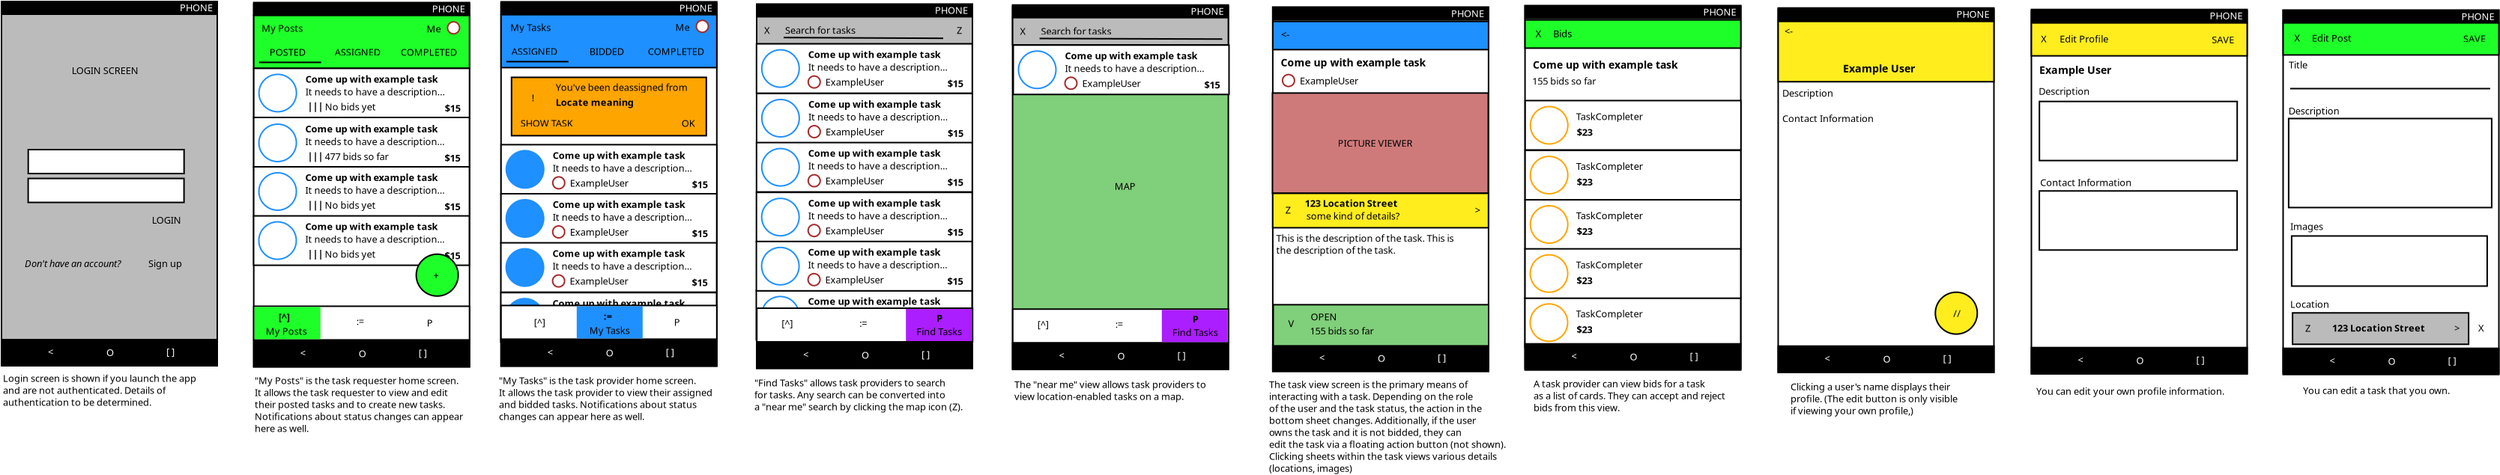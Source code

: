 <?xml version="1.0" encoding="UTF-8"?>
<dia:diagram xmlns:dia="http://www.lysator.liu.se/~alla/dia/">
  <dia:layer name="Background" visible="true" active="true">
    <dia:object type="Standard - Box" version="0" id="O0">
      <dia:attribute name="obj_pos">
        <dia:point val="2.395,1.625"/>
      </dia:attribute>
      <dia:attribute name="obj_bb">
        <dia:rectangle val="2.345,1.575;16.845,25.925"/>
      </dia:attribute>
      <dia:attribute name="elem_corner">
        <dia:point val="2.395,1.625"/>
      </dia:attribute>
      <dia:attribute name="elem_width">
        <dia:real val="14.4"/>
      </dia:attribute>
      <dia:attribute name="elem_height">
        <dia:real val="24.25"/>
      </dia:attribute>
      <dia:attribute name="border_width">
        <dia:real val="0.1"/>
      </dia:attribute>
      <dia:attribute name="inner_color">
        <dia:color val="#bbbbbb"/>
      </dia:attribute>
      <dia:attribute name="show_background">
        <dia:boolean val="true"/>
      </dia:attribute>
    </dia:object>
    <dia:group>
      <dia:object type="Standard - Box" version="0" id="O1">
        <dia:attribute name="obj_pos">
          <dia:point val="2.395,24.125"/>
        </dia:attribute>
        <dia:attribute name="obj_bb">
          <dia:rectangle val="2.345,24.075;16.845,25.925"/>
        </dia:attribute>
        <dia:attribute name="elem_corner">
          <dia:point val="2.395,24.125"/>
        </dia:attribute>
        <dia:attribute name="elem_width">
          <dia:real val="14.4"/>
        </dia:attribute>
        <dia:attribute name="elem_height">
          <dia:real val="1.75"/>
        </dia:attribute>
        <dia:attribute name="border_width">
          <dia:real val="0.1"/>
        </dia:attribute>
        <dia:attribute name="inner_color">
          <dia:color val="#000000"/>
        </dia:attribute>
        <dia:attribute name="show_background">
          <dia:boolean val="true"/>
        </dia:attribute>
      </dia:object>
      <dia:object type="Standard - Text" version="1" id="O2">
        <dia:attribute name="obj_pos">
          <dia:point val="5.495,25.175"/>
        </dia:attribute>
        <dia:attribute name="obj_bb">
          <dia:rectangle val="5.495,24.58;6.032,25.328"/>
        </dia:attribute>
        <dia:attribute name="text">
          <dia:composite type="text">
            <dia:attribute name="string">
              <dia:string>#&lt;#</dia:string>
            </dia:attribute>
            <dia:attribute name="font">
              <dia:font family="sans" style="0" name="Helvetica"/>
            </dia:attribute>
            <dia:attribute name="height">
              <dia:real val="0.8"/>
            </dia:attribute>
            <dia:attribute name="pos">
              <dia:point val="5.495,25.175"/>
            </dia:attribute>
            <dia:attribute name="color">
              <dia:color val="#ffffff"/>
            </dia:attribute>
            <dia:attribute name="alignment">
              <dia:enum val="0"/>
            </dia:attribute>
          </dia:composite>
        </dia:attribute>
        <dia:attribute name="valign">
          <dia:enum val="3"/>
        </dia:attribute>
      </dia:object>
      <dia:object type="Standard - Text" version="1" id="O3">
        <dia:attribute name="obj_pos">
          <dia:point val="9.395,25.225"/>
        </dia:attribute>
        <dia:attribute name="obj_bb">
          <dia:rectangle val="9.395,24.63;9.9,25.378"/>
        </dia:attribute>
        <dia:attribute name="text">
          <dia:composite type="text">
            <dia:attribute name="string">
              <dia:string>#O#</dia:string>
            </dia:attribute>
            <dia:attribute name="font">
              <dia:font family="sans" style="0" name="Helvetica"/>
            </dia:attribute>
            <dia:attribute name="height">
              <dia:real val="0.8"/>
            </dia:attribute>
            <dia:attribute name="pos">
              <dia:point val="9.395,25.225"/>
            </dia:attribute>
            <dia:attribute name="color">
              <dia:color val="#ffffff"/>
            </dia:attribute>
            <dia:attribute name="alignment">
              <dia:enum val="0"/>
            </dia:attribute>
          </dia:composite>
        </dia:attribute>
        <dia:attribute name="valign">
          <dia:enum val="3"/>
        </dia:attribute>
      </dia:object>
      <dia:object type="Standard - Text" version="1" id="O4">
        <dia:attribute name="obj_pos">
          <dia:point val="13.395,25.175"/>
        </dia:attribute>
        <dia:attribute name="obj_bb">
          <dia:rectangle val="13.395,24.58;14.098,25.328"/>
        </dia:attribute>
        <dia:attribute name="text">
          <dia:composite type="text">
            <dia:attribute name="string">
              <dia:string>#[ ]#</dia:string>
            </dia:attribute>
            <dia:attribute name="font">
              <dia:font family="sans" style="0" name="Helvetica"/>
            </dia:attribute>
            <dia:attribute name="height">
              <dia:real val="0.8"/>
            </dia:attribute>
            <dia:attribute name="pos">
              <dia:point val="13.395,25.175"/>
            </dia:attribute>
            <dia:attribute name="color">
              <dia:color val="#ffffff"/>
            </dia:attribute>
            <dia:attribute name="alignment">
              <dia:enum val="0"/>
            </dia:attribute>
          </dia:composite>
        </dia:attribute>
        <dia:attribute name="valign">
          <dia:enum val="3"/>
        </dia:attribute>
      </dia:object>
      <dia:object type="Standard - Box" version="0" id="O5">
        <dia:attribute name="obj_pos">
          <dia:point val="2.395,1.525"/>
        </dia:attribute>
        <dia:attribute name="obj_bb">
          <dia:rectangle val="2.345,1.475;16.845,2.425"/>
        </dia:attribute>
        <dia:attribute name="elem_corner">
          <dia:point val="2.395,1.525"/>
        </dia:attribute>
        <dia:attribute name="elem_width">
          <dia:real val="14.4"/>
        </dia:attribute>
        <dia:attribute name="elem_height">
          <dia:real val="0.85"/>
        </dia:attribute>
        <dia:attribute name="border_width">
          <dia:real val="0.1"/>
        </dia:attribute>
        <dia:attribute name="inner_color">
          <dia:color val="#000000"/>
        </dia:attribute>
        <dia:attribute name="show_background">
          <dia:boolean val="true"/>
        </dia:attribute>
      </dia:object>
      <dia:object type="Standard - Text" version="1" id="O6">
        <dia:attribute name="obj_pos">
          <dia:point val="14.295,2.175"/>
        </dia:attribute>
        <dia:attribute name="obj_bb">
          <dia:rectangle val="14.295,1.58;16.552,2.328"/>
        </dia:attribute>
        <dia:attribute name="text">
          <dia:composite type="text">
            <dia:attribute name="string">
              <dia:string>#PHONE#</dia:string>
            </dia:attribute>
            <dia:attribute name="font">
              <dia:font family="sans" style="0" name="Helvetica"/>
            </dia:attribute>
            <dia:attribute name="height">
              <dia:real val="0.8"/>
            </dia:attribute>
            <dia:attribute name="pos">
              <dia:point val="14.295,2.175"/>
            </dia:attribute>
            <dia:attribute name="color">
              <dia:color val="#ffffff"/>
            </dia:attribute>
            <dia:attribute name="alignment">
              <dia:enum val="0"/>
            </dia:attribute>
          </dia:composite>
        </dia:attribute>
        <dia:attribute name="valign">
          <dia:enum val="3"/>
        </dia:attribute>
      </dia:object>
    </dia:group>
    <dia:object type="Standard - Text" version="1" id="O7">
      <dia:attribute name="obj_pos">
        <dia:point val="7.08,6.375"/>
      </dia:attribute>
      <dia:attribute name="obj_bb">
        <dia:rectangle val="7.08,5.78;11.877,6.527"/>
      </dia:attribute>
      <dia:attribute name="text">
        <dia:composite type="text">
          <dia:attribute name="string">
            <dia:string>#LOGIN SCREEN#</dia:string>
          </dia:attribute>
          <dia:attribute name="font">
            <dia:font family="sans" style="0" name="Helvetica"/>
          </dia:attribute>
          <dia:attribute name="height">
            <dia:real val="0.8"/>
          </dia:attribute>
          <dia:attribute name="pos">
            <dia:point val="7.08,6.375"/>
          </dia:attribute>
          <dia:attribute name="color">
            <dia:color val="#000000"/>
          </dia:attribute>
          <dia:attribute name="alignment">
            <dia:enum val="0"/>
          </dia:attribute>
        </dia:composite>
      </dia:attribute>
      <dia:attribute name="valign">
        <dia:enum val="3"/>
      </dia:attribute>
    </dia:object>
    <dia:object type="Standard - Box" version="0" id="O8">
      <dia:attribute name="obj_pos">
        <dia:point val="4.18,11.425"/>
      </dia:attribute>
      <dia:attribute name="obj_bb">
        <dia:rectangle val="4.13,11.375;14.63,13.075"/>
      </dia:attribute>
      <dia:attribute name="elem_corner">
        <dia:point val="4.18,11.425"/>
      </dia:attribute>
      <dia:attribute name="elem_width">
        <dia:real val="10.4"/>
      </dia:attribute>
      <dia:attribute name="elem_height">
        <dia:real val="1.6"/>
      </dia:attribute>
      <dia:attribute name="show_background">
        <dia:boolean val="true"/>
      </dia:attribute>
    </dia:object>
    <dia:object type="Standard - Text" version="1" id="O9">
      <dia:attribute name="obj_pos">
        <dia:point val="12.43,16.375"/>
      </dia:attribute>
      <dia:attribute name="obj_bb">
        <dia:rectangle val="12.43,15.78;14.435,16.527"/>
      </dia:attribute>
      <dia:attribute name="text">
        <dia:composite type="text">
          <dia:attribute name="string">
            <dia:string>#LOGIN#</dia:string>
          </dia:attribute>
          <dia:attribute name="font">
            <dia:font family="sans" style="0" name="Helvetica"/>
          </dia:attribute>
          <dia:attribute name="height">
            <dia:real val="0.8"/>
          </dia:attribute>
          <dia:attribute name="pos">
            <dia:point val="12.43,16.375"/>
          </dia:attribute>
          <dia:attribute name="color">
            <dia:color val="#000000"/>
          </dia:attribute>
          <dia:attribute name="alignment">
            <dia:enum val="0"/>
          </dia:attribute>
        </dia:composite>
      </dia:attribute>
      <dia:attribute name="valign">
        <dia:enum val="3"/>
      </dia:attribute>
    </dia:object>
    <dia:object type="Standard - Box" version="0" id="O10">
      <dia:attribute name="obj_pos">
        <dia:point val="4.175,13.355"/>
      </dia:attribute>
      <dia:attribute name="obj_bb">
        <dia:rectangle val="4.125,13.305;14.625,15.005"/>
      </dia:attribute>
      <dia:attribute name="elem_corner">
        <dia:point val="4.175,13.355"/>
      </dia:attribute>
      <dia:attribute name="elem_width">
        <dia:real val="10.4"/>
      </dia:attribute>
      <dia:attribute name="elem_height">
        <dia:real val="1.6"/>
      </dia:attribute>
      <dia:attribute name="show_background">
        <dia:boolean val="true"/>
      </dia:attribute>
    </dia:object>
    <dia:object type="Standard - Text" version="1" id="O11">
      <dia:attribute name="obj_pos">
        <dia:point val="3.95,19.275"/>
      </dia:attribute>
      <dia:attribute name="obj_bb">
        <dia:rectangle val="3.95,18.68;11.533,19.427"/>
      </dia:attribute>
      <dia:attribute name="text">
        <dia:composite type="text">
          <dia:attribute name="string">
            <dia:string>#Don't have an account?#</dia:string>
          </dia:attribute>
          <dia:attribute name="font">
            <dia:font family="sans" style="8" name="Helvetica-Oblique"/>
          </dia:attribute>
          <dia:attribute name="height">
            <dia:real val="0.8"/>
          </dia:attribute>
          <dia:attribute name="pos">
            <dia:point val="3.95,19.275"/>
          </dia:attribute>
          <dia:attribute name="color">
            <dia:color val="#000000"/>
          </dia:attribute>
          <dia:attribute name="alignment">
            <dia:enum val="0"/>
          </dia:attribute>
        </dia:composite>
      </dia:attribute>
      <dia:attribute name="valign">
        <dia:enum val="3"/>
      </dia:attribute>
    </dia:object>
    <dia:object type="Standard - Text" version="1" id="O12">
      <dia:attribute name="obj_pos">
        <dia:point val="12.2,19.275"/>
      </dia:attribute>
      <dia:attribute name="obj_bb">
        <dia:rectangle val="12.2,18.68;14.613,19.427"/>
      </dia:attribute>
      <dia:attribute name="text">
        <dia:composite type="text">
          <dia:attribute name="string">
            <dia:string>#Sign up#</dia:string>
          </dia:attribute>
          <dia:attribute name="font">
            <dia:font family="sans" style="0" name="Helvetica"/>
          </dia:attribute>
          <dia:attribute name="height">
            <dia:real val="0.8"/>
          </dia:attribute>
          <dia:attribute name="pos">
            <dia:point val="12.2,19.275"/>
          </dia:attribute>
          <dia:attribute name="color">
            <dia:color val="#000000"/>
          </dia:attribute>
          <dia:attribute name="alignment">
            <dia:enum val="0"/>
          </dia:attribute>
        </dia:composite>
      </dia:attribute>
      <dia:attribute name="valign">
        <dia:enum val="3"/>
      </dia:attribute>
    </dia:object>
    <dia:object type="Standard - Text" version="1" id="O13">
      <dia:attribute name="obj_pos">
        <dia:point val="2.5,26.95"/>
      </dia:attribute>
      <dia:attribute name="obj_bb">
        <dia:rectangle val="2.5,26.355;16.52,28.703"/>
      </dia:attribute>
      <dia:attribute name="text">
        <dia:composite type="text">
          <dia:attribute name="string">
            <dia:string>#Login screen is shown if you launch the app
and are not authenticated. Details of
authentication to be determined.#</dia:string>
          </dia:attribute>
          <dia:attribute name="font">
            <dia:font family="sans" style="0" name="Helvetica"/>
          </dia:attribute>
          <dia:attribute name="height">
            <dia:real val="0.8"/>
          </dia:attribute>
          <dia:attribute name="pos">
            <dia:point val="2.5,26.95"/>
          </dia:attribute>
          <dia:attribute name="color">
            <dia:color val="#000000"/>
          </dia:attribute>
          <dia:attribute name="alignment">
            <dia:enum val="0"/>
          </dia:attribute>
        </dia:composite>
      </dia:attribute>
      <dia:attribute name="valign">
        <dia:enum val="3"/>
      </dia:attribute>
    </dia:object>
    <dia:object type="Standard - Box" version="0" id="O14">
      <dia:attribute name="obj_pos">
        <dia:point val="52.795,1.795"/>
      </dia:attribute>
      <dia:attribute name="obj_bb">
        <dia:rectangle val="52.745,1.745;67.245,26.095"/>
      </dia:attribute>
      <dia:attribute name="elem_corner">
        <dia:point val="52.795,1.795"/>
      </dia:attribute>
      <dia:attribute name="elem_width">
        <dia:real val="14.4"/>
      </dia:attribute>
      <dia:attribute name="elem_height">
        <dia:real val="24.25"/>
      </dia:attribute>
      <dia:attribute name="show_background">
        <dia:boolean val="true"/>
      </dia:attribute>
    </dia:object>
    <dia:group>
      <dia:object type="Standard - Box" version="0" id="O15">
        <dia:attribute name="obj_pos">
          <dia:point val="52.77,20.845"/>
        </dia:attribute>
        <dia:attribute name="obj_bb">
          <dia:rectangle val="52.72,20.795;67.22,24.195"/>
        </dia:attribute>
        <dia:attribute name="elem_corner">
          <dia:point val="52.77,20.845"/>
        </dia:attribute>
        <dia:attribute name="elem_width">
          <dia:real val="14.4"/>
        </dia:attribute>
        <dia:attribute name="elem_height">
          <dia:real val="3.3"/>
        </dia:attribute>
        <dia:attribute name="show_background">
          <dia:boolean val="true"/>
        </dia:attribute>
      </dia:object>
      <dia:object type="Standard - Ellipse" version="0" id="O16">
        <dia:attribute name="obj_pos">
          <dia:point val="53.12,21.245"/>
        </dia:attribute>
        <dia:attribute name="obj_bb">
          <dia:rectangle val="53.07,21.195;55.67,23.795"/>
        </dia:attribute>
        <dia:attribute name="elem_corner">
          <dia:point val="53.12,21.245"/>
        </dia:attribute>
        <dia:attribute name="elem_width">
          <dia:real val="2.5"/>
        </dia:attribute>
        <dia:attribute name="elem_height">
          <dia:real val="2.5"/>
        </dia:attribute>
        <dia:attribute name="border_width">
          <dia:real val="0.1"/>
        </dia:attribute>
        <dia:attribute name="border_color">
          <dia:color val="#1e90ff"/>
        </dia:attribute>
        <dia:attribute name="aspect">
          <dia:enum val="2"/>
        </dia:attribute>
      </dia:object>
      <dia:object type="Standard - Text" version="1" id="O17">
        <dia:attribute name="obj_pos">
          <dia:point val="56.22,21.795"/>
        </dia:attribute>
        <dia:attribute name="obj_bb">
          <dia:rectangle val="56.22,21.2;66.21,21.948"/>
        </dia:attribute>
        <dia:attribute name="text">
          <dia:composite type="text">
            <dia:attribute name="string">
              <dia:string>#Come up with example task#</dia:string>
            </dia:attribute>
            <dia:attribute name="font">
              <dia:font family="sans" style="80" name="Helvetica-Bold"/>
            </dia:attribute>
            <dia:attribute name="height">
              <dia:real val="0.8"/>
            </dia:attribute>
            <dia:attribute name="pos">
              <dia:point val="56.22,21.795"/>
            </dia:attribute>
            <dia:attribute name="color">
              <dia:color val="#000000"/>
            </dia:attribute>
            <dia:attribute name="alignment">
              <dia:enum val="0"/>
            </dia:attribute>
          </dia:composite>
        </dia:attribute>
        <dia:attribute name="valign">
          <dia:enum val="3"/>
        </dia:attribute>
      </dia:object>
      <dia:object type="Standard - Text" version="1" id="O18">
        <dia:attribute name="obj_pos">
          <dia:point val="56.22,22.645"/>
        </dia:attribute>
        <dia:attribute name="obj_bb">
          <dia:rectangle val="56.22,22.05;66.415,22.797"/>
        </dia:attribute>
        <dia:attribute name="text">
          <dia:composite type="text">
            <dia:attribute name="string">
              <dia:string>#It needs to have a description…#</dia:string>
            </dia:attribute>
            <dia:attribute name="font">
              <dia:font family="sans" style="0" name="Helvetica"/>
            </dia:attribute>
            <dia:attribute name="height">
              <dia:real val="0.8"/>
            </dia:attribute>
            <dia:attribute name="pos">
              <dia:point val="56.22,22.645"/>
            </dia:attribute>
            <dia:attribute name="color">
              <dia:color val="#000000"/>
            </dia:attribute>
            <dia:attribute name="alignment">
              <dia:enum val="0"/>
            </dia:attribute>
          </dia:composite>
        </dia:attribute>
        <dia:attribute name="valign">
          <dia:enum val="3"/>
        </dia:attribute>
      </dia:object>
      <dia:object type="Standard - Ellipse" version="0" id="O19">
        <dia:attribute name="obj_pos">
          <dia:point val="56.22,22.995"/>
        </dia:attribute>
        <dia:attribute name="obj_bb">
          <dia:rectangle val="56.17,22.945;57.07,23.845"/>
        </dia:attribute>
        <dia:attribute name="elem_corner">
          <dia:point val="56.22,22.995"/>
        </dia:attribute>
        <dia:attribute name="elem_width">
          <dia:real val="0.8"/>
        </dia:attribute>
        <dia:attribute name="elem_height">
          <dia:real val="0.8"/>
        </dia:attribute>
        <dia:attribute name="border_width">
          <dia:real val="0.1"/>
        </dia:attribute>
        <dia:attribute name="border_color">
          <dia:color val="#a52a2a"/>
        </dia:attribute>
        <dia:attribute name="aspect">
          <dia:enum val="2"/>
        </dia:attribute>
      </dia:object>
      <dia:object type="Standard - Text" version="1" id="O20">
        <dia:attribute name="obj_pos">
          <dia:point val="57.37,23.645"/>
        </dia:attribute>
        <dia:attribute name="obj_bb">
          <dia:rectangle val="57.37,23.05;61.608,23.797"/>
        </dia:attribute>
        <dia:attribute name="text">
          <dia:composite type="text">
            <dia:attribute name="string">
              <dia:string>#ExampleUser#</dia:string>
            </dia:attribute>
            <dia:attribute name="font">
              <dia:font family="sans" style="0" name="Helvetica"/>
            </dia:attribute>
            <dia:attribute name="height">
              <dia:real val="0.8"/>
            </dia:attribute>
            <dia:attribute name="pos">
              <dia:point val="57.37,23.645"/>
            </dia:attribute>
            <dia:attribute name="color">
              <dia:color val="#000000"/>
            </dia:attribute>
            <dia:attribute name="alignment">
              <dia:enum val="0"/>
            </dia:attribute>
          </dia:composite>
        </dia:attribute>
        <dia:attribute name="valign">
          <dia:enum val="3"/>
        </dia:attribute>
      </dia:object>
      <dia:object type="Standard - Text" version="1" id="O21">
        <dia:attribute name="obj_pos">
          <dia:point val="65.52,23.745"/>
        </dia:attribute>
        <dia:attribute name="obj_bb">
          <dia:rectangle val="65.52,23.15;66.855,23.898"/>
        </dia:attribute>
        <dia:attribute name="text">
          <dia:composite type="text">
            <dia:attribute name="string">
              <dia:string>#$15#</dia:string>
            </dia:attribute>
            <dia:attribute name="font">
              <dia:font family="sans" style="80" name="Helvetica-Bold"/>
            </dia:attribute>
            <dia:attribute name="height">
              <dia:real val="0.8"/>
            </dia:attribute>
            <dia:attribute name="pos">
              <dia:point val="65.52,23.745"/>
            </dia:attribute>
            <dia:attribute name="color">
              <dia:color val="#000000"/>
            </dia:attribute>
            <dia:attribute name="alignment">
              <dia:enum val="0"/>
            </dia:attribute>
          </dia:composite>
        </dia:attribute>
        <dia:attribute name="valign">
          <dia:enum val="3"/>
        </dia:attribute>
      </dia:object>
    </dia:group>
    <dia:group>
      <dia:object type="Standard - Box" version="0" id="O22">
        <dia:attribute name="obj_pos">
          <dia:point val="52.795,24.295"/>
        </dia:attribute>
        <dia:attribute name="obj_bb">
          <dia:rectangle val="52.745,24.245;67.245,26.095"/>
        </dia:attribute>
        <dia:attribute name="elem_corner">
          <dia:point val="52.795,24.295"/>
        </dia:attribute>
        <dia:attribute name="elem_width">
          <dia:real val="14.4"/>
        </dia:attribute>
        <dia:attribute name="elem_height">
          <dia:real val="1.75"/>
        </dia:attribute>
        <dia:attribute name="border_width">
          <dia:real val="0.1"/>
        </dia:attribute>
        <dia:attribute name="inner_color">
          <dia:color val="#000000"/>
        </dia:attribute>
        <dia:attribute name="show_background">
          <dia:boolean val="true"/>
        </dia:attribute>
      </dia:object>
      <dia:object type="Standard - Text" version="1" id="O23">
        <dia:attribute name="obj_pos">
          <dia:point val="55.895,25.345"/>
        </dia:attribute>
        <dia:attribute name="obj_bb">
          <dia:rectangle val="55.895,24.75;56.432,25.497"/>
        </dia:attribute>
        <dia:attribute name="text">
          <dia:composite type="text">
            <dia:attribute name="string">
              <dia:string>#&lt;#</dia:string>
            </dia:attribute>
            <dia:attribute name="font">
              <dia:font family="sans" style="0" name="Helvetica"/>
            </dia:attribute>
            <dia:attribute name="height">
              <dia:real val="0.8"/>
            </dia:attribute>
            <dia:attribute name="pos">
              <dia:point val="55.895,25.345"/>
            </dia:attribute>
            <dia:attribute name="color">
              <dia:color val="#ffffff"/>
            </dia:attribute>
            <dia:attribute name="alignment">
              <dia:enum val="0"/>
            </dia:attribute>
          </dia:composite>
        </dia:attribute>
        <dia:attribute name="valign">
          <dia:enum val="3"/>
        </dia:attribute>
      </dia:object>
      <dia:object type="Standard - Text" version="1" id="O24">
        <dia:attribute name="obj_pos">
          <dia:point val="59.795,25.395"/>
        </dia:attribute>
        <dia:attribute name="obj_bb">
          <dia:rectangle val="59.795,24.8;60.3,25.547"/>
        </dia:attribute>
        <dia:attribute name="text">
          <dia:composite type="text">
            <dia:attribute name="string">
              <dia:string>#O#</dia:string>
            </dia:attribute>
            <dia:attribute name="font">
              <dia:font family="sans" style="0" name="Helvetica"/>
            </dia:attribute>
            <dia:attribute name="height">
              <dia:real val="0.8"/>
            </dia:attribute>
            <dia:attribute name="pos">
              <dia:point val="59.795,25.395"/>
            </dia:attribute>
            <dia:attribute name="color">
              <dia:color val="#ffffff"/>
            </dia:attribute>
            <dia:attribute name="alignment">
              <dia:enum val="0"/>
            </dia:attribute>
          </dia:composite>
        </dia:attribute>
        <dia:attribute name="valign">
          <dia:enum val="3"/>
        </dia:attribute>
      </dia:object>
      <dia:object type="Standard - Text" version="1" id="O25">
        <dia:attribute name="obj_pos">
          <dia:point val="63.795,25.345"/>
        </dia:attribute>
        <dia:attribute name="obj_bb">
          <dia:rectangle val="63.795,24.75;64.498,25.497"/>
        </dia:attribute>
        <dia:attribute name="text">
          <dia:composite type="text">
            <dia:attribute name="string">
              <dia:string>#[ ]#</dia:string>
            </dia:attribute>
            <dia:attribute name="font">
              <dia:font family="sans" style="0" name="Helvetica"/>
            </dia:attribute>
            <dia:attribute name="height">
              <dia:real val="0.8"/>
            </dia:attribute>
            <dia:attribute name="pos">
              <dia:point val="63.795,25.345"/>
            </dia:attribute>
            <dia:attribute name="color">
              <dia:color val="#ffffff"/>
            </dia:attribute>
            <dia:attribute name="alignment">
              <dia:enum val="0"/>
            </dia:attribute>
          </dia:composite>
        </dia:attribute>
        <dia:attribute name="valign">
          <dia:enum val="3"/>
        </dia:attribute>
      </dia:object>
      <dia:object type="Standard - Box" version="0" id="O26">
        <dia:attribute name="obj_pos">
          <dia:point val="52.795,1.695"/>
        </dia:attribute>
        <dia:attribute name="obj_bb">
          <dia:rectangle val="52.745,1.645;67.245,2.595"/>
        </dia:attribute>
        <dia:attribute name="elem_corner">
          <dia:point val="52.795,1.695"/>
        </dia:attribute>
        <dia:attribute name="elem_width">
          <dia:real val="14.4"/>
        </dia:attribute>
        <dia:attribute name="elem_height">
          <dia:real val="0.85"/>
        </dia:attribute>
        <dia:attribute name="border_width">
          <dia:real val="0.1"/>
        </dia:attribute>
        <dia:attribute name="inner_color">
          <dia:color val="#000000"/>
        </dia:attribute>
        <dia:attribute name="show_background">
          <dia:boolean val="true"/>
        </dia:attribute>
      </dia:object>
      <dia:object type="Standard - Text" version="1" id="O27">
        <dia:attribute name="obj_pos">
          <dia:point val="64.695,2.345"/>
        </dia:attribute>
        <dia:attribute name="obj_bb">
          <dia:rectangle val="64.695,1.75;66.953,2.498"/>
        </dia:attribute>
        <dia:attribute name="text">
          <dia:composite type="text">
            <dia:attribute name="string">
              <dia:string>#PHONE#</dia:string>
            </dia:attribute>
            <dia:attribute name="font">
              <dia:font family="sans" style="0" name="Helvetica"/>
            </dia:attribute>
            <dia:attribute name="height">
              <dia:real val="0.8"/>
            </dia:attribute>
            <dia:attribute name="pos">
              <dia:point val="64.695,2.345"/>
            </dia:attribute>
            <dia:attribute name="color">
              <dia:color val="#ffffff"/>
            </dia:attribute>
            <dia:attribute name="alignment">
              <dia:enum val="0"/>
            </dia:attribute>
          </dia:composite>
        </dia:attribute>
        <dia:attribute name="valign">
          <dia:enum val="3"/>
        </dia:attribute>
      </dia:object>
    </dia:group>
    <dia:object type="Standard - Box" version="0" id="O28">
      <dia:attribute name="obj_pos">
        <dia:point val="52.795,2.545"/>
      </dia:attribute>
      <dia:attribute name="obj_bb">
        <dia:rectangle val="52.745,2.495;67.245,4.415"/>
      </dia:attribute>
      <dia:attribute name="elem_corner">
        <dia:point val="52.795,2.545"/>
      </dia:attribute>
      <dia:attribute name="elem_width">
        <dia:real val="14.4"/>
      </dia:attribute>
      <dia:attribute name="elem_height">
        <dia:real val="1.82"/>
      </dia:attribute>
      <dia:attribute name="border_width">
        <dia:real val="0.1"/>
      </dia:attribute>
      <dia:attribute name="inner_color">
        <dia:color val="#bbbbbb"/>
      </dia:attribute>
      <dia:attribute name="show_background">
        <dia:boolean val="true"/>
      </dia:attribute>
    </dia:object>
    <dia:object type="Standard - Text" version="1" id="O29">
      <dia:attribute name="obj_pos">
        <dia:point val="53.295,3.685"/>
      </dia:attribute>
      <dia:attribute name="obj_bb">
        <dia:rectangle val="53.295,3.09;53.733,3.837"/>
      </dia:attribute>
      <dia:attribute name="text">
        <dia:composite type="text">
          <dia:attribute name="string">
            <dia:string>#X#</dia:string>
          </dia:attribute>
          <dia:attribute name="font">
            <dia:font family="sans" style="0" name="Helvetica"/>
          </dia:attribute>
          <dia:attribute name="height">
            <dia:real val="0.8"/>
          </dia:attribute>
          <dia:attribute name="pos">
            <dia:point val="53.295,3.685"/>
          </dia:attribute>
          <dia:attribute name="color">
            <dia:color val="#000000"/>
          </dia:attribute>
          <dia:attribute name="alignment">
            <dia:enum val="0"/>
          </dia:attribute>
        </dia:composite>
      </dia:attribute>
      <dia:attribute name="valign">
        <dia:enum val="3"/>
      </dia:attribute>
    </dia:object>
    <dia:object type="Standard - Text" version="1" id="O30">
      <dia:attribute name="obj_pos">
        <dia:point val="66.145,3.685"/>
      </dia:attribute>
      <dia:attribute name="obj_bb">
        <dia:rectangle val="66.145,3.09;66.582,3.837"/>
      </dia:attribute>
      <dia:attribute name="text">
        <dia:composite type="text">
          <dia:attribute name="string">
            <dia:string>#Z#</dia:string>
          </dia:attribute>
          <dia:attribute name="font">
            <dia:font family="sans" style="0" name="Helvetica"/>
          </dia:attribute>
          <dia:attribute name="height">
            <dia:real val="0.8"/>
          </dia:attribute>
          <dia:attribute name="pos">
            <dia:point val="66.145,3.685"/>
          </dia:attribute>
          <dia:attribute name="color">
            <dia:color val="#000000"/>
          </dia:attribute>
          <dia:attribute name="alignment">
            <dia:enum val="0"/>
          </dia:attribute>
        </dia:composite>
      </dia:attribute>
      <dia:attribute name="valign">
        <dia:enum val="3"/>
      </dia:attribute>
    </dia:object>
    <dia:object type="Standard - Text" version="1" id="O31">
      <dia:attribute name="obj_pos">
        <dia:point val="54.695,3.685"/>
      </dia:attribute>
      <dia:attribute name="obj_bb">
        <dia:rectangle val="54.695,3.09;59.858,3.837"/>
      </dia:attribute>
      <dia:attribute name="text">
        <dia:composite type="text">
          <dia:attribute name="string">
            <dia:string>#Search for tasks#</dia:string>
          </dia:attribute>
          <dia:attribute name="font">
            <dia:font family="sans" style="0" name="Helvetica"/>
          </dia:attribute>
          <dia:attribute name="height">
            <dia:real val="0.8"/>
          </dia:attribute>
          <dia:attribute name="pos">
            <dia:point val="54.695,3.685"/>
          </dia:attribute>
          <dia:attribute name="color">
            <dia:color val="#000000"/>
          </dia:attribute>
          <dia:attribute name="alignment">
            <dia:enum val="0"/>
          </dia:attribute>
        </dia:composite>
      </dia:attribute>
      <dia:attribute name="valign">
        <dia:enum val="3"/>
      </dia:attribute>
    </dia:object>
    <dia:object type="Standard - Line" version="0" id="O32">
      <dia:attribute name="obj_pos">
        <dia:point val="54.595,3.935"/>
      </dia:attribute>
      <dia:attribute name="obj_bb">
        <dia:rectangle val="54.545,3.885;65.295,4.035"/>
      </dia:attribute>
      <dia:attribute name="conn_endpoints">
        <dia:point val="54.595,3.935"/>
        <dia:point val="65.245,3.985"/>
      </dia:attribute>
      <dia:attribute name="numcp">
        <dia:int val="1"/>
      </dia:attribute>
    </dia:object>
    <dia:group>
      <dia:object type="Standard - Box" version="0" id="O33">
        <dia:attribute name="obj_pos">
          <dia:point val="52.79,7.675"/>
        </dia:attribute>
        <dia:attribute name="obj_bb">
          <dia:rectangle val="52.74,7.625;67.24,11.025"/>
        </dia:attribute>
        <dia:attribute name="elem_corner">
          <dia:point val="52.79,7.675"/>
        </dia:attribute>
        <dia:attribute name="elem_width">
          <dia:real val="14.4"/>
        </dia:attribute>
        <dia:attribute name="elem_height">
          <dia:real val="3.3"/>
        </dia:attribute>
        <dia:attribute name="show_background">
          <dia:boolean val="true"/>
        </dia:attribute>
      </dia:object>
      <dia:object type="Standard - Ellipse" version="0" id="O34">
        <dia:attribute name="obj_pos">
          <dia:point val="53.14,8.075"/>
        </dia:attribute>
        <dia:attribute name="obj_bb">
          <dia:rectangle val="53.09,8.025;55.69,10.625"/>
        </dia:attribute>
        <dia:attribute name="elem_corner">
          <dia:point val="53.14,8.075"/>
        </dia:attribute>
        <dia:attribute name="elem_width">
          <dia:real val="2.5"/>
        </dia:attribute>
        <dia:attribute name="elem_height">
          <dia:real val="2.5"/>
        </dia:attribute>
        <dia:attribute name="border_width">
          <dia:real val="0.1"/>
        </dia:attribute>
        <dia:attribute name="border_color">
          <dia:color val="#1e90ff"/>
        </dia:attribute>
        <dia:attribute name="aspect">
          <dia:enum val="2"/>
        </dia:attribute>
      </dia:object>
      <dia:object type="Standard - Text" version="1" id="O35">
        <dia:attribute name="obj_pos">
          <dia:point val="56.24,8.625"/>
        </dia:attribute>
        <dia:attribute name="obj_bb">
          <dia:rectangle val="56.24,8.03;66.23,8.777"/>
        </dia:attribute>
        <dia:attribute name="text">
          <dia:composite type="text">
            <dia:attribute name="string">
              <dia:string>#Come up with example task#</dia:string>
            </dia:attribute>
            <dia:attribute name="font">
              <dia:font family="sans" style="80" name="Helvetica-Bold"/>
            </dia:attribute>
            <dia:attribute name="height">
              <dia:real val="0.8"/>
            </dia:attribute>
            <dia:attribute name="pos">
              <dia:point val="56.24,8.625"/>
            </dia:attribute>
            <dia:attribute name="color">
              <dia:color val="#000000"/>
            </dia:attribute>
            <dia:attribute name="alignment">
              <dia:enum val="0"/>
            </dia:attribute>
          </dia:composite>
        </dia:attribute>
        <dia:attribute name="valign">
          <dia:enum val="3"/>
        </dia:attribute>
      </dia:object>
      <dia:object type="Standard - Text" version="1" id="O36">
        <dia:attribute name="obj_pos">
          <dia:point val="56.24,9.475"/>
        </dia:attribute>
        <dia:attribute name="obj_bb">
          <dia:rectangle val="56.24,8.88;66.435,9.627"/>
        </dia:attribute>
        <dia:attribute name="text">
          <dia:composite type="text">
            <dia:attribute name="string">
              <dia:string>#It needs to have a description…#</dia:string>
            </dia:attribute>
            <dia:attribute name="font">
              <dia:font family="sans" style="0" name="Helvetica"/>
            </dia:attribute>
            <dia:attribute name="height">
              <dia:real val="0.8"/>
            </dia:attribute>
            <dia:attribute name="pos">
              <dia:point val="56.24,9.475"/>
            </dia:attribute>
            <dia:attribute name="color">
              <dia:color val="#000000"/>
            </dia:attribute>
            <dia:attribute name="alignment">
              <dia:enum val="0"/>
            </dia:attribute>
          </dia:composite>
        </dia:attribute>
        <dia:attribute name="valign">
          <dia:enum val="3"/>
        </dia:attribute>
      </dia:object>
      <dia:object type="Standard - Ellipse" version="0" id="O37">
        <dia:attribute name="obj_pos">
          <dia:point val="56.24,9.825"/>
        </dia:attribute>
        <dia:attribute name="obj_bb">
          <dia:rectangle val="56.19,9.775;57.09,10.675"/>
        </dia:attribute>
        <dia:attribute name="elem_corner">
          <dia:point val="56.24,9.825"/>
        </dia:attribute>
        <dia:attribute name="elem_width">
          <dia:real val="0.8"/>
        </dia:attribute>
        <dia:attribute name="elem_height">
          <dia:real val="0.8"/>
        </dia:attribute>
        <dia:attribute name="border_width">
          <dia:real val="0.1"/>
        </dia:attribute>
        <dia:attribute name="border_color">
          <dia:color val="#a52a2a"/>
        </dia:attribute>
        <dia:attribute name="aspect">
          <dia:enum val="2"/>
        </dia:attribute>
      </dia:object>
      <dia:object type="Standard - Text" version="1" id="O38">
        <dia:attribute name="obj_pos">
          <dia:point val="57.39,10.475"/>
        </dia:attribute>
        <dia:attribute name="obj_bb">
          <dia:rectangle val="57.39,9.88;61.627,10.627"/>
        </dia:attribute>
        <dia:attribute name="text">
          <dia:composite type="text">
            <dia:attribute name="string">
              <dia:string>#ExampleUser#</dia:string>
            </dia:attribute>
            <dia:attribute name="font">
              <dia:font family="sans" style="0" name="Helvetica"/>
            </dia:attribute>
            <dia:attribute name="height">
              <dia:real val="0.8"/>
            </dia:attribute>
            <dia:attribute name="pos">
              <dia:point val="57.39,10.475"/>
            </dia:attribute>
            <dia:attribute name="color">
              <dia:color val="#000000"/>
            </dia:attribute>
            <dia:attribute name="alignment">
              <dia:enum val="0"/>
            </dia:attribute>
          </dia:composite>
        </dia:attribute>
        <dia:attribute name="valign">
          <dia:enum val="3"/>
        </dia:attribute>
      </dia:object>
      <dia:object type="Standard - Text" version="1" id="O39">
        <dia:attribute name="obj_pos">
          <dia:point val="65.54,10.575"/>
        </dia:attribute>
        <dia:attribute name="obj_bb">
          <dia:rectangle val="65.54,9.98;66.875,10.727"/>
        </dia:attribute>
        <dia:attribute name="text">
          <dia:composite type="text">
            <dia:attribute name="string">
              <dia:string>#$15#</dia:string>
            </dia:attribute>
            <dia:attribute name="font">
              <dia:font family="sans" style="80" name="Helvetica-Bold"/>
            </dia:attribute>
            <dia:attribute name="height">
              <dia:real val="0.8"/>
            </dia:attribute>
            <dia:attribute name="pos">
              <dia:point val="65.54,10.575"/>
            </dia:attribute>
            <dia:attribute name="color">
              <dia:color val="#000000"/>
            </dia:attribute>
            <dia:attribute name="alignment">
              <dia:enum val="0"/>
            </dia:attribute>
          </dia:composite>
        </dia:attribute>
        <dia:attribute name="valign">
          <dia:enum val="3"/>
        </dia:attribute>
      </dia:object>
    </dia:group>
    <dia:group>
      <dia:object type="Standard - Box" version="0" id="O40">
        <dia:attribute name="obj_pos">
          <dia:point val="52.785,10.955"/>
        </dia:attribute>
        <dia:attribute name="obj_bb">
          <dia:rectangle val="52.735,10.905;67.235,14.305"/>
        </dia:attribute>
        <dia:attribute name="elem_corner">
          <dia:point val="52.785,10.955"/>
        </dia:attribute>
        <dia:attribute name="elem_width">
          <dia:real val="14.4"/>
        </dia:attribute>
        <dia:attribute name="elem_height">
          <dia:real val="3.3"/>
        </dia:attribute>
        <dia:attribute name="show_background">
          <dia:boolean val="true"/>
        </dia:attribute>
      </dia:object>
      <dia:object type="Standard - Ellipse" version="0" id="O41">
        <dia:attribute name="obj_pos">
          <dia:point val="53.135,11.355"/>
        </dia:attribute>
        <dia:attribute name="obj_bb">
          <dia:rectangle val="53.085,11.305;55.685,13.905"/>
        </dia:attribute>
        <dia:attribute name="elem_corner">
          <dia:point val="53.135,11.355"/>
        </dia:attribute>
        <dia:attribute name="elem_width">
          <dia:real val="2.5"/>
        </dia:attribute>
        <dia:attribute name="elem_height">
          <dia:real val="2.5"/>
        </dia:attribute>
        <dia:attribute name="border_width">
          <dia:real val="0.1"/>
        </dia:attribute>
        <dia:attribute name="border_color">
          <dia:color val="#1e90ff"/>
        </dia:attribute>
        <dia:attribute name="aspect">
          <dia:enum val="2"/>
        </dia:attribute>
      </dia:object>
      <dia:object type="Standard - Text" version="1" id="O42">
        <dia:attribute name="obj_pos">
          <dia:point val="56.235,11.905"/>
        </dia:attribute>
        <dia:attribute name="obj_bb">
          <dia:rectangle val="56.235,11.31;66.225,12.057"/>
        </dia:attribute>
        <dia:attribute name="text">
          <dia:composite type="text">
            <dia:attribute name="string">
              <dia:string>#Come up with example task#</dia:string>
            </dia:attribute>
            <dia:attribute name="font">
              <dia:font family="sans" style="80" name="Helvetica-Bold"/>
            </dia:attribute>
            <dia:attribute name="height">
              <dia:real val="0.8"/>
            </dia:attribute>
            <dia:attribute name="pos">
              <dia:point val="56.235,11.905"/>
            </dia:attribute>
            <dia:attribute name="color">
              <dia:color val="#000000"/>
            </dia:attribute>
            <dia:attribute name="alignment">
              <dia:enum val="0"/>
            </dia:attribute>
          </dia:composite>
        </dia:attribute>
        <dia:attribute name="valign">
          <dia:enum val="3"/>
        </dia:attribute>
      </dia:object>
      <dia:object type="Standard - Text" version="1" id="O43">
        <dia:attribute name="obj_pos">
          <dia:point val="56.235,12.755"/>
        </dia:attribute>
        <dia:attribute name="obj_bb">
          <dia:rectangle val="56.235,12.16;66.43,12.908"/>
        </dia:attribute>
        <dia:attribute name="text">
          <dia:composite type="text">
            <dia:attribute name="string">
              <dia:string>#It needs to have a description…#</dia:string>
            </dia:attribute>
            <dia:attribute name="font">
              <dia:font family="sans" style="0" name="Helvetica"/>
            </dia:attribute>
            <dia:attribute name="height">
              <dia:real val="0.8"/>
            </dia:attribute>
            <dia:attribute name="pos">
              <dia:point val="56.235,12.755"/>
            </dia:attribute>
            <dia:attribute name="color">
              <dia:color val="#000000"/>
            </dia:attribute>
            <dia:attribute name="alignment">
              <dia:enum val="0"/>
            </dia:attribute>
          </dia:composite>
        </dia:attribute>
        <dia:attribute name="valign">
          <dia:enum val="3"/>
        </dia:attribute>
      </dia:object>
      <dia:object type="Standard - Ellipse" version="0" id="O44">
        <dia:attribute name="obj_pos">
          <dia:point val="56.235,13.105"/>
        </dia:attribute>
        <dia:attribute name="obj_bb">
          <dia:rectangle val="56.185,13.055;57.085,13.955"/>
        </dia:attribute>
        <dia:attribute name="elem_corner">
          <dia:point val="56.235,13.105"/>
        </dia:attribute>
        <dia:attribute name="elem_width">
          <dia:real val="0.8"/>
        </dia:attribute>
        <dia:attribute name="elem_height">
          <dia:real val="0.8"/>
        </dia:attribute>
        <dia:attribute name="border_width">
          <dia:real val="0.1"/>
        </dia:attribute>
        <dia:attribute name="border_color">
          <dia:color val="#a52a2a"/>
        </dia:attribute>
        <dia:attribute name="aspect">
          <dia:enum val="2"/>
        </dia:attribute>
      </dia:object>
      <dia:object type="Standard - Text" version="1" id="O45">
        <dia:attribute name="obj_pos">
          <dia:point val="57.385,13.755"/>
        </dia:attribute>
        <dia:attribute name="obj_bb">
          <dia:rectangle val="57.385,13.16;61.623,13.908"/>
        </dia:attribute>
        <dia:attribute name="text">
          <dia:composite type="text">
            <dia:attribute name="string">
              <dia:string>#ExampleUser#</dia:string>
            </dia:attribute>
            <dia:attribute name="font">
              <dia:font family="sans" style="0" name="Helvetica"/>
            </dia:attribute>
            <dia:attribute name="height">
              <dia:real val="0.8"/>
            </dia:attribute>
            <dia:attribute name="pos">
              <dia:point val="57.385,13.755"/>
            </dia:attribute>
            <dia:attribute name="color">
              <dia:color val="#000000"/>
            </dia:attribute>
            <dia:attribute name="alignment">
              <dia:enum val="0"/>
            </dia:attribute>
          </dia:composite>
        </dia:attribute>
        <dia:attribute name="valign">
          <dia:enum val="3"/>
        </dia:attribute>
      </dia:object>
      <dia:object type="Standard - Text" version="1" id="O46">
        <dia:attribute name="obj_pos">
          <dia:point val="65.535,13.855"/>
        </dia:attribute>
        <dia:attribute name="obj_bb">
          <dia:rectangle val="65.535,13.26;66.87,14.008"/>
        </dia:attribute>
        <dia:attribute name="text">
          <dia:composite type="text">
            <dia:attribute name="string">
              <dia:string>#$15#</dia:string>
            </dia:attribute>
            <dia:attribute name="font">
              <dia:font family="sans" style="80" name="Helvetica-Bold"/>
            </dia:attribute>
            <dia:attribute name="height">
              <dia:real val="0.8"/>
            </dia:attribute>
            <dia:attribute name="pos">
              <dia:point val="65.535,13.855"/>
            </dia:attribute>
            <dia:attribute name="color">
              <dia:color val="#000000"/>
            </dia:attribute>
            <dia:attribute name="alignment">
              <dia:enum val="0"/>
            </dia:attribute>
          </dia:composite>
        </dia:attribute>
        <dia:attribute name="valign">
          <dia:enum val="3"/>
        </dia:attribute>
      </dia:object>
    </dia:group>
    <dia:group>
      <dia:object type="Standard - Box" version="0" id="O47">
        <dia:attribute name="obj_pos">
          <dia:point val="52.78,14.285"/>
        </dia:attribute>
        <dia:attribute name="obj_bb">
          <dia:rectangle val="52.73,14.235;67.23,17.635"/>
        </dia:attribute>
        <dia:attribute name="elem_corner">
          <dia:point val="52.78,14.285"/>
        </dia:attribute>
        <dia:attribute name="elem_width">
          <dia:real val="14.4"/>
        </dia:attribute>
        <dia:attribute name="elem_height">
          <dia:real val="3.3"/>
        </dia:attribute>
        <dia:attribute name="show_background">
          <dia:boolean val="true"/>
        </dia:attribute>
      </dia:object>
      <dia:object type="Standard - Ellipse" version="0" id="O48">
        <dia:attribute name="obj_pos">
          <dia:point val="53.13,14.685"/>
        </dia:attribute>
        <dia:attribute name="obj_bb">
          <dia:rectangle val="53.08,14.635;55.68,17.235"/>
        </dia:attribute>
        <dia:attribute name="elem_corner">
          <dia:point val="53.13,14.685"/>
        </dia:attribute>
        <dia:attribute name="elem_width">
          <dia:real val="2.5"/>
        </dia:attribute>
        <dia:attribute name="elem_height">
          <dia:real val="2.5"/>
        </dia:attribute>
        <dia:attribute name="border_width">
          <dia:real val="0.1"/>
        </dia:attribute>
        <dia:attribute name="border_color">
          <dia:color val="#1e90ff"/>
        </dia:attribute>
        <dia:attribute name="aspect">
          <dia:enum val="2"/>
        </dia:attribute>
      </dia:object>
      <dia:object type="Standard - Text" version="1" id="O49">
        <dia:attribute name="obj_pos">
          <dia:point val="56.23,15.235"/>
        </dia:attribute>
        <dia:attribute name="obj_bb">
          <dia:rectangle val="56.23,14.64;66.22,15.387"/>
        </dia:attribute>
        <dia:attribute name="text">
          <dia:composite type="text">
            <dia:attribute name="string">
              <dia:string>#Come up with example task#</dia:string>
            </dia:attribute>
            <dia:attribute name="font">
              <dia:font family="sans" style="80" name="Helvetica-Bold"/>
            </dia:attribute>
            <dia:attribute name="height">
              <dia:real val="0.8"/>
            </dia:attribute>
            <dia:attribute name="pos">
              <dia:point val="56.23,15.235"/>
            </dia:attribute>
            <dia:attribute name="color">
              <dia:color val="#000000"/>
            </dia:attribute>
            <dia:attribute name="alignment">
              <dia:enum val="0"/>
            </dia:attribute>
          </dia:composite>
        </dia:attribute>
        <dia:attribute name="valign">
          <dia:enum val="3"/>
        </dia:attribute>
      </dia:object>
      <dia:object type="Standard - Text" version="1" id="O50">
        <dia:attribute name="obj_pos">
          <dia:point val="56.23,16.085"/>
        </dia:attribute>
        <dia:attribute name="obj_bb">
          <dia:rectangle val="56.23,15.49;66.425,16.238"/>
        </dia:attribute>
        <dia:attribute name="text">
          <dia:composite type="text">
            <dia:attribute name="string">
              <dia:string>#It needs to have a description…#</dia:string>
            </dia:attribute>
            <dia:attribute name="font">
              <dia:font family="sans" style="0" name="Helvetica"/>
            </dia:attribute>
            <dia:attribute name="height">
              <dia:real val="0.8"/>
            </dia:attribute>
            <dia:attribute name="pos">
              <dia:point val="56.23,16.085"/>
            </dia:attribute>
            <dia:attribute name="color">
              <dia:color val="#000000"/>
            </dia:attribute>
            <dia:attribute name="alignment">
              <dia:enum val="0"/>
            </dia:attribute>
          </dia:composite>
        </dia:attribute>
        <dia:attribute name="valign">
          <dia:enum val="3"/>
        </dia:attribute>
      </dia:object>
      <dia:object type="Standard - Ellipse" version="0" id="O51">
        <dia:attribute name="obj_pos">
          <dia:point val="56.23,16.435"/>
        </dia:attribute>
        <dia:attribute name="obj_bb">
          <dia:rectangle val="56.18,16.385;57.08,17.285"/>
        </dia:attribute>
        <dia:attribute name="elem_corner">
          <dia:point val="56.23,16.435"/>
        </dia:attribute>
        <dia:attribute name="elem_width">
          <dia:real val="0.8"/>
        </dia:attribute>
        <dia:attribute name="elem_height">
          <dia:real val="0.8"/>
        </dia:attribute>
        <dia:attribute name="border_width">
          <dia:real val="0.1"/>
        </dia:attribute>
        <dia:attribute name="border_color">
          <dia:color val="#a52a2a"/>
        </dia:attribute>
        <dia:attribute name="aspect">
          <dia:enum val="2"/>
        </dia:attribute>
      </dia:object>
      <dia:object type="Standard - Text" version="1" id="O52">
        <dia:attribute name="obj_pos">
          <dia:point val="57.38,17.085"/>
        </dia:attribute>
        <dia:attribute name="obj_bb">
          <dia:rectangle val="57.38,16.49;61.617,17.238"/>
        </dia:attribute>
        <dia:attribute name="text">
          <dia:composite type="text">
            <dia:attribute name="string">
              <dia:string>#ExampleUser#</dia:string>
            </dia:attribute>
            <dia:attribute name="font">
              <dia:font family="sans" style="0" name="Helvetica"/>
            </dia:attribute>
            <dia:attribute name="height">
              <dia:real val="0.8"/>
            </dia:attribute>
            <dia:attribute name="pos">
              <dia:point val="57.38,17.085"/>
            </dia:attribute>
            <dia:attribute name="color">
              <dia:color val="#000000"/>
            </dia:attribute>
            <dia:attribute name="alignment">
              <dia:enum val="0"/>
            </dia:attribute>
          </dia:composite>
        </dia:attribute>
        <dia:attribute name="valign">
          <dia:enum val="3"/>
        </dia:attribute>
      </dia:object>
      <dia:object type="Standard - Text" version="1" id="O53">
        <dia:attribute name="obj_pos">
          <dia:point val="65.53,17.185"/>
        </dia:attribute>
        <dia:attribute name="obj_bb">
          <dia:rectangle val="65.53,16.59;66.865,17.337"/>
        </dia:attribute>
        <dia:attribute name="text">
          <dia:composite type="text">
            <dia:attribute name="string">
              <dia:string>#$15#</dia:string>
            </dia:attribute>
            <dia:attribute name="font">
              <dia:font family="sans" style="80" name="Helvetica-Bold"/>
            </dia:attribute>
            <dia:attribute name="height">
              <dia:real val="0.8"/>
            </dia:attribute>
            <dia:attribute name="pos">
              <dia:point val="65.53,17.185"/>
            </dia:attribute>
            <dia:attribute name="color">
              <dia:color val="#000000"/>
            </dia:attribute>
            <dia:attribute name="alignment">
              <dia:enum val="0"/>
            </dia:attribute>
          </dia:composite>
        </dia:attribute>
        <dia:attribute name="valign">
          <dia:enum val="3"/>
        </dia:attribute>
      </dia:object>
    </dia:group>
    <dia:group>
      <dia:object type="Standard - Box" version="0" id="O54">
        <dia:attribute name="obj_pos">
          <dia:point val="52.775,17.565"/>
        </dia:attribute>
        <dia:attribute name="obj_bb">
          <dia:rectangle val="52.725,17.515;67.225,20.915"/>
        </dia:attribute>
        <dia:attribute name="elem_corner">
          <dia:point val="52.775,17.565"/>
        </dia:attribute>
        <dia:attribute name="elem_width">
          <dia:real val="14.4"/>
        </dia:attribute>
        <dia:attribute name="elem_height">
          <dia:real val="3.3"/>
        </dia:attribute>
        <dia:attribute name="show_background">
          <dia:boolean val="true"/>
        </dia:attribute>
      </dia:object>
      <dia:object type="Standard - Ellipse" version="0" id="O55">
        <dia:attribute name="obj_pos">
          <dia:point val="53.125,17.965"/>
        </dia:attribute>
        <dia:attribute name="obj_bb">
          <dia:rectangle val="53.075,17.915;55.675,20.515"/>
        </dia:attribute>
        <dia:attribute name="elem_corner">
          <dia:point val="53.125,17.965"/>
        </dia:attribute>
        <dia:attribute name="elem_width">
          <dia:real val="2.5"/>
        </dia:attribute>
        <dia:attribute name="elem_height">
          <dia:real val="2.5"/>
        </dia:attribute>
        <dia:attribute name="border_width">
          <dia:real val="0.1"/>
        </dia:attribute>
        <dia:attribute name="border_color">
          <dia:color val="#1e90ff"/>
        </dia:attribute>
        <dia:attribute name="aspect">
          <dia:enum val="2"/>
        </dia:attribute>
      </dia:object>
      <dia:object type="Standard - Text" version="1" id="O56">
        <dia:attribute name="obj_pos">
          <dia:point val="56.225,18.515"/>
        </dia:attribute>
        <dia:attribute name="obj_bb">
          <dia:rectangle val="56.225,17.92;66.215,18.668"/>
        </dia:attribute>
        <dia:attribute name="text">
          <dia:composite type="text">
            <dia:attribute name="string">
              <dia:string>#Come up with example task#</dia:string>
            </dia:attribute>
            <dia:attribute name="font">
              <dia:font family="sans" style="80" name="Helvetica-Bold"/>
            </dia:attribute>
            <dia:attribute name="height">
              <dia:real val="0.8"/>
            </dia:attribute>
            <dia:attribute name="pos">
              <dia:point val="56.225,18.515"/>
            </dia:attribute>
            <dia:attribute name="color">
              <dia:color val="#000000"/>
            </dia:attribute>
            <dia:attribute name="alignment">
              <dia:enum val="0"/>
            </dia:attribute>
          </dia:composite>
        </dia:attribute>
        <dia:attribute name="valign">
          <dia:enum val="3"/>
        </dia:attribute>
      </dia:object>
      <dia:object type="Standard - Text" version="1" id="O57">
        <dia:attribute name="obj_pos">
          <dia:point val="56.225,19.365"/>
        </dia:attribute>
        <dia:attribute name="obj_bb">
          <dia:rectangle val="56.225,18.77;66.42,19.517"/>
        </dia:attribute>
        <dia:attribute name="text">
          <dia:composite type="text">
            <dia:attribute name="string">
              <dia:string>#It needs to have a description…#</dia:string>
            </dia:attribute>
            <dia:attribute name="font">
              <dia:font family="sans" style="0" name="Helvetica"/>
            </dia:attribute>
            <dia:attribute name="height">
              <dia:real val="0.8"/>
            </dia:attribute>
            <dia:attribute name="pos">
              <dia:point val="56.225,19.365"/>
            </dia:attribute>
            <dia:attribute name="color">
              <dia:color val="#000000"/>
            </dia:attribute>
            <dia:attribute name="alignment">
              <dia:enum val="0"/>
            </dia:attribute>
          </dia:composite>
        </dia:attribute>
        <dia:attribute name="valign">
          <dia:enum val="3"/>
        </dia:attribute>
      </dia:object>
      <dia:object type="Standard - Ellipse" version="0" id="O58">
        <dia:attribute name="obj_pos">
          <dia:point val="56.225,19.715"/>
        </dia:attribute>
        <dia:attribute name="obj_bb">
          <dia:rectangle val="56.175,19.665;57.075,20.565"/>
        </dia:attribute>
        <dia:attribute name="elem_corner">
          <dia:point val="56.225,19.715"/>
        </dia:attribute>
        <dia:attribute name="elem_width">
          <dia:real val="0.8"/>
        </dia:attribute>
        <dia:attribute name="elem_height">
          <dia:real val="0.8"/>
        </dia:attribute>
        <dia:attribute name="border_width">
          <dia:real val="0.1"/>
        </dia:attribute>
        <dia:attribute name="border_color">
          <dia:color val="#a52a2a"/>
        </dia:attribute>
        <dia:attribute name="aspect">
          <dia:enum val="2"/>
        </dia:attribute>
      </dia:object>
      <dia:object type="Standard - Text" version="1" id="O59">
        <dia:attribute name="obj_pos">
          <dia:point val="57.375,20.365"/>
        </dia:attribute>
        <dia:attribute name="obj_bb">
          <dia:rectangle val="57.375,19.77;61.612,20.517"/>
        </dia:attribute>
        <dia:attribute name="text">
          <dia:composite type="text">
            <dia:attribute name="string">
              <dia:string>#ExampleUser#</dia:string>
            </dia:attribute>
            <dia:attribute name="font">
              <dia:font family="sans" style="0" name="Helvetica"/>
            </dia:attribute>
            <dia:attribute name="height">
              <dia:real val="0.8"/>
            </dia:attribute>
            <dia:attribute name="pos">
              <dia:point val="57.375,20.365"/>
            </dia:attribute>
            <dia:attribute name="color">
              <dia:color val="#000000"/>
            </dia:attribute>
            <dia:attribute name="alignment">
              <dia:enum val="0"/>
            </dia:attribute>
          </dia:composite>
        </dia:attribute>
        <dia:attribute name="valign">
          <dia:enum val="3"/>
        </dia:attribute>
      </dia:object>
      <dia:object type="Standard - Text" version="1" id="O60">
        <dia:attribute name="obj_pos">
          <dia:point val="65.525,20.465"/>
        </dia:attribute>
        <dia:attribute name="obj_bb">
          <dia:rectangle val="65.525,19.87;66.86,20.617"/>
        </dia:attribute>
        <dia:attribute name="text">
          <dia:composite type="text">
            <dia:attribute name="string">
              <dia:string>#$15#</dia:string>
            </dia:attribute>
            <dia:attribute name="font">
              <dia:font family="sans" style="80" name="Helvetica-Bold"/>
            </dia:attribute>
            <dia:attribute name="height">
              <dia:real val="0.8"/>
            </dia:attribute>
            <dia:attribute name="pos">
              <dia:point val="65.525,20.465"/>
            </dia:attribute>
            <dia:attribute name="color">
              <dia:color val="#000000"/>
            </dia:attribute>
            <dia:attribute name="alignment">
              <dia:enum val="0"/>
            </dia:attribute>
          </dia:composite>
        </dia:attribute>
        <dia:attribute name="valign">
          <dia:enum val="3"/>
        </dia:attribute>
      </dia:object>
    </dia:group>
    <dia:group>
      <dia:object type="Standard - Box" version="0" id="O61">
        <dia:attribute name="obj_pos">
          <dia:point val="52.805,22.025"/>
        </dia:attribute>
        <dia:attribute name="obj_bb">
          <dia:rectangle val="52.755,21.975;67.255,24.325"/>
        </dia:attribute>
        <dia:attribute name="elem_corner">
          <dia:point val="52.805,22.025"/>
        </dia:attribute>
        <dia:attribute name="elem_width">
          <dia:real val="14.4"/>
        </dia:attribute>
        <dia:attribute name="elem_height">
          <dia:real val="2.25"/>
        </dia:attribute>
        <dia:attribute name="show_background">
          <dia:boolean val="true"/>
        </dia:attribute>
      </dia:object>
      <dia:object type="Standard - Box" version="0" id="O62">
        <dia:attribute name="obj_pos">
          <dia:point val="62.805,22.125"/>
        </dia:attribute>
        <dia:attribute name="obj_bb">
          <dia:rectangle val="62.755,22.075;67.155,24.225"/>
        </dia:attribute>
        <dia:attribute name="elem_corner">
          <dia:point val="62.805,22.125"/>
        </dia:attribute>
        <dia:attribute name="elem_width">
          <dia:real val="4.3"/>
        </dia:attribute>
        <dia:attribute name="elem_height">
          <dia:real val="2.05"/>
        </dia:attribute>
        <dia:attribute name="border_width">
          <dia:real val="0.1"/>
        </dia:attribute>
        <dia:attribute name="border_color">
          <dia:color val="#ab1eff"/>
        </dia:attribute>
        <dia:attribute name="inner_color">
          <dia:color val="#ab1eff"/>
        </dia:attribute>
        <dia:attribute name="show_background">
          <dia:boolean val="true"/>
        </dia:attribute>
      </dia:object>
      <dia:object type="Standard - Text" version="1" id="O63">
        <dia:attribute name="obj_pos">
          <dia:point val="54.455,23.275"/>
        </dia:attribute>
        <dia:attribute name="obj_bb">
          <dia:rectangle val="54.455,22.68;55.492,23.427"/>
        </dia:attribute>
        <dia:attribute name="text">
          <dia:composite type="text">
            <dia:attribute name="string">
              <dia:string>#[^]#</dia:string>
            </dia:attribute>
            <dia:attribute name="font">
              <dia:font family="sans" style="0" name="Helvetica"/>
            </dia:attribute>
            <dia:attribute name="height">
              <dia:real val="0.8"/>
            </dia:attribute>
            <dia:attribute name="pos">
              <dia:point val="54.455,23.275"/>
            </dia:attribute>
            <dia:attribute name="color">
              <dia:color val="#000000"/>
            </dia:attribute>
            <dia:attribute name="alignment">
              <dia:enum val="0"/>
            </dia:attribute>
          </dia:composite>
        </dia:attribute>
        <dia:attribute name="valign">
          <dia:enum val="3"/>
        </dia:attribute>
      </dia:object>
      <dia:object type="Standard - Text" version="1" id="O64">
        <dia:attribute name="obj_pos">
          <dia:point val="59.655,23.275"/>
        </dia:attribute>
        <dia:attribute name="obj_bb">
          <dia:rectangle val="59.655,22.68;60.407,23.427"/>
        </dia:attribute>
        <dia:attribute name="text">
          <dia:composite type="text">
            <dia:attribute name="string">
              <dia:string>#:=#</dia:string>
            </dia:attribute>
            <dia:attribute name="font">
              <dia:font family="sans" style="0" name="Helvetica"/>
            </dia:attribute>
            <dia:attribute name="height">
              <dia:real val="0.8"/>
            </dia:attribute>
            <dia:attribute name="pos">
              <dia:point val="59.655,23.275"/>
            </dia:attribute>
            <dia:attribute name="color">
              <dia:color val="#000000"/>
            </dia:attribute>
            <dia:attribute name="alignment">
              <dia:enum val="0"/>
            </dia:attribute>
          </dia:composite>
        </dia:attribute>
        <dia:attribute name="valign">
          <dia:enum val="3"/>
        </dia:attribute>
      </dia:object>
      <dia:object type="Standard - Text" version="1" id="O65">
        <dia:attribute name="obj_pos">
          <dia:point val="64.805,22.925"/>
        </dia:attribute>
        <dia:attribute name="obj_bb">
          <dia:rectangle val="64.805,22.33;65.275,23.078"/>
        </dia:attribute>
        <dia:attribute name="text">
          <dia:composite type="text">
            <dia:attribute name="string">
              <dia:string>#P#</dia:string>
            </dia:attribute>
            <dia:attribute name="font">
              <dia:font family="sans" style="80" name="Helvetica-Bold"/>
            </dia:attribute>
            <dia:attribute name="height">
              <dia:real val="0.8"/>
            </dia:attribute>
            <dia:attribute name="pos">
              <dia:point val="64.805,22.925"/>
            </dia:attribute>
            <dia:attribute name="color">
              <dia:color val="#000000"/>
            </dia:attribute>
            <dia:attribute name="alignment">
              <dia:enum val="0"/>
            </dia:attribute>
          </dia:composite>
        </dia:attribute>
        <dia:attribute name="valign">
          <dia:enum val="3"/>
        </dia:attribute>
      </dia:object>
      <dia:object type="Standard - Text" version="1" id="O66">
        <dia:attribute name="obj_pos">
          <dia:point val="63.455,23.825"/>
        </dia:attribute>
        <dia:attribute name="obj_bb">
          <dia:rectangle val="63.455,23.23;66.68,23.977"/>
        </dia:attribute>
        <dia:attribute name="text">
          <dia:composite type="text">
            <dia:attribute name="string">
              <dia:string>#Find Tasks#</dia:string>
            </dia:attribute>
            <dia:attribute name="font">
              <dia:font family="sans" style="0" name="Helvetica"/>
            </dia:attribute>
            <dia:attribute name="height">
              <dia:real val="0.8"/>
            </dia:attribute>
            <dia:attribute name="pos">
              <dia:point val="63.455,23.825"/>
            </dia:attribute>
            <dia:attribute name="color">
              <dia:color val="#000000"/>
            </dia:attribute>
            <dia:attribute name="alignment">
              <dia:enum val="0"/>
            </dia:attribute>
          </dia:composite>
        </dia:attribute>
        <dia:attribute name="valign">
          <dia:enum val="3"/>
        </dia:attribute>
      </dia:object>
    </dia:group>
    <dia:group>
      <dia:object type="Standard - Box" version="0" id="O67">
        <dia:attribute name="obj_pos">
          <dia:point val="52.785,4.355"/>
        </dia:attribute>
        <dia:attribute name="obj_bb">
          <dia:rectangle val="52.735,4.305;67.235,7.705"/>
        </dia:attribute>
        <dia:attribute name="elem_corner">
          <dia:point val="52.785,4.355"/>
        </dia:attribute>
        <dia:attribute name="elem_width">
          <dia:real val="14.4"/>
        </dia:attribute>
        <dia:attribute name="elem_height">
          <dia:real val="3.3"/>
        </dia:attribute>
        <dia:attribute name="show_background">
          <dia:boolean val="true"/>
        </dia:attribute>
      </dia:object>
      <dia:object type="Standard - Ellipse" version="0" id="O68">
        <dia:attribute name="obj_pos">
          <dia:point val="53.135,4.755"/>
        </dia:attribute>
        <dia:attribute name="obj_bb">
          <dia:rectangle val="53.085,4.705;55.685,7.305"/>
        </dia:attribute>
        <dia:attribute name="elem_corner">
          <dia:point val="53.135,4.755"/>
        </dia:attribute>
        <dia:attribute name="elem_width">
          <dia:real val="2.5"/>
        </dia:attribute>
        <dia:attribute name="elem_height">
          <dia:real val="2.5"/>
        </dia:attribute>
        <dia:attribute name="border_width">
          <dia:real val="0.1"/>
        </dia:attribute>
        <dia:attribute name="border_color">
          <dia:color val="#1e90ff"/>
        </dia:attribute>
        <dia:attribute name="aspect">
          <dia:enum val="2"/>
        </dia:attribute>
      </dia:object>
      <dia:object type="Standard - Text" version="1" id="O69">
        <dia:attribute name="obj_pos">
          <dia:point val="56.235,5.305"/>
        </dia:attribute>
        <dia:attribute name="obj_bb">
          <dia:rectangle val="56.235,4.71;66.225,5.457"/>
        </dia:attribute>
        <dia:attribute name="text">
          <dia:composite type="text">
            <dia:attribute name="string">
              <dia:string>#Come up with example task#</dia:string>
            </dia:attribute>
            <dia:attribute name="font">
              <dia:font family="sans" style="80" name="Helvetica-Bold"/>
            </dia:attribute>
            <dia:attribute name="height">
              <dia:real val="0.8"/>
            </dia:attribute>
            <dia:attribute name="pos">
              <dia:point val="56.235,5.305"/>
            </dia:attribute>
            <dia:attribute name="color">
              <dia:color val="#000000"/>
            </dia:attribute>
            <dia:attribute name="alignment">
              <dia:enum val="0"/>
            </dia:attribute>
          </dia:composite>
        </dia:attribute>
        <dia:attribute name="valign">
          <dia:enum val="3"/>
        </dia:attribute>
      </dia:object>
      <dia:object type="Standard - Text" version="1" id="O70">
        <dia:attribute name="obj_pos">
          <dia:point val="56.235,6.155"/>
        </dia:attribute>
        <dia:attribute name="obj_bb">
          <dia:rectangle val="56.235,5.56;66.43,6.308"/>
        </dia:attribute>
        <dia:attribute name="text">
          <dia:composite type="text">
            <dia:attribute name="string">
              <dia:string>#It needs to have a description…#</dia:string>
            </dia:attribute>
            <dia:attribute name="font">
              <dia:font family="sans" style="0" name="Helvetica"/>
            </dia:attribute>
            <dia:attribute name="height">
              <dia:real val="0.8"/>
            </dia:attribute>
            <dia:attribute name="pos">
              <dia:point val="56.235,6.155"/>
            </dia:attribute>
            <dia:attribute name="color">
              <dia:color val="#000000"/>
            </dia:attribute>
            <dia:attribute name="alignment">
              <dia:enum val="0"/>
            </dia:attribute>
          </dia:composite>
        </dia:attribute>
        <dia:attribute name="valign">
          <dia:enum val="3"/>
        </dia:attribute>
      </dia:object>
      <dia:object type="Standard - Ellipse" version="0" id="O71">
        <dia:attribute name="obj_pos">
          <dia:point val="56.235,6.505"/>
        </dia:attribute>
        <dia:attribute name="obj_bb">
          <dia:rectangle val="56.185,6.455;57.085,7.355"/>
        </dia:attribute>
        <dia:attribute name="elem_corner">
          <dia:point val="56.235,6.505"/>
        </dia:attribute>
        <dia:attribute name="elem_width">
          <dia:real val="0.8"/>
        </dia:attribute>
        <dia:attribute name="elem_height">
          <dia:real val="0.8"/>
        </dia:attribute>
        <dia:attribute name="border_width">
          <dia:real val="0.1"/>
        </dia:attribute>
        <dia:attribute name="border_color">
          <dia:color val="#a52a2a"/>
        </dia:attribute>
        <dia:attribute name="aspect">
          <dia:enum val="2"/>
        </dia:attribute>
      </dia:object>
      <dia:object type="Standard - Text" version="1" id="O72">
        <dia:attribute name="obj_pos">
          <dia:point val="57.385,7.155"/>
        </dia:attribute>
        <dia:attribute name="obj_bb">
          <dia:rectangle val="57.385,6.56;61.623,7.308"/>
        </dia:attribute>
        <dia:attribute name="text">
          <dia:composite type="text">
            <dia:attribute name="string">
              <dia:string>#ExampleUser#</dia:string>
            </dia:attribute>
            <dia:attribute name="font">
              <dia:font family="sans" style="0" name="Helvetica"/>
            </dia:attribute>
            <dia:attribute name="height">
              <dia:real val="0.8"/>
            </dia:attribute>
            <dia:attribute name="pos">
              <dia:point val="57.385,7.155"/>
            </dia:attribute>
            <dia:attribute name="color">
              <dia:color val="#000000"/>
            </dia:attribute>
            <dia:attribute name="alignment">
              <dia:enum val="0"/>
            </dia:attribute>
          </dia:composite>
        </dia:attribute>
        <dia:attribute name="valign">
          <dia:enum val="3"/>
        </dia:attribute>
      </dia:object>
      <dia:object type="Standard - Text" version="1" id="O73">
        <dia:attribute name="obj_pos">
          <dia:point val="65.535,7.255"/>
        </dia:attribute>
        <dia:attribute name="obj_bb">
          <dia:rectangle val="65.535,6.66;66.87,7.407"/>
        </dia:attribute>
        <dia:attribute name="text">
          <dia:composite type="text">
            <dia:attribute name="string">
              <dia:string>#$15#</dia:string>
            </dia:attribute>
            <dia:attribute name="font">
              <dia:font family="sans" style="80" name="Helvetica-Bold"/>
            </dia:attribute>
            <dia:attribute name="height">
              <dia:real val="0.8"/>
            </dia:attribute>
            <dia:attribute name="pos">
              <dia:point val="65.535,7.255"/>
            </dia:attribute>
            <dia:attribute name="color">
              <dia:color val="#000000"/>
            </dia:attribute>
            <dia:attribute name="alignment">
              <dia:enum val="0"/>
            </dia:attribute>
          </dia:composite>
        </dia:attribute>
        <dia:attribute name="valign">
          <dia:enum val="3"/>
        </dia:attribute>
      </dia:object>
    </dia:group>
    <dia:object type="Standard - Box" version="0" id="O74">
      <dia:attribute name="obj_pos">
        <dia:point val="35.735,1.645"/>
      </dia:attribute>
      <dia:attribute name="obj_bb">
        <dia:rectangle val="35.685,1.595;50.185,25.945"/>
      </dia:attribute>
      <dia:attribute name="elem_corner">
        <dia:point val="35.735,1.645"/>
      </dia:attribute>
      <dia:attribute name="elem_width">
        <dia:real val="14.4"/>
      </dia:attribute>
      <dia:attribute name="elem_height">
        <dia:real val="24.25"/>
      </dia:attribute>
      <dia:attribute name="show_background">
        <dia:boolean val="true"/>
      </dia:attribute>
    </dia:object>
    <dia:group>
      <dia:object type="Standard - Box" version="0" id="O75">
        <dia:attribute name="obj_pos">
          <dia:point val="35.72,20.985"/>
        </dia:attribute>
        <dia:attribute name="obj_bb">
          <dia:rectangle val="35.67,20.935;50.17,24.335"/>
        </dia:attribute>
        <dia:attribute name="elem_corner">
          <dia:point val="35.72,20.985"/>
        </dia:attribute>
        <dia:attribute name="elem_width">
          <dia:real val="14.4"/>
        </dia:attribute>
        <dia:attribute name="elem_height">
          <dia:real val="3.3"/>
        </dia:attribute>
        <dia:attribute name="show_background">
          <dia:boolean val="true"/>
        </dia:attribute>
      </dia:object>
      <dia:object type="Standard - Ellipse" version="0" id="O76">
        <dia:attribute name="obj_pos">
          <dia:point val="36.07,21.385"/>
        </dia:attribute>
        <dia:attribute name="obj_bb">
          <dia:rectangle val="36.02,21.335;38.62,23.935"/>
        </dia:attribute>
        <dia:attribute name="elem_corner">
          <dia:point val="36.07,21.385"/>
        </dia:attribute>
        <dia:attribute name="elem_width">
          <dia:real val="2.5"/>
        </dia:attribute>
        <dia:attribute name="elem_height">
          <dia:real val="2.5"/>
        </dia:attribute>
        <dia:attribute name="border_width">
          <dia:real val="0.1"/>
        </dia:attribute>
        <dia:attribute name="border_color">
          <dia:color val="#1e90ff"/>
        </dia:attribute>
        <dia:attribute name="inner_color">
          <dia:color val="#1e90ff"/>
        </dia:attribute>
        <dia:attribute name="aspect">
          <dia:enum val="2"/>
        </dia:attribute>
      </dia:object>
      <dia:object type="Standard - Text" version="1" id="O77">
        <dia:attribute name="obj_pos">
          <dia:point val="39.17,21.935"/>
        </dia:attribute>
        <dia:attribute name="obj_bb">
          <dia:rectangle val="39.17,21.34;49.16,22.087"/>
        </dia:attribute>
        <dia:attribute name="text">
          <dia:composite type="text">
            <dia:attribute name="string">
              <dia:string>#Come up with example task#</dia:string>
            </dia:attribute>
            <dia:attribute name="font">
              <dia:font family="sans" style="80" name="Helvetica-Bold"/>
            </dia:attribute>
            <dia:attribute name="height">
              <dia:real val="0.8"/>
            </dia:attribute>
            <dia:attribute name="pos">
              <dia:point val="39.17,21.935"/>
            </dia:attribute>
            <dia:attribute name="color">
              <dia:color val="#000000"/>
            </dia:attribute>
            <dia:attribute name="alignment">
              <dia:enum val="0"/>
            </dia:attribute>
          </dia:composite>
        </dia:attribute>
        <dia:attribute name="valign">
          <dia:enum val="3"/>
        </dia:attribute>
      </dia:object>
      <dia:object type="Standard - Text" version="1" id="O78">
        <dia:attribute name="obj_pos">
          <dia:point val="39.17,22.785"/>
        </dia:attribute>
        <dia:attribute name="obj_bb">
          <dia:rectangle val="39.17,22.19;49.365,22.938"/>
        </dia:attribute>
        <dia:attribute name="text">
          <dia:composite type="text">
            <dia:attribute name="string">
              <dia:string>#It needs to have a description…#</dia:string>
            </dia:attribute>
            <dia:attribute name="font">
              <dia:font family="sans" style="0" name="Helvetica"/>
            </dia:attribute>
            <dia:attribute name="height">
              <dia:real val="0.8"/>
            </dia:attribute>
            <dia:attribute name="pos">
              <dia:point val="39.17,22.785"/>
            </dia:attribute>
            <dia:attribute name="color">
              <dia:color val="#000000"/>
            </dia:attribute>
            <dia:attribute name="alignment">
              <dia:enum val="0"/>
            </dia:attribute>
          </dia:composite>
        </dia:attribute>
        <dia:attribute name="valign">
          <dia:enum val="3"/>
        </dia:attribute>
      </dia:object>
      <dia:object type="Standard - Ellipse" version="0" id="O79">
        <dia:attribute name="obj_pos">
          <dia:point val="39.17,23.135"/>
        </dia:attribute>
        <dia:attribute name="obj_bb">
          <dia:rectangle val="39.12,23.085;40.02,23.985"/>
        </dia:attribute>
        <dia:attribute name="elem_corner">
          <dia:point val="39.17,23.135"/>
        </dia:attribute>
        <dia:attribute name="elem_width">
          <dia:real val="0.8"/>
        </dia:attribute>
        <dia:attribute name="elem_height">
          <dia:real val="0.8"/>
        </dia:attribute>
        <dia:attribute name="border_width">
          <dia:real val="0.1"/>
        </dia:attribute>
        <dia:attribute name="border_color">
          <dia:color val="#a52a2a"/>
        </dia:attribute>
        <dia:attribute name="aspect">
          <dia:enum val="2"/>
        </dia:attribute>
      </dia:object>
      <dia:object type="Standard - Text" version="1" id="O80">
        <dia:attribute name="obj_pos">
          <dia:point val="40.32,23.785"/>
        </dia:attribute>
        <dia:attribute name="obj_bb">
          <dia:rectangle val="40.32,23.19;44.557,23.938"/>
        </dia:attribute>
        <dia:attribute name="text">
          <dia:composite type="text">
            <dia:attribute name="string">
              <dia:string>#ExampleUser#</dia:string>
            </dia:attribute>
            <dia:attribute name="font">
              <dia:font family="sans" style="0" name="Helvetica"/>
            </dia:attribute>
            <dia:attribute name="height">
              <dia:real val="0.8"/>
            </dia:attribute>
            <dia:attribute name="pos">
              <dia:point val="40.32,23.785"/>
            </dia:attribute>
            <dia:attribute name="color">
              <dia:color val="#000000"/>
            </dia:attribute>
            <dia:attribute name="alignment">
              <dia:enum val="0"/>
            </dia:attribute>
          </dia:composite>
        </dia:attribute>
        <dia:attribute name="valign">
          <dia:enum val="3"/>
        </dia:attribute>
      </dia:object>
      <dia:object type="Standard - Text" version="1" id="O81">
        <dia:attribute name="obj_pos">
          <dia:point val="48.47,23.885"/>
        </dia:attribute>
        <dia:attribute name="obj_bb">
          <dia:rectangle val="48.47,23.29;49.805,24.038"/>
        </dia:attribute>
        <dia:attribute name="text">
          <dia:composite type="text">
            <dia:attribute name="string">
              <dia:string>#$15#</dia:string>
            </dia:attribute>
            <dia:attribute name="font">
              <dia:font family="sans" style="80" name="Helvetica-Bold"/>
            </dia:attribute>
            <dia:attribute name="height">
              <dia:real val="0.8"/>
            </dia:attribute>
            <dia:attribute name="pos">
              <dia:point val="48.47,23.885"/>
            </dia:attribute>
            <dia:attribute name="color">
              <dia:color val="#000000"/>
            </dia:attribute>
            <dia:attribute name="alignment">
              <dia:enum val="0"/>
            </dia:attribute>
          </dia:composite>
        </dia:attribute>
        <dia:attribute name="valign">
          <dia:enum val="3"/>
        </dia:attribute>
      </dia:object>
    </dia:group>
    <dia:object type="Standard - Box" version="0" id="O82">
      <dia:attribute name="obj_pos">
        <dia:point val="35.735,2.395"/>
      </dia:attribute>
      <dia:attribute name="obj_bb">
        <dia:rectangle val="35.685,2.345;50.185,5.995"/>
      </dia:attribute>
      <dia:attribute name="elem_corner">
        <dia:point val="35.735,2.395"/>
      </dia:attribute>
      <dia:attribute name="elem_width">
        <dia:real val="14.4"/>
      </dia:attribute>
      <dia:attribute name="elem_height">
        <dia:real val="3.55"/>
      </dia:attribute>
      <dia:attribute name="border_width">
        <dia:real val="0.1"/>
      </dia:attribute>
      <dia:attribute name="inner_color">
        <dia:color val="#1e90ff"/>
      </dia:attribute>
      <dia:attribute name="show_background">
        <dia:boolean val="true"/>
      </dia:attribute>
    </dia:object>
    <dia:object type="Standard - Text" version="1" id="O83">
      <dia:attribute name="obj_pos">
        <dia:point val="36.36,3.495"/>
      </dia:attribute>
      <dia:attribute name="obj_bb">
        <dia:rectangle val="36.36,2.9;39.208,3.647"/>
      </dia:attribute>
      <dia:attribute name="text">
        <dia:composite type="text">
          <dia:attribute name="string">
            <dia:string>#My Tasks#</dia:string>
          </dia:attribute>
          <dia:attribute name="font">
            <dia:font family="sans" style="0" name="Helvetica"/>
          </dia:attribute>
          <dia:attribute name="height">
            <dia:real val="0.8"/>
          </dia:attribute>
          <dia:attribute name="pos">
            <dia:point val="36.36,3.495"/>
          </dia:attribute>
          <dia:attribute name="color">
            <dia:color val="#000000"/>
          </dia:attribute>
          <dia:attribute name="alignment">
            <dia:enum val="0"/>
          </dia:attribute>
        </dia:composite>
      </dia:attribute>
      <dia:attribute name="valign">
        <dia:enum val="3"/>
      </dia:attribute>
    </dia:object>
    <dia:object type="Standard - Text" version="1" id="O84">
      <dia:attribute name="obj_pos">
        <dia:point val="36.435,5.095"/>
      </dia:attribute>
      <dia:attribute name="obj_bb">
        <dia:rectangle val="36.435,4.5;39.75,5.247"/>
      </dia:attribute>
      <dia:attribute name="text">
        <dia:composite type="text">
          <dia:attribute name="string">
            <dia:string>#ASSIGNED#</dia:string>
          </dia:attribute>
          <dia:attribute name="font">
            <dia:font family="sans" style="0" name="Helvetica"/>
          </dia:attribute>
          <dia:attribute name="height">
            <dia:real val="0.8"/>
          </dia:attribute>
          <dia:attribute name="pos">
            <dia:point val="36.435,5.095"/>
          </dia:attribute>
          <dia:attribute name="color">
            <dia:color val="#000000"/>
          </dia:attribute>
          <dia:attribute name="alignment">
            <dia:enum val="0"/>
          </dia:attribute>
        </dia:composite>
      </dia:attribute>
      <dia:attribute name="valign">
        <dia:enum val="3"/>
      </dia:attribute>
    </dia:object>
    <dia:object type="Standard - Text" version="1" id="O85">
      <dia:attribute name="obj_pos">
        <dia:point val="41.635,5.095"/>
      </dia:attribute>
      <dia:attribute name="obj_bb">
        <dia:rectangle val="41.635,4.5;44.148,5.247"/>
      </dia:attribute>
      <dia:attribute name="text">
        <dia:composite type="text">
          <dia:attribute name="string">
            <dia:string>#BIDDED#</dia:string>
          </dia:attribute>
          <dia:attribute name="font">
            <dia:font family="sans" style="0" name="Helvetica"/>
          </dia:attribute>
          <dia:attribute name="height">
            <dia:real val="0.8"/>
          </dia:attribute>
          <dia:attribute name="pos">
            <dia:point val="41.635,5.095"/>
          </dia:attribute>
          <dia:attribute name="color">
            <dia:color val="#000000"/>
          </dia:attribute>
          <dia:attribute name="alignment">
            <dia:enum val="0"/>
          </dia:attribute>
        </dia:composite>
      </dia:attribute>
      <dia:attribute name="valign">
        <dia:enum val="3"/>
      </dia:attribute>
    </dia:object>
    <dia:object type="Standard - Text" version="1" id="O86">
      <dia:attribute name="obj_pos">
        <dia:point val="45.535,5.095"/>
      </dia:attribute>
      <dia:attribute name="obj_bb">
        <dia:rectangle val="45.535,4.5;49.475,5.247"/>
      </dia:attribute>
      <dia:attribute name="text">
        <dia:composite type="text">
          <dia:attribute name="string">
            <dia:string>#COMPLETED#</dia:string>
          </dia:attribute>
          <dia:attribute name="font">
            <dia:font family="sans" style="0" name="Helvetica"/>
          </dia:attribute>
          <dia:attribute name="height">
            <dia:real val="0.8"/>
          </dia:attribute>
          <dia:attribute name="pos">
            <dia:point val="45.535,5.095"/>
          </dia:attribute>
          <dia:attribute name="color">
            <dia:color val="#000000"/>
          </dia:attribute>
          <dia:attribute name="alignment">
            <dia:enum val="0"/>
          </dia:attribute>
        </dia:composite>
      </dia:attribute>
      <dia:attribute name="valign">
        <dia:enum val="3"/>
      </dia:attribute>
    </dia:object>
    <dia:object type="Standard - Line" version="0" id="O87">
      <dia:attribute name="obj_pos">
        <dia:point val="36.085,5.545"/>
      </dia:attribute>
      <dia:attribute name="obj_bb">
        <dia:rectangle val="36.035,5.495;40.285,5.595"/>
      </dia:attribute>
      <dia:attribute name="conn_endpoints">
        <dia:point val="36.085,5.545"/>
        <dia:point val="40.235,5.545"/>
      </dia:attribute>
      <dia:attribute name="numcp">
        <dia:int val="1"/>
      </dia:attribute>
    </dia:object>
    <dia:object type="Standard - Box" version="0" id="O88">
      <dia:attribute name="obj_pos">
        <dia:point val="36.435,6.595"/>
      </dia:attribute>
      <dia:attribute name="obj_bb">
        <dia:rectangle val="36.385,6.545;49.485,10.545"/>
      </dia:attribute>
      <dia:attribute name="elem_corner">
        <dia:point val="36.435,6.595"/>
      </dia:attribute>
      <dia:attribute name="elem_width">
        <dia:real val="13"/>
      </dia:attribute>
      <dia:attribute name="elem_height">
        <dia:real val="3.9"/>
      </dia:attribute>
      <dia:attribute name="border_width">
        <dia:real val="0.1"/>
      </dia:attribute>
      <dia:attribute name="inner_color">
        <dia:color val="#ffa500"/>
      </dia:attribute>
      <dia:attribute name="show_background">
        <dia:boolean val="true"/>
      </dia:attribute>
    </dia:object>
    <dia:object type="Standard - Text" version="1" id="O89">
      <dia:attribute name="obj_pos">
        <dia:point val="39.385,7.495"/>
      </dia:attribute>
      <dia:attribute name="obj_bb">
        <dia:rectangle val="39.385,6.9;48.788,7.647"/>
      </dia:attribute>
      <dia:attribute name="text">
        <dia:composite type="text">
          <dia:attribute name="string">
            <dia:string>#You've been deassigned from#</dia:string>
          </dia:attribute>
          <dia:attribute name="font">
            <dia:font family="sans" style="0" name="Helvetica"/>
          </dia:attribute>
          <dia:attribute name="height">
            <dia:real val="0.8"/>
          </dia:attribute>
          <dia:attribute name="pos">
            <dia:point val="39.385,7.495"/>
          </dia:attribute>
          <dia:attribute name="color">
            <dia:color val="#000000"/>
          </dia:attribute>
          <dia:attribute name="alignment">
            <dia:enum val="0"/>
          </dia:attribute>
        </dia:composite>
      </dia:attribute>
      <dia:attribute name="valign">
        <dia:enum val="3"/>
      </dia:attribute>
    </dia:object>
    <dia:object type="Standard - Text" version="1" id="O90">
      <dia:attribute name="obj_pos">
        <dia:point val="37.785,8.195"/>
      </dia:attribute>
      <dia:attribute name="obj_bb">
        <dia:rectangle val="37.785,7.6;38.042,8.348"/>
      </dia:attribute>
      <dia:attribute name="text">
        <dia:composite type="text">
          <dia:attribute name="string">
            <dia:string>#!#</dia:string>
          </dia:attribute>
          <dia:attribute name="font">
            <dia:font family="sans" style="0" name="Helvetica"/>
          </dia:attribute>
          <dia:attribute name="height">
            <dia:real val="0.8"/>
          </dia:attribute>
          <dia:attribute name="pos">
            <dia:point val="37.785,8.195"/>
          </dia:attribute>
          <dia:attribute name="color">
            <dia:color val="#000000"/>
          </dia:attribute>
          <dia:attribute name="alignment">
            <dia:enum val="0"/>
          </dia:attribute>
        </dia:composite>
      </dia:attribute>
      <dia:attribute name="valign">
        <dia:enum val="3"/>
      </dia:attribute>
    </dia:object>
    <dia:object type="Standard - Text" version="1" id="O91">
      <dia:attribute name="obj_pos">
        <dia:point val="39.385,8.495"/>
      </dia:attribute>
      <dia:attribute name="obj_bb">
        <dia:rectangle val="39.385,7.9;45.13,8.648"/>
      </dia:attribute>
      <dia:attribute name="text">
        <dia:composite type="text">
          <dia:attribute name="string">
            <dia:string>#Locate meaning#</dia:string>
          </dia:attribute>
          <dia:attribute name="font">
            <dia:font family="sans" style="80" name="Helvetica-Bold"/>
          </dia:attribute>
          <dia:attribute name="height">
            <dia:real val="0.8"/>
          </dia:attribute>
          <dia:attribute name="pos">
            <dia:point val="39.385,8.495"/>
          </dia:attribute>
          <dia:attribute name="color">
            <dia:color val="#000000"/>
          </dia:attribute>
          <dia:attribute name="alignment">
            <dia:enum val="0"/>
          </dia:attribute>
        </dia:composite>
      </dia:attribute>
      <dia:attribute name="valign">
        <dia:enum val="3"/>
      </dia:attribute>
    </dia:object>
    <dia:object type="Standard - Text" version="1" id="O92">
      <dia:attribute name="obj_pos">
        <dia:point val="37.035,9.895"/>
      </dia:attribute>
      <dia:attribute name="obj_bb">
        <dia:rectangle val="37.035,9.3;40.87,10.047"/>
      </dia:attribute>
      <dia:attribute name="text">
        <dia:composite type="text">
          <dia:attribute name="string">
            <dia:string>#SHOW TASK#</dia:string>
          </dia:attribute>
          <dia:attribute name="font">
            <dia:font family="sans" style="0" name="Helvetica"/>
          </dia:attribute>
          <dia:attribute name="height">
            <dia:real val="0.8"/>
          </dia:attribute>
          <dia:attribute name="pos">
            <dia:point val="37.035,9.895"/>
          </dia:attribute>
          <dia:attribute name="color">
            <dia:color val="#000000"/>
          </dia:attribute>
          <dia:attribute name="alignment">
            <dia:enum val="0"/>
          </dia:attribute>
        </dia:composite>
      </dia:attribute>
      <dia:attribute name="valign">
        <dia:enum val="3"/>
      </dia:attribute>
    </dia:object>
    <dia:object type="Standard - Text" version="1" id="O93">
      <dia:attribute name="obj_pos">
        <dia:point val="47.785,9.895"/>
      </dia:attribute>
      <dia:attribute name="obj_bb">
        <dia:rectangle val="47.785,9.3;48.71,10.047"/>
      </dia:attribute>
      <dia:attribute name="text">
        <dia:composite type="text">
          <dia:attribute name="string">
            <dia:string>#OK#</dia:string>
          </dia:attribute>
          <dia:attribute name="font">
            <dia:font family="sans" style="0" name="Helvetica"/>
          </dia:attribute>
          <dia:attribute name="height">
            <dia:real val="0.8"/>
          </dia:attribute>
          <dia:attribute name="pos">
            <dia:point val="47.785,9.895"/>
          </dia:attribute>
          <dia:attribute name="color">
            <dia:color val="#000000"/>
          </dia:attribute>
          <dia:attribute name="alignment">
            <dia:enum val="0"/>
          </dia:attribute>
        </dia:composite>
      </dia:attribute>
      <dia:attribute name="valign">
        <dia:enum val="3"/>
      </dia:attribute>
    </dia:object>
    <dia:object type="Standard - Box" version="0" id="O94">
      <dia:attribute name="obj_pos">
        <dia:point val="35.735,21.845"/>
      </dia:attribute>
      <dia:attribute name="obj_bb">
        <dia:rectangle val="35.685,21.795;50.185,24.145"/>
      </dia:attribute>
      <dia:attribute name="elem_corner">
        <dia:point val="35.735,21.845"/>
      </dia:attribute>
      <dia:attribute name="elem_width">
        <dia:real val="14.4"/>
      </dia:attribute>
      <dia:attribute name="elem_height">
        <dia:real val="2.25"/>
      </dia:attribute>
      <dia:attribute name="show_background">
        <dia:boolean val="true"/>
      </dia:attribute>
    </dia:object>
    <dia:object type="Standard - Box" version="0" id="O95">
      <dia:attribute name="obj_pos">
        <dia:point val="40.835,21.945"/>
      </dia:attribute>
      <dia:attribute name="obj_bb">
        <dia:rectangle val="40.785,21.895;45.185,24.045"/>
      </dia:attribute>
      <dia:attribute name="elem_corner">
        <dia:point val="40.835,21.945"/>
      </dia:attribute>
      <dia:attribute name="elem_width">
        <dia:real val="4.3"/>
      </dia:attribute>
      <dia:attribute name="elem_height">
        <dia:real val="2.05"/>
      </dia:attribute>
      <dia:attribute name="border_width">
        <dia:real val="0.1"/>
      </dia:attribute>
      <dia:attribute name="border_color">
        <dia:color val="#1e90ff"/>
      </dia:attribute>
      <dia:attribute name="inner_color">
        <dia:color val="#1e90ff"/>
      </dia:attribute>
      <dia:attribute name="show_background">
        <dia:boolean val="true"/>
      </dia:attribute>
    </dia:object>
    <dia:object type="Standard - Text" version="1" id="O96">
      <dia:attribute name="obj_pos">
        <dia:point val="37.935,23.195"/>
      </dia:attribute>
      <dia:attribute name="obj_bb">
        <dia:rectangle val="37.935,22.6;38.972,23.348"/>
      </dia:attribute>
      <dia:attribute name="text">
        <dia:composite type="text">
          <dia:attribute name="string">
            <dia:string>#[^]#</dia:string>
          </dia:attribute>
          <dia:attribute name="font">
            <dia:font family="sans" style="0" name="Helvetica"/>
          </dia:attribute>
          <dia:attribute name="height">
            <dia:real val="0.8"/>
          </dia:attribute>
          <dia:attribute name="pos">
            <dia:point val="37.935,23.195"/>
          </dia:attribute>
          <dia:attribute name="color">
            <dia:color val="#000000"/>
          </dia:attribute>
          <dia:attribute name="alignment">
            <dia:enum val="0"/>
          </dia:attribute>
        </dia:composite>
      </dia:attribute>
      <dia:attribute name="valign">
        <dia:enum val="3"/>
      </dia:attribute>
    </dia:object>
    <dia:object type="Standard - Text" version="1" id="O97">
      <dia:attribute name="obj_pos">
        <dia:point val="42.585,22.795"/>
      </dia:attribute>
      <dia:attribute name="obj_bb">
        <dia:rectangle val="42.585,22.2;43.377,22.948"/>
      </dia:attribute>
      <dia:attribute name="text">
        <dia:composite type="text">
          <dia:attribute name="string">
            <dia:string>#:=#</dia:string>
          </dia:attribute>
          <dia:attribute name="font">
            <dia:font family="sans" style="80" name="Helvetica-Bold"/>
          </dia:attribute>
          <dia:attribute name="height">
            <dia:real val="0.8"/>
          </dia:attribute>
          <dia:attribute name="pos">
            <dia:point val="42.585,22.795"/>
          </dia:attribute>
          <dia:attribute name="color">
            <dia:color val="#000000"/>
          </dia:attribute>
          <dia:attribute name="alignment">
            <dia:enum val="0"/>
          </dia:attribute>
        </dia:composite>
      </dia:attribute>
      <dia:attribute name="valign">
        <dia:enum val="3"/>
      </dia:attribute>
    </dia:object>
    <dia:object type="Standard - Text" version="1" id="O98">
      <dia:attribute name="obj_pos">
        <dia:point val="47.285,23.195"/>
      </dia:attribute>
      <dia:attribute name="obj_bb">
        <dia:rectangle val="47.285,22.6;47.67,23.348"/>
      </dia:attribute>
      <dia:attribute name="text">
        <dia:composite type="text">
          <dia:attribute name="string">
            <dia:string>#P#</dia:string>
          </dia:attribute>
          <dia:attribute name="font">
            <dia:font family="sans" style="0" name="Helvetica"/>
          </dia:attribute>
          <dia:attribute name="height">
            <dia:real val="0.8"/>
          </dia:attribute>
          <dia:attribute name="pos">
            <dia:point val="47.285,23.195"/>
          </dia:attribute>
          <dia:attribute name="color">
            <dia:color val="#000000"/>
          </dia:attribute>
          <dia:attribute name="alignment">
            <dia:enum val="0"/>
          </dia:attribute>
        </dia:composite>
      </dia:attribute>
      <dia:attribute name="valign">
        <dia:enum val="3"/>
      </dia:attribute>
    </dia:object>
    <dia:group>
      <dia:object type="Standard - Box" version="0" id="O99">
        <dia:attribute name="obj_pos">
          <dia:point val="35.735,24.145"/>
        </dia:attribute>
        <dia:attribute name="obj_bb">
          <dia:rectangle val="35.685,24.095;50.185,25.945"/>
        </dia:attribute>
        <dia:attribute name="elem_corner">
          <dia:point val="35.735,24.145"/>
        </dia:attribute>
        <dia:attribute name="elem_width">
          <dia:real val="14.4"/>
        </dia:attribute>
        <dia:attribute name="elem_height">
          <dia:real val="1.75"/>
        </dia:attribute>
        <dia:attribute name="border_width">
          <dia:real val="0.1"/>
        </dia:attribute>
        <dia:attribute name="inner_color">
          <dia:color val="#000000"/>
        </dia:attribute>
        <dia:attribute name="show_background">
          <dia:boolean val="true"/>
        </dia:attribute>
      </dia:object>
      <dia:object type="Standard - Text" version="1" id="O100">
        <dia:attribute name="obj_pos">
          <dia:point val="38.835,25.195"/>
        </dia:attribute>
        <dia:attribute name="obj_bb">
          <dia:rectangle val="38.835,24.6;39.373,25.348"/>
        </dia:attribute>
        <dia:attribute name="text">
          <dia:composite type="text">
            <dia:attribute name="string">
              <dia:string>#&lt;#</dia:string>
            </dia:attribute>
            <dia:attribute name="font">
              <dia:font family="sans" style="0" name="Helvetica"/>
            </dia:attribute>
            <dia:attribute name="height">
              <dia:real val="0.8"/>
            </dia:attribute>
            <dia:attribute name="pos">
              <dia:point val="38.835,25.195"/>
            </dia:attribute>
            <dia:attribute name="color">
              <dia:color val="#ffffff"/>
            </dia:attribute>
            <dia:attribute name="alignment">
              <dia:enum val="0"/>
            </dia:attribute>
          </dia:composite>
        </dia:attribute>
        <dia:attribute name="valign">
          <dia:enum val="3"/>
        </dia:attribute>
      </dia:object>
      <dia:object type="Standard - Text" version="1" id="O101">
        <dia:attribute name="obj_pos">
          <dia:point val="42.735,25.245"/>
        </dia:attribute>
        <dia:attribute name="obj_bb">
          <dia:rectangle val="42.735,24.65;43.24,25.398"/>
        </dia:attribute>
        <dia:attribute name="text">
          <dia:composite type="text">
            <dia:attribute name="string">
              <dia:string>#O#</dia:string>
            </dia:attribute>
            <dia:attribute name="font">
              <dia:font family="sans" style="0" name="Helvetica"/>
            </dia:attribute>
            <dia:attribute name="height">
              <dia:real val="0.8"/>
            </dia:attribute>
            <dia:attribute name="pos">
              <dia:point val="42.735,25.245"/>
            </dia:attribute>
            <dia:attribute name="color">
              <dia:color val="#ffffff"/>
            </dia:attribute>
            <dia:attribute name="alignment">
              <dia:enum val="0"/>
            </dia:attribute>
          </dia:composite>
        </dia:attribute>
        <dia:attribute name="valign">
          <dia:enum val="3"/>
        </dia:attribute>
      </dia:object>
      <dia:object type="Standard - Text" version="1" id="O102">
        <dia:attribute name="obj_pos">
          <dia:point val="46.735,25.195"/>
        </dia:attribute>
        <dia:attribute name="obj_bb">
          <dia:rectangle val="46.735,24.6;47.438,25.348"/>
        </dia:attribute>
        <dia:attribute name="text">
          <dia:composite type="text">
            <dia:attribute name="string">
              <dia:string>#[ ]#</dia:string>
            </dia:attribute>
            <dia:attribute name="font">
              <dia:font family="sans" style="0" name="Helvetica"/>
            </dia:attribute>
            <dia:attribute name="height">
              <dia:real val="0.8"/>
            </dia:attribute>
            <dia:attribute name="pos">
              <dia:point val="46.735,25.195"/>
            </dia:attribute>
            <dia:attribute name="color">
              <dia:color val="#ffffff"/>
            </dia:attribute>
            <dia:attribute name="alignment">
              <dia:enum val="0"/>
            </dia:attribute>
          </dia:composite>
        </dia:attribute>
        <dia:attribute name="valign">
          <dia:enum val="3"/>
        </dia:attribute>
      </dia:object>
      <dia:object type="Standard - Box" version="0" id="O103">
        <dia:attribute name="obj_pos">
          <dia:point val="35.735,1.545"/>
        </dia:attribute>
        <dia:attribute name="obj_bb">
          <dia:rectangle val="35.685,1.495;50.185,2.445"/>
        </dia:attribute>
        <dia:attribute name="elem_corner">
          <dia:point val="35.735,1.545"/>
        </dia:attribute>
        <dia:attribute name="elem_width">
          <dia:real val="14.4"/>
        </dia:attribute>
        <dia:attribute name="elem_height">
          <dia:real val="0.85"/>
        </dia:attribute>
        <dia:attribute name="border_width">
          <dia:real val="0.1"/>
        </dia:attribute>
        <dia:attribute name="inner_color">
          <dia:color val="#000000"/>
        </dia:attribute>
        <dia:attribute name="show_background">
          <dia:boolean val="true"/>
        </dia:attribute>
      </dia:object>
      <dia:object type="Standard - Text" version="1" id="O104">
        <dia:attribute name="obj_pos">
          <dia:point val="47.635,2.195"/>
        </dia:attribute>
        <dia:attribute name="obj_bb">
          <dia:rectangle val="47.635,1.6;49.892,2.348"/>
        </dia:attribute>
        <dia:attribute name="text">
          <dia:composite type="text">
            <dia:attribute name="string">
              <dia:string>#PHONE#</dia:string>
            </dia:attribute>
            <dia:attribute name="font">
              <dia:font family="sans" style="0" name="Helvetica"/>
            </dia:attribute>
            <dia:attribute name="height">
              <dia:real val="0.8"/>
            </dia:attribute>
            <dia:attribute name="pos">
              <dia:point val="47.635,2.195"/>
            </dia:attribute>
            <dia:attribute name="color">
              <dia:color val="#ffffff"/>
            </dia:attribute>
            <dia:attribute name="alignment">
              <dia:enum val="0"/>
            </dia:attribute>
          </dia:composite>
        </dia:attribute>
        <dia:attribute name="valign">
          <dia:enum val="3"/>
        </dia:attribute>
      </dia:object>
    </dia:group>
    <dia:object type="Standard - Text" version="1" id="O105">
      <dia:attribute name="obj_pos">
        <dia:point val="41.635,23.745"/>
      </dia:attribute>
      <dia:attribute name="obj_bb">
        <dia:rectangle val="41.635,23.15;44.483,23.898"/>
      </dia:attribute>
      <dia:attribute name="text">
        <dia:composite type="text">
          <dia:attribute name="string">
            <dia:string>#My Tasks#</dia:string>
          </dia:attribute>
          <dia:attribute name="font">
            <dia:font family="sans" style="0" name="Helvetica"/>
          </dia:attribute>
          <dia:attribute name="height">
            <dia:real val="0.8"/>
          </dia:attribute>
          <dia:attribute name="pos">
            <dia:point val="41.635,23.745"/>
          </dia:attribute>
          <dia:attribute name="color">
            <dia:color val="#000000"/>
          </dia:attribute>
          <dia:attribute name="alignment">
            <dia:enum val="0"/>
          </dia:attribute>
        </dia:composite>
      </dia:attribute>
      <dia:attribute name="valign">
        <dia:enum val="3"/>
      </dia:attribute>
    </dia:object>
    <dia:group>
      <dia:object type="Standard - Box" version="0" id="O106">
        <dia:attribute name="obj_pos">
          <dia:point val="35.735,11.095"/>
        </dia:attribute>
        <dia:attribute name="obj_bb">
          <dia:rectangle val="35.685,11.045;50.185,14.445"/>
        </dia:attribute>
        <dia:attribute name="elem_corner">
          <dia:point val="35.735,11.095"/>
        </dia:attribute>
        <dia:attribute name="elem_width">
          <dia:real val="14.4"/>
        </dia:attribute>
        <dia:attribute name="elem_height">
          <dia:real val="3.3"/>
        </dia:attribute>
        <dia:attribute name="show_background">
          <dia:boolean val="true"/>
        </dia:attribute>
      </dia:object>
      <dia:object type="Standard - Ellipse" version="0" id="O107">
        <dia:attribute name="obj_pos">
          <dia:point val="36.085,11.495"/>
        </dia:attribute>
        <dia:attribute name="obj_bb">
          <dia:rectangle val="36.035,11.445;38.635,14.045"/>
        </dia:attribute>
        <dia:attribute name="elem_corner">
          <dia:point val="36.085,11.495"/>
        </dia:attribute>
        <dia:attribute name="elem_width">
          <dia:real val="2.5"/>
        </dia:attribute>
        <dia:attribute name="elem_height">
          <dia:real val="2.5"/>
        </dia:attribute>
        <dia:attribute name="border_width">
          <dia:real val="0.1"/>
        </dia:attribute>
        <dia:attribute name="border_color">
          <dia:color val="#1e90ff"/>
        </dia:attribute>
        <dia:attribute name="inner_color">
          <dia:color val="#1e90ff"/>
        </dia:attribute>
        <dia:attribute name="aspect">
          <dia:enum val="2"/>
        </dia:attribute>
      </dia:object>
      <dia:object type="Standard - Text" version="1" id="O108">
        <dia:attribute name="obj_pos">
          <dia:point val="39.185,12.045"/>
        </dia:attribute>
        <dia:attribute name="obj_bb">
          <dia:rectangle val="39.185,11.45;49.175,12.197"/>
        </dia:attribute>
        <dia:attribute name="text">
          <dia:composite type="text">
            <dia:attribute name="string">
              <dia:string>#Come up with example task#</dia:string>
            </dia:attribute>
            <dia:attribute name="font">
              <dia:font family="sans" style="80" name="Helvetica-Bold"/>
            </dia:attribute>
            <dia:attribute name="height">
              <dia:real val="0.8"/>
            </dia:attribute>
            <dia:attribute name="pos">
              <dia:point val="39.185,12.045"/>
            </dia:attribute>
            <dia:attribute name="color">
              <dia:color val="#000000"/>
            </dia:attribute>
            <dia:attribute name="alignment">
              <dia:enum val="0"/>
            </dia:attribute>
          </dia:composite>
        </dia:attribute>
        <dia:attribute name="valign">
          <dia:enum val="3"/>
        </dia:attribute>
      </dia:object>
      <dia:object type="Standard - Text" version="1" id="O109">
        <dia:attribute name="obj_pos">
          <dia:point val="39.185,12.895"/>
        </dia:attribute>
        <dia:attribute name="obj_bb">
          <dia:rectangle val="39.185,12.3;49.38,13.047"/>
        </dia:attribute>
        <dia:attribute name="text">
          <dia:composite type="text">
            <dia:attribute name="string">
              <dia:string>#It needs to have a description…#</dia:string>
            </dia:attribute>
            <dia:attribute name="font">
              <dia:font family="sans" style="0" name="Helvetica"/>
            </dia:attribute>
            <dia:attribute name="height">
              <dia:real val="0.8"/>
            </dia:attribute>
            <dia:attribute name="pos">
              <dia:point val="39.185,12.895"/>
            </dia:attribute>
            <dia:attribute name="color">
              <dia:color val="#000000"/>
            </dia:attribute>
            <dia:attribute name="alignment">
              <dia:enum val="0"/>
            </dia:attribute>
          </dia:composite>
        </dia:attribute>
        <dia:attribute name="valign">
          <dia:enum val="3"/>
        </dia:attribute>
      </dia:object>
      <dia:object type="Standard - Ellipse" version="0" id="O110">
        <dia:attribute name="obj_pos">
          <dia:point val="39.185,13.245"/>
        </dia:attribute>
        <dia:attribute name="obj_bb">
          <dia:rectangle val="39.135,13.195;40.035,14.095"/>
        </dia:attribute>
        <dia:attribute name="elem_corner">
          <dia:point val="39.185,13.245"/>
        </dia:attribute>
        <dia:attribute name="elem_width">
          <dia:real val="0.8"/>
        </dia:attribute>
        <dia:attribute name="elem_height">
          <dia:real val="0.8"/>
        </dia:attribute>
        <dia:attribute name="border_width">
          <dia:real val="0.1"/>
        </dia:attribute>
        <dia:attribute name="border_color">
          <dia:color val="#a52a2a"/>
        </dia:attribute>
        <dia:attribute name="aspect">
          <dia:enum val="2"/>
        </dia:attribute>
      </dia:object>
      <dia:object type="Standard - Text" version="1" id="O111">
        <dia:attribute name="obj_pos">
          <dia:point val="40.335,13.895"/>
        </dia:attribute>
        <dia:attribute name="obj_bb">
          <dia:rectangle val="40.335,13.3;44.572,14.047"/>
        </dia:attribute>
        <dia:attribute name="text">
          <dia:composite type="text">
            <dia:attribute name="string">
              <dia:string>#ExampleUser#</dia:string>
            </dia:attribute>
            <dia:attribute name="font">
              <dia:font family="sans" style="0" name="Helvetica"/>
            </dia:attribute>
            <dia:attribute name="height">
              <dia:real val="0.8"/>
            </dia:attribute>
            <dia:attribute name="pos">
              <dia:point val="40.335,13.895"/>
            </dia:attribute>
            <dia:attribute name="color">
              <dia:color val="#000000"/>
            </dia:attribute>
            <dia:attribute name="alignment">
              <dia:enum val="0"/>
            </dia:attribute>
          </dia:composite>
        </dia:attribute>
        <dia:attribute name="valign">
          <dia:enum val="3"/>
        </dia:attribute>
      </dia:object>
      <dia:object type="Standard - Text" version="1" id="O112">
        <dia:attribute name="obj_pos">
          <dia:point val="48.485,13.995"/>
        </dia:attribute>
        <dia:attribute name="obj_bb">
          <dia:rectangle val="48.485,13.4;49.82,14.148"/>
        </dia:attribute>
        <dia:attribute name="text">
          <dia:composite type="text">
            <dia:attribute name="string">
              <dia:string>#$15#</dia:string>
            </dia:attribute>
            <dia:attribute name="font">
              <dia:font family="sans" style="80" name="Helvetica-Bold"/>
            </dia:attribute>
            <dia:attribute name="height">
              <dia:real val="0.8"/>
            </dia:attribute>
            <dia:attribute name="pos">
              <dia:point val="48.485,13.995"/>
            </dia:attribute>
            <dia:attribute name="color">
              <dia:color val="#000000"/>
            </dia:attribute>
            <dia:attribute name="alignment">
              <dia:enum val="0"/>
            </dia:attribute>
          </dia:composite>
        </dia:attribute>
        <dia:attribute name="valign">
          <dia:enum val="3"/>
        </dia:attribute>
      </dia:object>
    </dia:group>
    <dia:group>
      <dia:object type="Standard - Box" version="0" id="O113">
        <dia:attribute name="obj_pos">
          <dia:point val="35.73,14.375"/>
        </dia:attribute>
        <dia:attribute name="obj_bb">
          <dia:rectangle val="35.68,14.325;50.18,17.725"/>
        </dia:attribute>
        <dia:attribute name="elem_corner">
          <dia:point val="35.73,14.375"/>
        </dia:attribute>
        <dia:attribute name="elem_width">
          <dia:real val="14.4"/>
        </dia:attribute>
        <dia:attribute name="elem_height">
          <dia:real val="3.3"/>
        </dia:attribute>
        <dia:attribute name="show_background">
          <dia:boolean val="true"/>
        </dia:attribute>
      </dia:object>
      <dia:object type="Standard - Ellipse" version="0" id="O114">
        <dia:attribute name="obj_pos">
          <dia:point val="36.08,14.775"/>
        </dia:attribute>
        <dia:attribute name="obj_bb">
          <dia:rectangle val="36.03,14.725;38.63,17.325"/>
        </dia:attribute>
        <dia:attribute name="elem_corner">
          <dia:point val="36.08,14.775"/>
        </dia:attribute>
        <dia:attribute name="elem_width">
          <dia:real val="2.5"/>
        </dia:attribute>
        <dia:attribute name="elem_height">
          <dia:real val="2.5"/>
        </dia:attribute>
        <dia:attribute name="border_width">
          <dia:real val="0.1"/>
        </dia:attribute>
        <dia:attribute name="border_color">
          <dia:color val="#1e90ff"/>
        </dia:attribute>
        <dia:attribute name="inner_color">
          <dia:color val="#1e90ff"/>
        </dia:attribute>
        <dia:attribute name="aspect">
          <dia:enum val="2"/>
        </dia:attribute>
      </dia:object>
      <dia:object type="Standard - Text" version="1" id="O115">
        <dia:attribute name="obj_pos">
          <dia:point val="39.18,15.325"/>
        </dia:attribute>
        <dia:attribute name="obj_bb">
          <dia:rectangle val="39.18,14.73;49.17,15.477"/>
        </dia:attribute>
        <dia:attribute name="text">
          <dia:composite type="text">
            <dia:attribute name="string">
              <dia:string>#Come up with example task#</dia:string>
            </dia:attribute>
            <dia:attribute name="font">
              <dia:font family="sans" style="80" name="Helvetica-Bold"/>
            </dia:attribute>
            <dia:attribute name="height">
              <dia:real val="0.8"/>
            </dia:attribute>
            <dia:attribute name="pos">
              <dia:point val="39.18,15.325"/>
            </dia:attribute>
            <dia:attribute name="color">
              <dia:color val="#000000"/>
            </dia:attribute>
            <dia:attribute name="alignment">
              <dia:enum val="0"/>
            </dia:attribute>
          </dia:composite>
        </dia:attribute>
        <dia:attribute name="valign">
          <dia:enum val="3"/>
        </dia:attribute>
      </dia:object>
      <dia:object type="Standard - Text" version="1" id="O116">
        <dia:attribute name="obj_pos">
          <dia:point val="39.18,16.175"/>
        </dia:attribute>
        <dia:attribute name="obj_bb">
          <dia:rectangle val="39.18,15.58;49.375,16.328"/>
        </dia:attribute>
        <dia:attribute name="text">
          <dia:composite type="text">
            <dia:attribute name="string">
              <dia:string>#It needs to have a description…#</dia:string>
            </dia:attribute>
            <dia:attribute name="font">
              <dia:font family="sans" style="0" name="Helvetica"/>
            </dia:attribute>
            <dia:attribute name="height">
              <dia:real val="0.8"/>
            </dia:attribute>
            <dia:attribute name="pos">
              <dia:point val="39.18,16.175"/>
            </dia:attribute>
            <dia:attribute name="color">
              <dia:color val="#000000"/>
            </dia:attribute>
            <dia:attribute name="alignment">
              <dia:enum val="0"/>
            </dia:attribute>
          </dia:composite>
        </dia:attribute>
        <dia:attribute name="valign">
          <dia:enum val="3"/>
        </dia:attribute>
      </dia:object>
      <dia:object type="Standard - Ellipse" version="0" id="O117">
        <dia:attribute name="obj_pos">
          <dia:point val="39.18,16.525"/>
        </dia:attribute>
        <dia:attribute name="obj_bb">
          <dia:rectangle val="39.13,16.475;40.03,17.375"/>
        </dia:attribute>
        <dia:attribute name="elem_corner">
          <dia:point val="39.18,16.525"/>
        </dia:attribute>
        <dia:attribute name="elem_width">
          <dia:real val="0.8"/>
        </dia:attribute>
        <dia:attribute name="elem_height">
          <dia:real val="0.8"/>
        </dia:attribute>
        <dia:attribute name="border_width">
          <dia:real val="0.1"/>
        </dia:attribute>
        <dia:attribute name="border_color">
          <dia:color val="#a52a2a"/>
        </dia:attribute>
        <dia:attribute name="aspect">
          <dia:enum val="2"/>
        </dia:attribute>
      </dia:object>
      <dia:object type="Standard - Text" version="1" id="O118">
        <dia:attribute name="obj_pos">
          <dia:point val="40.33,17.175"/>
        </dia:attribute>
        <dia:attribute name="obj_bb">
          <dia:rectangle val="40.33,16.58;44.568,17.328"/>
        </dia:attribute>
        <dia:attribute name="text">
          <dia:composite type="text">
            <dia:attribute name="string">
              <dia:string>#ExampleUser#</dia:string>
            </dia:attribute>
            <dia:attribute name="font">
              <dia:font family="sans" style="0" name="Helvetica"/>
            </dia:attribute>
            <dia:attribute name="height">
              <dia:real val="0.8"/>
            </dia:attribute>
            <dia:attribute name="pos">
              <dia:point val="40.33,17.175"/>
            </dia:attribute>
            <dia:attribute name="color">
              <dia:color val="#000000"/>
            </dia:attribute>
            <dia:attribute name="alignment">
              <dia:enum val="0"/>
            </dia:attribute>
          </dia:composite>
        </dia:attribute>
        <dia:attribute name="valign">
          <dia:enum val="3"/>
        </dia:attribute>
      </dia:object>
      <dia:object type="Standard - Text" version="1" id="O119">
        <dia:attribute name="obj_pos">
          <dia:point val="48.48,17.275"/>
        </dia:attribute>
        <dia:attribute name="obj_bb">
          <dia:rectangle val="48.48,16.68;49.815,17.427"/>
        </dia:attribute>
        <dia:attribute name="text">
          <dia:composite type="text">
            <dia:attribute name="string">
              <dia:string>#$15#</dia:string>
            </dia:attribute>
            <dia:attribute name="font">
              <dia:font family="sans" style="80" name="Helvetica-Bold"/>
            </dia:attribute>
            <dia:attribute name="height">
              <dia:real val="0.8"/>
            </dia:attribute>
            <dia:attribute name="pos">
              <dia:point val="48.48,17.275"/>
            </dia:attribute>
            <dia:attribute name="color">
              <dia:color val="#000000"/>
            </dia:attribute>
            <dia:attribute name="alignment">
              <dia:enum val="0"/>
            </dia:attribute>
          </dia:composite>
        </dia:attribute>
        <dia:attribute name="valign">
          <dia:enum val="3"/>
        </dia:attribute>
      </dia:object>
    </dia:group>
    <dia:group>
      <dia:object type="Standard - Box" version="0" id="O120">
        <dia:attribute name="obj_pos">
          <dia:point val="35.725,17.655"/>
        </dia:attribute>
        <dia:attribute name="obj_bb">
          <dia:rectangle val="35.675,17.605;50.175,21.005"/>
        </dia:attribute>
        <dia:attribute name="elem_corner">
          <dia:point val="35.725,17.655"/>
        </dia:attribute>
        <dia:attribute name="elem_width">
          <dia:real val="14.4"/>
        </dia:attribute>
        <dia:attribute name="elem_height">
          <dia:real val="3.3"/>
        </dia:attribute>
        <dia:attribute name="show_background">
          <dia:boolean val="true"/>
        </dia:attribute>
      </dia:object>
      <dia:object type="Standard - Ellipse" version="0" id="O121">
        <dia:attribute name="obj_pos">
          <dia:point val="36.075,18.055"/>
        </dia:attribute>
        <dia:attribute name="obj_bb">
          <dia:rectangle val="36.025,18.005;38.625,20.605"/>
        </dia:attribute>
        <dia:attribute name="elem_corner">
          <dia:point val="36.075,18.055"/>
        </dia:attribute>
        <dia:attribute name="elem_width">
          <dia:real val="2.5"/>
        </dia:attribute>
        <dia:attribute name="elem_height">
          <dia:real val="2.5"/>
        </dia:attribute>
        <dia:attribute name="border_width">
          <dia:real val="0.1"/>
        </dia:attribute>
        <dia:attribute name="border_color">
          <dia:color val="#1e90ff"/>
        </dia:attribute>
        <dia:attribute name="inner_color">
          <dia:color val="#1e90ff"/>
        </dia:attribute>
        <dia:attribute name="aspect">
          <dia:enum val="2"/>
        </dia:attribute>
      </dia:object>
      <dia:object type="Standard - Text" version="1" id="O122">
        <dia:attribute name="obj_pos">
          <dia:point val="39.175,18.605"/>
        </dia:attribute>
        <dia:attribute name="obj_bb">
          <dia:rectangle val="39.175,18.01;49.165,18.758"/>
        </dia:attribute>
        <dia:attribute name="text">
          <dia:composite type="text">
            <dia:attribute name="string">
              <dia:string>#Come up with example task#</dia:string>
            </dia:attribute>
            <dia:attribute name="font">
              <dia:font family="sans" style="80" name="Helvetica-Bold"/>
            </dia:attribute>
            <dia:attribute name="height">
              <dia:real val="0.8"/>
            </dia:attribute>
            <dia:attribute name="pos">
              <dia:point val="39.175,18.605"/>
            </dia:attribute>
            <dia:attribute name="color">
              <dia:color val="#000000"/>
            </dia:attribute>
            <dia:attribute name="alignment">
              <dia:enum val="0"/>
            </dia:attribute>
          </dia:composite>
        </dia:attribute>
        <dia:attribute name="valign">
          <dia:enum val="3"/>
        </dia:attribute>
      </dia:object>
      <dia:object type="Standard - Text" version="1" id="O123">
        <dia:attribute name="obj_pos">
          <dia:point val="39.175,19.455"/>
        </dia:attribute>
        <dia:attribute name="obj_bb">
          <dia:rectangle val="39.175,18.86;49.37,19.608"/>
        </dia:attribute>
        <dia:attribute name="text">
          <dia:composite type="text">
            <dia:attribute name="string">
              <dia:string>#It needs to have a description…#</dia:string>
            </dia:attribute>
            <dia:attribute name="font">
              <dia:font family="sans" style="0" name="Helvetica"/>
            </dia:attribute>
            <dia:attribute name="height">
              <dia:real val="0.8"/>
            </dia:attribute>
            <dia:attribute name="pos">
              <dia:point val="39.175,19.455"/>
            </dia:attribute>
            <dia:attribute name="color">
              <dia:color val="#000000"/>
            </dia:attribute>
            <dia:attribute name="alignment">
              <dia:enum val="0"/>
            </dia:attribute>
          </dia:composite>
        </dia:attribute>
        <dia:attribute name="valign">
          <dia:enum val="3"/>
        </dia:attribute>
      </dia:object>
      <dia:object type="Standard - Ellipse" version="0" id="O124">
        <dia:attribute name="obj_pos">
          <dia:point val="39.175,19.805"/>
        </dia:attribute>
        <dia:attribute name="obj_bb">
          <dia:rectangle val="39.125,19.755;40.025,20.655"/>
        </dia:attribute>
        <dia:attribute name="elem_corner">
          <dia:point val="39.175,19.805"/>
        </dia:attribute>
        <dia:attribute name="elem_width">
          <dia:real val="0.8"/>
        </dia:attribute>
        <dia:attribute name="elem_height">
          <dia:real val="0.8"/>
        </dia:attribute>
        <dia:attribute name="border_width">
          <dia:real val="0.1"/>
        </dia:attribute>
        <dia:attribute name="border_color">
          <dia:color val="#a52a2a"/>
        </dia:attribute>
        <dia:attribute name="aspect">
          <dia:enum val="2"/>
        </dia:attribute>
      </dia:object>
      <dia:object type="Standard - Text" version="1" id="O125">
        <dia:attribute name="obj_pos">
          <dia:point val="40.325,20.455"/>
        </dia:attribute>
        <dia:attribute name="obj_bb">
          <dia:rectangle val="40.325,19.86;44.562,20.608"/>
        </dia:attribute>
        <dia:attribute name="text">
          <dia:composite type="text">
            <dia:attribute name="string">
              <dia:string>#ExampleUser#</dia:string>
            </dia:attribute>
            <dia:attribute name="font">
              <dia:font family="sans" style="0" name="Helvetica"/>
            </dia:attribute>
            <dia:attribute name="height">
              <dia:real val="0.8"/>
            </dia:attribute>
            <dia:attribute name="pos">
              <dia:point val="40.325,20.455"/>
            </dia:attribute>
            <dia:attribute name="color">
              <dia:color val="#000000"/>
            </dia:attribute>
            <dia:attribute name="alignment">
              <dia:enum val="0"/>
            </dia:attribute>
          </dia:composite>
        </dia:attribute>
        <dia:attribute name="valign">
          <dia:enum val="3"/>
        </dia:attribute>
      </dia:object>
      <dia:object type="Standard - Text" version="1" id="O126">
        <dia:attribute name="obj_pos">
          <dia:point val="48.475,20.555"/>
        </dia:attribute>
        <dia:attribute name="obj_bb">
          <dia:rectangle val="48.475,19.96;49.81,20.707"/>
        </dia:attribute>
        <dia:attribute name="text">
          <dia:composite type="text">
            <dia:attribute name="string">
              <dia:string>#$15#</dia:string>
            </dia:attribute>
            <dia:attribute name="font">
              <dia:font family="sans" style="80" name="Helvetica-Bold"/>
            </dia:attribute>
            <dia:attribute name="height">
              <dia:real val="0.8"/>
            </dia:attribute>
            <dia:attribute name="pos">
              <dia:point val="48.475,20.555"/>
            </dia:attribute>
            <dia:attribute name="color">
              <dia:color val="#000000"/>
            </dia:attribute>
            <dia:attribute name="alignment">
              <dia:enum val="0"/>
            </dia:attribute>
          </dia:composite>
        </dia:attribute>
        <dia:attribute name="valign">
          <dia:enum val="3"/>
        </dia:attribute>
      </dia:object>
    </dia:group>
    <dia:object type="Standard - Ellipse" version="0" id="O127">
      <dia:attribute name="obj_pos">
        <dia:point val="48.77,2.785"/>
      </dia:attribute>
      <dia:attribute name="obj_bb">
        <dia:rectangle val="48.72,2.735;49.62,3.635"/>
      </dia:attribute>
      <dia:attribute name="elem_corner">
        <dia:point val="48.77,2.785"/>
      </dia:attribute>
      <dia:attribute name="elem_width">
        <dia:real val="0.8"/>
      </dia:attribute>
      <dia:attribute name="elem_height">
        <dia:real val="0.8"/>
      </dia:attribute>
      <dia:attribute name="border_width">
        <dia:real val="0.1"/>
      </dia:attribute>
      <dia:attribute name="border_color">
        <dia:color val="#a52a2a"/>
      </dia:attribute>
      <dia:attribute name="aspect">
        <dia:enum val="2"/>
      </dia:attribute>
    </dia:object>
    <dia:object type="Standard - Text" version="1" id="O128">
      <dia:attribute name="obj_pos">
        <dia:point val="47.37,3.485"/>
      </dia:attribute>
      <dia:attribute name="obj_bb">
        <dia:rectangle val="47.37,2.89;48.318,3.638"/>
      </dia:attribute>
      <dia:attribute name="text">
        <dia:composite type="text">
          <dia:attribute name="string">
            <dia:string>#Me#</dia:string>
          </dia:attribute>
          <dia:attribute name="font">
            <dia:font family="sans" style="0" name="Helvetica"/>
          </dia:attribute>
          <dia:attribute name="height">
            <dia:real val="0.8"/>
          </dia:attribute>
          <dia:attribute name="pos">
            <dia:point val="47.37,3.485"/>
          </dia:attribute>
          <dia:attribute name="color">
            <dia:color val="#000000"/>
          </dia:attribute>
          <dia:attribute name="alignment">
            <dia:enum val="0"/>
          </dia:attribute>
        </dia:composite>
      </dia:attribute>
      <dia:attribute name="valign">
        <dia:enum val="3"/>
      </dia:attribute>
    </dia:object>
    <dia:object type="Standard - Box" version="0" id="O129">
      <dia:attribute name="obj_pos">
        <dia:point val="19.23,1.695"/>
      </dia:attribute>
      <dia:attribute name="obj_bb">
        <dia:rectangle val="19.18,1.645;33.68,25.995"/>
      </dia:attribute>
      <dia:attribute name="elem_corner">
        <dia:point val="19.23,1.695"/>
      </dia:attribute>
      <dia:attribute name="elem_width">
        <dia:real val="14.4"/>
      </dia:attribute>
      <dia:attribute name="elem_height">
        <dia:real val="24.25"/>
      </dia:attribute>
      <dia:attribute name="show_background">
        <dia:boolean val="true"/>
      </dia:attribute>
    </dia:object>
    <dia:object type="Standard - Box" version="0" id="O130">
      <dia:attribute name="obj_pos">
        <dia:point val="19.23,2.445"/>
      </dia:attribute>
      <dia:attribute name="obj_bb">
        <dia:rectangle val="19.18,2.395;33.68,6.045"/>
      </dia:attribute>
      <dia:attribute name="elem_corner">
        <dia:point val="19.23,2.445"/>
      </dia:attribute>
      <dia:attribute name="elem_width">
        <dia:real val="14.4"/>
      </dia:attribute>
      <dia:attribute name="elem_height">
        <dia:real val="3.55"/>
      </dia:attribute>
      <dia:attribute name="border_width">
        <dia:real val="0.1"/>
      </dia:attribute>
      <dia:attribute name="inner_color">
        <dia:color val="#1eff29"/>
      </dia:attribute>
      <dia:attribute name="show_background">
        <dia:boolean val="true"/>
      </dia:attribute>
    </dia:object>
    <dia:object type="Standard - Text" version="1" id="O131">
      <dia:attribute name="obj_pos">
        <dia:point val="19.755,3.545"/>
      </dia:attribute>
      <dia:attribute name="obj_bb">
        <dia:rectangle val="19.755,2.95;22.56,3.697"/>
      </dia:attribute>
      <dia:attribute name="text">
        <dia:composite type="text">
          <dia:attribute name="string">
            <dia:string>#My Posts#</dia:string>
          </dia:attribute>
          <dia:attribute name="font">
            <dia:font family="sans" style="0" name="Helvetica"/>
          </dia:attribute>
          <dia:attribute name="height">
            <dia:real val="0.8"/>
          </dia:attribute>
          <dia:attribute name="pos">
            <dia:point val="19.755,3.545"/>
          </dia:attribute>
          <dia:attribute name="color">
            <dia:color val="#000000"/>
          </dia:attribute>
          <dia:attribute name="alignment">
            <dia:enum val="0"/>
          </dia:attribute>
        </dia:composite>
      </dia:attribute>
      <dia:attribute name="valign">
        <dia:enum val="3"/>
      </dia:attribute>
    </dia:object>
    <dia:object type="Standard - Text" version="1" id="O132">
      <dia:attribute name="obj_pos">
        <dia:point val="20.28,5.145"/>
      </dia:attribute>
      <dia:attribute name="obj_bb">
        <dia:rectangle val="20.28,4.55;22.865,5.298"/>
      </dia:attribute>
      <dia:attribute name="text">
        <dia:composite type="text">
          <dia:attribute name="string">
            <dia:string>#POSTED#</dia:string>
          </dia:attribute>
          <dia:attribute name="font">
            <dia:font family="sans" style="0" name="Helvetica"/>
          </dia:attribute>
          <dia:attribute name="height">
            <dia:real val="0.8"/>
          </dia:attribute>
          <dia:attribute name="pos">
            <dia:point val="20.28,5.145"/>
          </dia:attribute>
          <dia:attribute name="color">
            <dia:color val="#000000"/>
          </dia:attribute>
          <dia:attribute name="alignment">
            <dia:enum val="0"/>
          </dia:attribute>
        </dia:composite>
      </dia:attribute>
      <dia:attribute name="valign">
        <dia:enum val="3"/>
      </dia:attribute>
    </dia:object>
    <dia:object type="Standard - Text" version="1" id="O133">
      <dia:attribute name="obj_pos">
        <dia:point val="24.63,5.145"/>
      </dia:attribute>
      <dia:attribute name="obj_bb">
        <dia:rectangle val="24.63,4.55;27.945,5.298"/>
      </dia:attribute>
      <dia:attribute name="text">
        <dia:composite type="text">
          <dia:attribute name="string">
            <dia:string>#ASSIGNED#</dia:string>
          </dia:attribute>
          <dia:attribute name="font">
            <dia:font family="sans" style="0" name="Helvetica"/>
          </dia:attribute>
          <dia:attribute name="height">
            <dia:real val="0.8"/>
          </dia:attribute>
          <dia:attribute name="pos">
            <dia:point val="24.63,5.145"/>
          </dia:attribute>
          <dia:attribute name="color">
            <dia:color val="#000000"/>
          </dia:attribute>
          <dia:attribute name="alignment">
            <dia:enum val="0"/>
          </dia:attribute>
        </dia:composite>
      </dia:attribute>
      <dia:attribute name="valign">
        <dia:enum val="3"/>
      </dia:attribute>
    </dia:object>
    <dia:object type="Standard - Text" version="1" id="O134">
      <dia:attribute name="obj_pos">
        <dia:point val="29.03,5.145"/>
      </dia:attribute>
      <dia:attribute name="obj_bb">
        <dia:rectangle val="29.03,4.55;32.97,5.298"/>
      </dia:attribute>
      <dia:attribute name="text">
        <dia:composite type="text">
          <dia:attribute name="string">
            <dia:string>#COMPLETED#</dia:string>
          </dia:attribute>
          <dia:attribute name="font">
            <dia:font family="sans" style="0" name="Helvetica"/>
          </dia:attribute>
          <dia:attribute name="height">
            <dia:real val="0.8"/>
          </dia:attribute>
          <dia:attribute name="pos">
            <dia:point val="29.03,5.145"/>
          </dia:attribute>
          <dia:attribute name="color">
            <dia:color val="#000000"/>
          </dia:attribute>
          <dia:attribute name="alignment">
            <dia:enum val="0"/>
          </dia:attribute>
        </dia:composite>
      </dia:attribute>
      <dia:attribute name="valign">
        <dia:enum val="3"/>
      </dia:attribute>
    </dia:object>
    <dia:object type="Standard - Line" version="0" id="O135">
      <dia:attribute name="obj_pos">
        <dia:point val="19.58,5.595"/>
      </dia:attribute>
      <dia:attribute name="obj_bb">
        <dia:rectangle val="19.53,5.545;23.78,5.645"/>
      </dia:attribute>
      <dia:attribute name="conn_endpoints">
        <dia:point val="19.58,5.595"/>
        <dia:point val="23.73,5.595"/>
      </dia:attribute>
      <dia:attribute name="numcp">
        <dia:int val="1"/>
      </dia:attribute>
    </dia:object>
    <dia:object type="Standard - Box" version="0" id="O136">
      <dia:attribute name="obj_pos">
        <dia:point val="19.23,21.895"/>
      </dia:attribute>
      <dia:attribute name="obj_bb">
        <dia:rectangle val="19.18,21.845;33.68,24.195"/>
      </dia:attribute>
      <dia:attribute name="elem_corner">
        <dia:point val="19.23,21.895"/>
      </dia:attribute>
      <dia:attribute name="elem_width">
        <dia:real val="14.4"/>
      </dia:attribute>
      <dia:attribute name="elem_height">
        <dia:real val="2.25"/>
      </dia:attribute>
      <dia:attribute name="show_background">
        <dia:boolean val="true"/>
      </dia:attribute>
    </dia:object>
    <dia:object type="Standard - Box" version="0" id="O137">
      <dia:attribute name="obj_pos">
        <dia:point val="19.33,21.995"/>
      </dia:attribute>
      <dia:attribute name="obj_bb">
        <dia:rectangle val="19.28,21.945;23.68,24.095"/>
      </dia:attribute>
      <dia:attribute name="elem_corner">
        <dia:point val="19.33,21.995"/>
      </dia:attribute>
      <dia:attribute name="elem_width">
        <dia:real val="4.3"/>
      </dia:attribute>
      <dia:attribute name="elem_height">
        <dia:real val="2.05"/>
      </dia:attribute>
      <dia:attribute name="border_width">
        <dia:real val="0.1"/>
      </dia:attribute>
      <dia:attribute name="border_color">
        <dia:color val="#1eff29"/>
      </dia:attribute>
      <dia:attribute name="inner_color">
        <dia:color val="#1eff29"/>
      </dia:attribute>
      <dia:attribute name="show_background">
        <dia:boolean val="true"/>
      </dia:attribute>
    </dia:object>
    <dia:object type="Standard - Text" version="1" id="O138">
      <dia:attribute name="obj_pos">
        <dia:point val="20.88,22.845"/>
      </dia:attribute>
      <dia:attribute name="obj_bb">
        <dia:rectangle val="20.88,22.25;22.003,22.997"/>
      </dia:attribute>
      <dia:attribute name="text">
        <dia:composite type="text">
          <dia:attribute name="string">
            <dia:string>#[^]#</dia:string>
          </dia:attribute>
          <dia:attribute name="font">
            <dia:font family="sans" style="80" name="Helvetica-Bold"/>
          </dia:attribute>
          <dia:attribute name="height">
            <dia:real val="0.8"/>
          </dia:attribute>
          <dia:attribute name="pos">
            <dia:point val="20.88,22.845"/>
          </dia:attribute>
          <dia:attribute name="color">
            <dia:color val="#000000"/>
          </dia:attribute>
          <dia:attribute name="alignment">
            <dia:enum val="0"/>
          </dia:attribute>
        </dia:composite>
      </dia:attribute>
      <dia:attribute name="valign">
        <dia:enum val="3"/>
      </dia:attribute>
    </dia:object>
    <dia:object type="Standard - Text" version="1" id="O139">
      <dia:attribute name="obj_pos">
        <dia:point val="26.08,23.145"/>
      </dia:attribute>
      <dia:attribute name="obj_bb">
        <dia:rectangle val="26.08,22.55;26.832,23.297"/>
      </dia:attribute>
      <dia:attribute name="text">
        <dia:composite type="text">
          <dia:attribute name="string">
            <dia:string>#:=#</dia:string>
          </dia:attribute>
          <dia:attribute name="font">
            <dia:font family="sans" style="0" name="Helvetica"/>
          </dia:attribute>
          <dia:attribute name="height">
            <dia:real val="0.8"/>
          </dia:attribute>
          <dia:attribute name="pos">
            <dia:point val="26.08,23.145"/>
          </dia:attribute>
          <dia:attribute name="color">
            <dia:color val="#000000"/>
          </dia:attribute>
          <dia:attribute name="alignment">
            <dia:enum val="0"/>
          </dia:attribute>
        </dia:composite>
      </dia:attribute>
      <dia:attribute name="valign">
        <dia:enum val="3"/>
      </dia:attribute>
    </dia:object>
    <dia:object type="Standard - Text" version="1" id="O140">
      <dia:attribute name="obj_pos">
        <dia:point val="30.78,23.245"/>
      </dia:attribute>
      <dia:attribute name="obj_bb">
        <dia:rectangle val="30.78,22.65;31.165,23.398"/>
      </dia:attribute>
      <dia:attribute name="text">
        <dia:composite type="text">
          <dia:attribute name="string">
            <dia:string>#P#</dia:string>
          </dia:attribute>
          <dia:attribute name="font">
            <dia:font family="sans" style="0" name="Helvetica"/>
          </dia:attribute>
          <dia:attribute name="height">
            <dia:real val="0.8"/>
          </dia:attribute>
          <dia:attribute name="pos">
            <dia:point val="30.78,23.245"/>
          </dia:attribute>
          <dia:attribute name="color">
            <dia:color val="#000000"/>
          </dia:attribute>
          <dia:attribute name="alignment">
            <dia:enum val="0"/>
          </dia:attribute>
        </dia:composite>
      </dia:attribute>
      <dia:attribute name="valign">
        <dia:enum val="3"/>
      </dia:attribute>
    </dia:object>
    <dia:group>
      <dia:object type="Standard - Box" version="0" id="O141">
        <dia:attribute name="obj_pos">
          <dia:point val="19.23,24.195"/>
        </dia:attribute>
        <dia:attribute name="obj_bb">
          <dia:rectangle val="19.18,24.145;33.68,25.995"/>
        </dia:attribute>
        <dia:attribute name="elem_corner">
          <dia:point val="19.23,24.195"/>
        </dia:attribute>
        <dia:attribute name="elem_width">
          <dia:real val="14.4"/>
        </dia:attribute>
        <dia:attribute name="elem_height">
          <dia:real val="1.75"/>
        </dia:attribute>
        <dia:attribute name="border_width">
          <dia:real val="0.1"/>
        </dia:attribute>
        <dia:attribute name="inner_color">
          <dia:color val="#000000"/>
        </dia:attribute>
        <dia:attribute name="show_background">
          <dia:boolean val="true"/>
        </dia:attribute>
      </dia:object>
      <dia:object type="Standard - Text" version="1" id="O142">
        <dia:attribute name="obj_pos">
          <dia:point val="22.33,25.245"/>
        </dia:attribute>
        <dia:attribute name="obj_bb">
          <dia:rectangle val="22.33,24.65;22.867,25.398"/>
        </dia:attribute>
        <dia:attribute name="text">
          <dia:composite type="text">
            <dia:attribute name="string">
              <dia:string>#&lt;#</dia:string>
            </dia:attribute>
            <dia:attribute name="font">
              <dia:font family="sans" style="0" name="Helvetica"/>
            </dia:attribute>
            <dia:attribute name="height">
              <dia:real val="0.8"/>
            </dia:attribute>
            <dia:attribute name="pos">
              <dia:point val="22.33,25.245"/>
            </dia:attribute>
            <dia:attribute name="color">
              <dia:color val="#ffffff"/>
            </dia:attribute>
            <dia:attribute name="alignment">
              <dia:enum val="0"/>
            </dia:attribute>
          </dia:composite>
        </dia:attribute>
        <dia:attribute name="valign">
          <dia:enum val="3"/>
        </dia:attribute>
      </dia:object>
      <dia:object type="Standard - Text" version="1" id="O143">
        <dia:attribute name="obj_pos">
          <dia:point val="26.23,25.295"/>
        </dia:attribute>
        <dia:attribute name="obj_bb">
          <dia:rectangle val="26.23,24.7;26.735,25.448"/>
        </dia:attribute>
        <dia:attribute name="text">
          <dia:composite type="text">
            <dia:attribute name="string">
              <dia:string>#O#</dia:string>
            </dia:attribute>
            <dia:attribute name="font">
              <dia:font family="sans" style="0" name="Helvetica"/>
            </dia:attribute>
            <dia:attribute name="height">
              <dia:real val="0.8"/>
            </dia:attribute>
            <dia:attribute name="pos">
              <dia:point val="26.23,25.295"/>
            </dia:attribute>
            <dia:attribute name="color">
              <dia:color val="#ffffff"/>
            </dia:attribute>
            <dia:attribute name="alignment">
              <dia:enum val="0"/>
            </dia:attribute>
          </dia:composite>
        </dia:attribute>
        <dia:attribute name="valign">
          <dia:enum val="3"/>
        </dia:attribute>
      </dia:object>
      <dia:object type="Standard - Text" version="1" id="O144">
        <dia:attribute name="obj_pos">
          <dia:point val="30.23,25.245"/>
        </dia:attribute>
        <dia:attribute name="obj_bb">
          <dia:rectangle val="30.23,24.65;30.933,25.398"/>
        </dia:attribute>
        <dia:attribute name="text">
          <dia:composite type="text">
            <dia:attribute name="string">
              <dia:string>#[ ]#</dia:string>
            </dia:attribute>
            <dia:attribute name="font">
              <dia:font family="sans" style="0" name="Helvetica"/>
            </dia:attribute>
            <dia:attribute name="height">
              <dia:real val="0.8"/>
            </dia:attribute>
            <dia:attribute name="pos">
              <dia:point val="30.23,25.245"/>
            </dia:attribute>
            <dia:attribute name="color">
              <dia:color val="#ffffff"/>
            </dia:attribute>
            <dia:attribute name="alignment">
              <dia:enum val="0"/>
            </dia:attribute>
          </dia:composite>
        </dia:attribute>
        <dia:attribute name="valign">
          <dia:enum val="3"/>
        </dia:attribute>
      </dia:object>
      <dia:object type="Standard - Box" version="0" id="O145">
        <dia:attribute name="obj_pos">
          <dia:point val="19.23,1.595"/>
        </dia:attribute>
        <dia:attribute name="obj_bb">
          <dia:rectangle val="19.18,1.545;33.68,2.495"/>
        </dia:attribute>
        <dia:attribute name="elem_corner">
          <dia:point val="19.23,1.595"/>
        </dia:attribute>
        <dia:attribute name="elem_width">
          <dia:real val="14.4"/>
        </dia:attribute>
        <dia:attribute name="elem_height">
          <dia:real val="0.85"/>
        </dia:attribute>
        <dia:attribute name="border_width">
          <dia:real val="0.1"/>
        </dia:attribute>
        <dia:attribute name="inner_color">
          <dia:color val="#000000"/>
        </dia:attribute>
        <dia:attribute name="show_background">
          <dia:boolean val="true"/>
        </dia:attribute>
      </dia:object>
      <dia:object type="Standard - Text" version="1" id="O146">
        <dia:attribute name="obj_pos">
          <dia:point val="31.13,2.245"/>
        </dia:attribute>
        <dia:attribute name="obj_bb">
          <dia:rectangle val="31.13,1.65;33.388,2.397"/>
        </dia:attribute>
        <dia:attribute name="text">
          <dia:composite type="text">
            <dia:attribute name="string">
              <dia:string>#PHONE#</dia:string>
            </dia:attribute>
            <dia:attribute name="font">
              <dia:font family="sans" style="0" name="Helvetica"/>
            </dia:attribute>
            <dia:attribute name="height">
              <dia:real val="0.8"/>
            </dia:attribute>
            <dia:attribute name="pos">
              <dia:point val="31.13,2.245"/>
            </dia:attribute>
            <dia:attribute name="color">
              <dia:color val="#ffffff"/>
            </dia:attribute>
            <dia:attribute name="alignment">
              <dia:enum val="0"/>
            </dia:attribute>
          </dia:composite>
        </dia:attribute>
        <dia:attribute name="valign">
          <dia:enum val="3"/>
        </dia:attribute>
      </dia:object>
    </dia:group>
    <dia:object type="Standard - Text" version="1" id="O147">
      <dia:attribute name="obj_pos">
        <dia:point val="20.03,23.795"/>
      </dia:attribute>
      <dia:attribute name="obj_bb">
        <dia:rectangle val="20.03,23.2;22.835,23.948"/>
      </dia:attribute>
      <dia:attribute name="text">
        <dia:composite type="text">
          <dia:attribute name="string">
            <dia:string>#My Posts#</dia:string>
          </dia:attribute>
          <dia:attribute name="font">
            <dia:font family="sans" style="0" name="Helvetica"/>
          </dia:attribute>
          <dia:attribute name="height">
            <dia:real val="0.8"/>
          </dia:attribute>
          <dia:attribute name="pos">
            <dia:point val="20.03,23.795"/>
          </dia:attribute>
          <dia:attribute name="color">
            <dia:color val="#000000"/>
          </dia:attribute>
          <dia:attribute name="alignment">
            <dia:enum val="0"/>
          </dia:attribute>
        </dia:composite>
      </dia:attribute>
      <dia:attribute name="valign">
        <dia:enum val="3"/>
      </dia:attribute>
    </dia:object>
    <dia:group>
      <dia:object type="Standard - Box" version="0" id="O148">
        <dia:attribute name="obj_pos">
          <dia:point val="19.23,5.995"/>
        </dia:attribute>
        <dia:attribute name="obj_bb">
          <dia:rectangle val="19.18,5.945;33.68,9.345"/>
        </dia:attribute>
        <dia:attribute name="elem_corner">
          <dia:point val="19.23,5.995"/>
        </dia:attribute>
        <dia:attribute name="elem_width">
          <dia:real val="14.4"/>
        </dia:attribute>
        <dia:attribute name="elem_height">
          <dia:real val="3.3"/>
        </dia:attribute>
        <dia:attribute name="show_background">
          <dia:boolean val="true"/>
        </dia:attribute>
      </dia:object>
      <dia:object type="Standard - Ellipse" version="0" id="O149">
        <dia:attribute name="obj_pos">
          <dia:point val="19.58,6.395"/>
        </dia:attribute>
        <dia:attribute name="obj_bb">
          <dia:rectangle val="19.53,6.345;22.13,8.945"/>
        </dia:attribute>
        <dia:attribute name="elem_corner">
          <dia:point val="19.58,6.395"/>
        </dia:attribute>
        <dia:attribute name="elem_width">
          <dia:real val="2.5"/>
        </dia:attribute>
        <dia:attribute name="elem_height">
          <dia:real val="2.5"/>
        </dia:attribute>
        <dia:attribute name="border_width">
          <dia:real val="0.1"/>
        </dia:attribute>
        <dia:attribute name="border_color">
          <dia:color val="#1e90ff"/>
        </dia:attribute>
        <dia:attribute name="aspect">
          <dia:enum val="2"/>
        </dia:attribute>
      </dia:object>
      <dia:object type="Standard - Text" version="1" id="O150">
        <dia:attribute name="obj_pos">
          <dia:point val="22.68,6.945"/>
        </dia:attribute>
        <dia:attribute name="obj_bb">
          <dia:rectangle val="22.68,6.35;32.67,7.098"/>
        </dia:attribute>
        <dia:attribute name="text">
          <dia:composite type="text">
            <dia:attribute name="string">
              <dia:string>#Come up with example task#</dia:string>
            </dia:attribute>
            <dia:attribute name="font">
              <dia:font family="sans" style="80" name="Helvetica-Bold"/>
            </dia:attribute>
            <dia:attribute name="height">
              <dia:real val="0.8"/>
            </dia:attribute>
            <dia:attribute name="pos">
              <dia:point val="22.68,6.945"/>
            </dia:attribute>
            <dia:attribute name="color">
              <dia:color val="#000000"/>
            </dia:attribute>
            <dia:attribute name="alignment">
              <dia:enum val="0"/>
            </dia:attribute>
          </dia:composite>
        </dia:attribute>
        <dia:attribute name="valign">
          <dia:enum val="3"/>
        </dia:attribute>
      </dia:object>
      <dia:object type="Standard - Text" version="1" id="O151">
        <dia:attribute name="obj_pos">
          <dia:point val="22.68,7.795"/>
        </dia:attribute>
        <dia:attribute name="obj_bb">
          <dia:rectangle val="22.68,7.2;32.875,7.947"/>
        </dia:attribute>
        <dia:attribute name="text">
          <dia:composite type="text">
            <dia:attribute name="string">
              <dia:string>#It needs to have a description…#</dia:string>
            </dia:attribute>
            <dia:attribute name="font">
              <dia:font family="sans" style="0" name="Helvetica"/>
            </dia:attribute>
            <dia:attribute name="height">
              <dia:real val="0.8"/>
            </dia:attribute>
            <dia:attribute name="pos">
              <dia:point val="22.68,7.795"/>
            </dia:attribute>
            <dia:attribute name="color">
              <dia:color val="#000000"/>
            </dia:attribute>
            <dia:attribute name="alignment">
              <dia:enum val="0"/>
            </dia:attribute>
          </dia:composite>
        </dia:attribute>
        <dia:attribute name="valign">
          <dia:enum val="3"/>
        </dia:attribute>
      </dia:object>
      <dia:object type="Standard - Text" version="1" id="O152">
        <dia:attribute name="obj_pos">
          <dia:point val="23.98,8.795"/>
        </dia:attribute>
        <dia:attribute name="obj_bb">
          <dia:rectangle val="23.98,8.2;27.608,8.947"/>
        </dia:attribute>
        <dia:attribute name="text">
          <dia:composite type="text">
            <dia:attribute name="string">
              <dia:string>#No bids yet#</dia:string>
            </dia:attribute>
            <dia:attribute name="font">
              <dia:font family="sans" style="0" name="Helvetica"/>
            </dia:attribute>
            <dia:attribute name="height">
              <dia:real val="0.8"/>
            </dia:attribute>
            <dia:attribute name="pos">
              <dia:point val="23.98,8.795"/>
            </dia:attribute>
            <dia:attribute name="color">
              <dia:color val="#000000"/>
            </dia:attribute>
            <dia:attribute name="alignment">
              <dia:enum val="0"/>
            </dia:attribute>
          </dia:composite>
        </dia:attribute>
        <dia:attribute name="valign">
          <dia:enum val="3"/>
        </dia:attribute>
      </dia:object>
      <dia:object type="Standard - Text" version="1" id="O153">
        <dia:attribute name="obj_pos">
          <dia:point val="31.98,8.895"/>
        </dia:attribute>
        <dia:attribute name="obj_bb">
          <dia:rectangle val="31.98,8.3;33.315,9.047"/>
        </dia:attribute>
        <dia:attribute name="text">
          <dia:composite type="text">
            <dia:attribute name="string">
              <dia:string>#$15#</dia:string>
            </dia:attribute>
            <dia:attribute name="font">
              <dia:font family="sans" style="80" name="Helvetica-Bold"/>
            </dia:attribute>
            <dia:attribute name="height">
              <dia:real val="0.8"/>
            </dia:attribute>
            <dia:attribute name="pos">
              <dia:point val="31.98,8.895"/>
            </dia:attribute>
            <dia:attribute name="color">
              <dia:color val="#000000"/>
            </dia:attribute>
            <dia:attribute name="alignment">
              <dia:enum val="0"/>
            </dia:attribute>
          </dia:composite>
        </dia:attribute>
        <dia:attribute name="valign">
          <dia:enum val="3"/>
        </dia:attribute>
      </dia:object>
      <dia:object type="Standard - Text" version="1" id="O154">
        <dia:attribute name="obj_pos">
          <dia:point val="22.825,8.765"/>
        </dia:attribute>
        <dia:attribute name="obj_bb">
          <dia:rectangle val="22.825,8.17;23.53,8.918"/>
        </dia:attribute>
        <dia:attribute name="text">
          <dia:composite type="text">
            <dia:attribute name="string">
              <dia:string>#|||#</dia:string>
            </dia:attribute>
            <dia:attribute name="font">
              <dia:font family="sans" style="80" name="Helvetica-Bold"/>
            </dia:attribute>
            <dia:attribute name="height">
              <dia:real val="0.8"/>
            </dia:attribute>
            <dia:attribute name="pos">
              <dia:point val="22.825,8.765"/>
            </dia:attribute>
            <dia:attribute name="color">
              <dia:color val="#000000"/>
            </dia:attribute>
            <dia:attribute name="alignment">
              <dia:enum val="0"/>
            </dia:attribute>
          </dia:composite>
        </dia:attribute>
        <dia:attribute name="valign">
          <dia:enum val="3"/>
        </dia:attribute>
      </dia:object>
    </dia:group>
    <dia:object type="Standard - Box" version="0" id="O155">
      <dia:attribute name="obj_pos">
        <dia:point val="19.225,9.275"/>
      </dia:attribute>
      <dia:attribute name="obj_bb">
        <dia:rectangle val="19.175,9.225;33.675,12.625"/>
      </dia:attribute>
      <dia:attribute name="elem_corner">
        <dia:point val="19.225,9.275"/>
      </dia:attribute>
      <dia:attribute name="elem_width">
        <dia:real val="14.4"/>
      </dia:attribute>
      <dia:attribute name="elem_height">
        <dia:real val="3.3"/>
      </dia:attribute>
      <dia:attribute name="show_background">
        <dia:boolean val="true"/>
      </dia:attribute>
    </dia:object>
    <dia:object type="Standard - Ellipse" version="0" id="O156">
      <dia:attribute name="obj_pos">
        <dia:point val="19.575,9.725"/>
      </dia:attribute>
      <dia:attribute name="obj_bb">
        <dia:rectangle val="19.525,9.675;22.125,12.275"/>
      </dia:attribute>
      <dia:attribute name="elem_corner">
        <dia:point val="19.575,9.725"/>
      </dia:attribute>
      <dia:attribute name="elem_width">
        <dia:real val="2.5"/>
      </dia:attribute>
      <dia:attribute name="elem_height">
        <dia:real val="2.5"/>
      </dia:attribute>
      <dia:attribute name="border_width">
        <dia:real val="0.1"/>
      </dia:attribute>
      <dia:attribute name="border_color">
        <dia:color val="#1e90ff"/>
      </dia:attribute>
      <dia:attribute name="aspect">
        <dia:enum val="2"/>
      </dia:attribute>
    </dia:object>
    <dia:object type="Standard - Text" version="1" id="O157">
      <dia:attribute name="obj_pos">
        <dia:point val="22.675,10.275"/>
      </dia:attribute>
      <dia:attribute name="obj_bb">
        <dia:rectangle val="22.675,9.68;32.665,10.428"/>
      </dia:attribute>
      <dia:attribute name="text">
        <dia:composite type="text">
          <dia:attribute name="string">
            <dia:string>#Come up with example task#</dia:string>
          </dia:attribute>
          <dia:attribute name="font">
            <dia:font family="sans" style="80" name="Helvetica-Bold"/>
          </dia:attribute>
          <dia:attribute name="height">
            <dia:real val="0.8"/>
          </dia:attribute>
          <dia:attribute name="pos">
            <dia:point val="22.675,10.275"/>
          </dia:attribute>
          <dia:attribute name="color">
            <dia:color val="#000000"/>
          </dia:attribute>
          <dia:attribute name="alignment">
            <dia:enum val="0"/>
          </dia:attribute>
        </dia:composite>
      </dia:attribute>
      <dia:attribute name="valign">
        <dia:enum val="3"/>
      </dia:attribute>
    </dia:object>
    <dia:object type="Standard - Text" version="1" id="O158">
      <dia:attribute name="obj_pos">
        <dia:point val="22.675,11.125"/>
      </dia:attribute>
      <dia:attribute name="obj_bb">
        <dia:rectangle val="22.675,10.53;32.87,11.277"/>
      </dia:attribute>
      <dia:attribute name="text">
        <dia:composite type="text">
          <dia:attribute name="string">
            <dia:string>#It needs to have a description…#</dia:string>
          </dia:attribute>
          <dia:attribute name="font">
            <dia:font family="sans" style="0" name="Helvetica"/>
          </dia:attribute>
          <dia:attribute name="height">
            <dia:real val="0.8"/>
          </dia:attribute>
          <dia:attribute name="pos">
            <dia:point val="22.675,11.125"/>
          </dia:attribute>
          <dia:attribute name="color">
            <dia:color val="#000000"/>
          </dia:attribute>
          <dia:attribute name="alignment">
            <dia:enum val="0"/>
          </dia:attribute>
        </dia:composite>
      </dia:attribute>
      <dia:attribute name="valign">
        <dia:enum val="3"/>
      </dia:attribute>
    </dia:object>
    <dia:object type="Standard - Text" version="1" id="O159">
      <dia:attribute name="obj_pos">
        <dia:point val="23.975,12.125"/>
      </dia:attribute>
      <dia:attribute name="obj_bb">
        <dia:rectangle val="23.975,11.53;28.735,12.277"/>
      </dia:attribute>
      <dia:attribute name="text">
        <dia:composite type="text">
          <dia:attribute name="string">
            <dia:string>#477 bids so far#</dia:string>
          </dia:attribute>
          <dia:attribute name="font">
            <dia:font family="sans" style="0" name="Helvetica"/>
          </dia:attribute>
          <dia:attribute name="height">
            <dia:real val="0.8"/>
          </dia:attribute>
          <dia:attribute name="pos">
            <dia:point val="23.975,12.125"/>
          </dia:attribute>
          <dia:attribute name="color">
            <dia:color val="#000000"/>
          </dia:attribute>
          <dia:attribute name="alignment">
            <dia:enum val="0"/>
          </dia:attribute>
        </dia:composite>
      </dia:attribute>
      <dia:attribute name="valign">
        <dia:enum val="3"/>
      </dia:attribute>
    </dia:object>
    <dia:object type="Standard - Text" version="1" id="O160">
      <dia:attribute name="obj_pos">
        <dia:point val="31.975,12.225"/>
      </dia:attribute>
      <dia:attribute name="obj_bb">
        <dia:rectangle val="31.975,11.63;33.31,12.377"/>
      </dia:attribute>
      <dia:attribute name="text">
        <dia:composite type="text">
          <dia:attribute name="string">
            <dia:string>#$15#</dia:string>
          </dia:attribute>
          <dia:attribute name="font">
            <dia:font family="sans" style="80" name="Helvetica-Bold"/>
          </dia:attribute>
          <dia:attribute name="height">
            <dia:real val="0.8"/>
          </dia:attribute>
          <dia:attribute name="pos">
            <dia:point val="31.975,12.225"/>
          </dia:attribute>
          <dia:attribute name="color">
            <dia:color val="#000000"/>
          </dia:attribute>
          <dia:attribute name="alignment">
            <dia:enum val="0"/>
          </dia:attribute>
        </dia:composite>
      </dia:attribute>
      <dia:attribute name="valign">
        <dia:enum val="3"/>
      </dia:attribute>
    </dia:object>
    <dia:object type="Standard - Text" version="1" id="O161">
      <dia:attribute name="obj_pos">
        <dia:point val="22.82,12.095"/>
      </dia:attribute>
      <dia:attribute name="obj_bb">
        <dia:rectangle val="22.82,11.5;23.525,12.248"/>
      </dia:attribute>
      <dia:attribute name="text">
        <dia:composite type="text">
          <dia:attribute name="string">
            <dia:string>#|||#</dia:string>
          </dia:attribute>
          <dia:attribute name="font">
            <dia:font family="sans" style="80" name="Helvetica-Bold"/>
          </dia:attribute>
          <dia:attribute name="height">
            <dia:real val="0.8"/>
          </dia:attribute>
          <dia:attribute name="pos">
            <dia:point val="22.82,12.095"/>
          </dia:attribute>
          <dia:attribute name="color">
            <dia:color val="#000000"/>
          </dia:attribute>
          <dia:attribute name="alignment">
            <dia:enum val="0"/>
          </dia:attribute>
        </dia:composite>
      </dia:attribute>
      <dia:attribute name="valign">
        <dia:enum val="3"/>
      </dia:attribute>
    </dia:object>
    <dia:group>
      <dia:object type="Standard - Box" version="0" id="O162">
        <dia:attribute name="obj_pos">
          <dia:point val="19.225,12.575"/>
        </dia:attribute>
        <dia:attribute name="obj_bb">
          <dia:rectangle val="19.175,12.525;33.675,15.925"/>
        </dia:attribute>
        <dia:attribute name="elem_corner">
          <dia:point val="19.225,12.575"/>
        </dia:attribute>
        <dia:attribute name="elem_width">
          <dia:real val="14.4"/>
        </dia:attribute>
        <dia:attribute name="elem_height">
          <dia:real val="3.3"/>
        </dia:attribute>
        <dia:attribute name="show_background">
          <dia:boolean val="true"/>
        </dia:attribute>
      </dia:object>
      <dia:object type="Standard - Ellipse" version="0" id="O163">
        <dia:attribute name="obj_pos">
          <dia:point val="19.575,12.975"/>
        </dia:attribute>
        <dia:attribute name="obj_bb">
          <dia:rectangle val="19.525,12.925;22.125,15.525"/>
        </dia:attribute>
        <dia:attribute name="elem_corner">
          <dia:point val="19.575,12.975"/>
        </dia:attribute>
        <dia:attribute name="elem_width">
          <dia:real val="2.5"/>
        </dia:attribute>
        <dia:attribute name="elem_height">
          <dia:real val="2.5"/>
        </dia:attribute>
        <dia:attribute name="border_width">
          <dia:real val="0.1"/>
        </dia:attribute>
        <dia:attribute name="border_color">
          <dia:color val="#1e90ff"/>
        </dia:attribute>
        <dia:attribute name="aspect">
          <dia:enum val="2"/>
        </dia:attribute>
      </dia:object>
      <dia:object type="Standard - Text" version="1" id="O164">
        <dia:attribute name="obj_pos">
          <dia:point val="22.675,13.525"/>
        </dia:attribute>
        <dia:attribute name="obj_bb">
          <dia:rectangle val="22.675,12.93;32.665,13.678"/>
        </dia:attribute>
        <dia:attribute name="text">
          <dia:composite type="text">
            <dia:attribute name="string">
              <dia:string>#Come up with example task#</dia:string>
            </dia:attribute>
            <dia:attribute name="font">
              <dia:font family="sans" style="80" name="Helvetica-Bold"/>
            </dia:attribute>
            <dia:attribute name="height">
              <dia:real val="0.8"/>
            </dia:attribute>
            <dia:attribute name="pos">
              <dia:point val="22.675,13.525"/>
            </dia:attribute>
            <dia:attribute name="color">
              <dia:color val="#000000"/>
            </dia:attribute>
            <dia:attribute name="alignment">
              <dia:enum val="0"/>
            </dia:attribute>
          </dia:composite>
        </dia:attribute>
        <dia:attribute name="valign">
          <dia:enum val="3"/>
        </dia:attribute>
      </dia:object>
      <dia:object type="Standard - Text" version="1" id="O165">
        <dia:attribute name="obj_pos">
          <dia:point val="22.675,14.375"/>
        </dia:attribute>
        <dia:attribute name="obj_bb">
          <dia:rectangle val="22.675,13.78;32.87,14.527"/>
        </dia:attribute>
        <dia:attribute name="text">
          <dia:composite type="text">
            <dia:attribute name="string">
              <dia:string>#It needs to have a description…#</dia:string>
            </dia:attribute>
            <dia:attribute name="font">
              <dia:font family="sans" style="0" name="Helvetica"/>
            </dia:attribute>
            <dia:attribute name="height">
              <dia:real val="0.8"/>
            </dia:attribute>
            <dia:attribute name="pos">
              <dia:point val="22.675,14.375"/>
            </dia:attribute>
            <dia:attribute name="color">
              <dia:color val="#000000"/>
            </dia:attribute>
            <dia:attribute name="alignment">
              <dia:enum val="0"/>
            </dia:attribute>
          </dia:composite>
        </dia:attribute>
        <dia:attribute name="valign">
          <dia:enum val="3"/>
        </dia:attribute>
      </dia:object>
      <dia:object type="Standard - Text" version="1" id="O166">
        <dia:attribute name="obj_pos">
          <dia:point val="23.975,15.375"/>
        </dia:attribute>
        <dia:attribute name="obj_bb">
          <dia:rectangle val="23.975,14.78;27.602,15.527"/>
        </dia:attribute>
        <dia:attribute name="text">
          <dia:composite type="text">
            <dia:attribute name="string">
              <dia:string>#No bids yet#</dia:string>
            </dia:attribute>
            <dia:attribute name="font">
              <dia:font family="sans" style="0" name="Helvetica"/>
            </dia:attribute>
            <dia:attribute name="height">
              <dia:real val="0.8"/>
            </dia:attribute>
            <dia:attribute name="pos">
              <dia:point val="23.975,15.375"/>
            </dia:attribute>
            <dia:attribute name="color">
              <dia:color val="#000000"/>
            </dia:attribute>
            <dia:attribute name="alignment">
              <dia:enum val="0"/>
            </dia:attribute>
          </dia:composite>
        </dia:attribute>
        <dia:attribute name="valign">
          <dia:enum val="3"/>
        </dia:attribute>
      </dia:object>
      <dia:object type="Standard - Text" version="1" id="O167">
        <dia:attribute name="obj_pos">
          <dia:point val="31.975,15.475"/>
        </dia:attribute>
        <dia:attribute name="obj_bb">
          <dia:rectangle val="31.975,14.88;33.31,15.627"/>
        </dia:attribute>
        <dia:attribute name="text">
          <dia:composite type="text">
            <dia:attribute name="string">
              <dia:string>#$15#</dia:string>
            </dia:attribute>
            <dia:attribute name="font">
              <dia:font family="sans" style="80" name="Helvetica-Bold"/>
            </dia:attribute>
            <dia:attribute name="height">
              <dia:real val="0.8"/>
            </dia:attribute>
            <dia:attribute name="pos">
              <dia:point val="31.975,15.475"/>
            </dia:attribute>
            <dia:attribute name="color">
              <dia:color val="#000000"/>
            </dia:attribute>
            <dia:attribute name="alignment">
              <dia:enum val="0"/>
            </dia:attribute>
          </dia:composite>
        </dia:attribute>
        <dia:attribute name="valign">
          <dia:enum val="3"/>
        </dia:attribute>
      </dia:object>
      <dia:object type="Standard - Text" version="1" id="O168">
        <dia:attribute name="obj_pos">
          <dia:point val="22.82,15.345"/>
        </dia:attribute>
        <dia:attribute name="obj_bb">
          <dia:rectangle val="22.82,14.75;23.525,15.498"/>
        </dia:attribute>
        <dia:attribute name="text">
          <dia:composite type="text">
            <dia:attribute name="string">
              <dia:string>#|||#</dia:string>
            </dia:attribute>
            <dia:attribute name="font">
              <dia:font family="sans" style="80" name="Helvetica-Bold"/>
            </dia:attribute>
            <dia:attribute name="height">
              <dia:real val="0.8"/>
            </dia:attribute>
            <dia:attribute name="pos">
              <dia:point val="22.82,15.345"/>
            </dia:attribute>
            <dia:attribute name="color">
              <dia:color val="#000000"/>
            </dia:attribute>
            <dia:attribute name="alignment">
              <dia:enum val="0"/>
            </dia:attribute>
          </dia:composite>
        </dia:attribute>
        <dia:attribute name="valign">
          <dia:enum val="3"/>
        </dia:attribute>
      </dia:object>
    </dia:group>
    <dia:group>
      <dia:object type="Standard - Box" version="0" id="O169">
        <dia:attribute name="obj_pos">
          <dia:point val="19.22,15.855"/>
        </dia:attribute>
        <dia:attribute name="obj_bb">
          <dia:rectangle val="19.17,15.805;33.67,19.205"/>
        </dia:attribute>
        <dia:attribute name="elem_corner">
          <dia:point val="19.22,15.855"/>
        </dia:attribute>
        <dia:attribute name="elem_width">
          <dia:real val="14.4"/>
        </dia:attribute>
        <dia:attribute name="elem_height">
          <dia:real val="3.3"/>
        </dia:attribute>
        <dia:attribute name="show_background">
          <dia:boolean val="true"/>
        </dia:attribute>
      </dia:object>
      <dia:object type="Standard - Ellipse" version="0" id="O170">
        <dia:attribute name="obj_pos">
          <dia:point val="19.57,16.255"/>
        </dia:attribute>
        <dia:attribute name="obj_bb">
          <dia:rectangle val="19.52,16.205;22.12,18.805"/>
        </dia:attribute>
        <dia:attribute name="elem_corner">
          <dia:point val="19.57,16.255"/>
        </dia:attribute>
        <dia:attribute name="elem_width">
          <dia:real val="2.5"/>
        </dia:attribute>
        <dia:attribute name="elem_height">
          <dia:real val="2.5"/>
        </dia:attribute>
        <dia:attribute name="border_width">
          <dia:real val="0.1"/>
        </dia:attribute>
        <dia:attribute name="border_color">
          <dia:color val="#1e90ff"/>
        </dia:attribute>
        <dia:attribute name="aspect">
          <dia:enum val="2"/>
        </dia:attribute>
      </dia:object>
      <dia:object type="Standard - Text" version="1" id="O171">
        <dia:attribute name="obj_pos">
          <dia:point val="22.67,16.805"/>
        </dia:attribute>
        <dia:attribute name="obj_bb">
          <dia:rectangle val="22.67,16.21;32.66,16.957"/>
        </dia:attribute>
        <dia:attribute name="text">
          <dia:composite type="text">
            <dia:attribute name="string">
              <dia:string>#Come up with example task#</dia:string>
            </dia:attribute>
            <dia:attribute name="font">
              <dia:font family="sans" style="80" name="Helvetica-Bold"/>
            </dia:attribute>
            <dia:attribute name="height">
              <dia:real val="0.8"/>
            </dia:attribute>
            <dia:attribute name="pos">
              <dia:point val="22.67,16.805"/>
            </dia:attribute>
            <dia:attribute name="color">
              <dia:color val="#000000"/>
            </dia:attribute>
            <dia:attribute name="alignment">
              <dia:enum val="0"/>
            </dia:attribute>
          </dia:composite>
        </dia:attribute>
        <dia:attribute name="valign">
          <dia:enum val="3"/>
        </dia:attribute>
      </dia:object>
      <dia:object type="Standard - Text" version="1" id="O172">
        <dia:attribute name="obj_pos">
          <dia:point val="22.67,17.655"/>
        </dia:attribute>
        <dia:attribute name="obj_bb">
          <dia:rectangle val="22.67,17.06;32.865,17.808"/>
        </dia:attribute>
        <dia:attribute name="text">
          <dia:composite type="text">
            <dia:attribute name="string">
              <dia:string>#It needs to have a description…#</dia:string>
            </dia:attribute>
            <dia:attribute name="font">
              <dia:font family="sans" style="0" name="Helvetica"/>
            </dia:attribute>
            <dia:attribute name="height">
              <dia:real val="0.8"/>
            </dia:attribute>
            <dia:attribute name="pos">
              <dia:point val="22.67,17.655"/>
            </dia:attribute>
            <dia:attribute name="color">
              <dia:color val="#000000"/>
            </dia:attribute>
            <dia:attribute name="alignment">
              <dia:enum val="0"/>
            </dia:attribute>
          </dia:composite>
        </dia:attribute>
        <dia:attribute name="valign">
          <dia:enum val="3"/>
        </dia:attribute>
      </dia:object>
      <dia:object type="Standard - Text" version="1" id="O173">
        <dia:attribute name="obj_pos">
          <dia:point val="23.97,18.655"/>
        </dia:attribute>
        <dia:attribute name="obj_bb">
          <dia:rectangle val="23.97,18.06;27.598,18.808"/>
        </dia:attribute>
        <dia:attribute name="text">
          <dia:composite type="text">
            <dia:attribute name="string">
              <dia:string>#No bids yet#</dia:string>
            </dia:attribute>
            <dia:attribute name="font">
              <dia:font family="sans" style="0" name="Helvetica"/>
            </dia:attribute>
            <dia:attribute name="height">
              <dia:real val="0.8"/>
            </dia:attribute>
            <dia:attribute name="pos">
              <dia:point val="23.97,18.655"/>
            </dia:attribute>
            <dia:attribute name="color">
              <dia:color val="#000000"/>
            </dia:attribute>
            <dia:attribute name="alignment">
              <dia:enum val="0"/>
            </dia:attribute>
          </dia:composite>
        </dia:attribute>
        <dia:attribute name="valign">
          <dia:enum val="3"/>
        </dia:attribute>
      </dia:object>
      <dia:object type="Standard - Text" version="1" id="O174">
        <dia:attribute name="obj_pos">
          <dia:point val="31.97,18.755"/>
        </dia:attribute>
        <dia:attribute name="obj_bb">
          <dia:rectangle val="31.97,18.16;33.305,18.907"/>
        </dia:attribute>
        <dia:attribute name="text">
          <dia:composite type="text">
            <dia:attribute name="string">
              <dia:string>#$15#</dia:string>
            </dia:attribute>
            <dia:attribute name="font">
              <dia:font family="sans" style="80" name="Helvetica-Bold"/>
            </dia:attribute>
            <dia:attribute name="height">
              <dia:real val="0.8"/>
            </dia:attribute>
            <dia:attribute name="pos">
              <dia:point val="31.97,18.755"/>
            </dia:attribute>
            <dia:attribute name="color">
              <dia:color val="#000000"/>
            </dia:attribute>
            <dia:attribute name="alignment">
              <dia:enum val="0"/>
            </dia:attribute>
          </dia:composite>
        </dia:attribute>
        <dia:attribute name="valign">
          <dia:enum val="3"/>
        </dia:attribute>
      </dia:object>
      <dia:object type="Standard - Text" version="1" id="O175">
        <dia:attribute name="obj_pos">
          <dia:point val="22.815,18.625"/>
        </dia:attribute>
        <dia:attribute name="obj_bb">
          <dia:rectangle val="22.815,18.03;23.52,18.777"/>
        </dia:attribute>
        <dia:attribute name="text">
          <dia:composite type="text">
            <dia:attribute name="string">
              <dia:string>#|||#</dia:string>
            </dia:attribute>
            <dia:attribute name="font">
              <dia:font family="sans" style="80" name="Helvetica-Bold"/>
            </dia:attribute>
            <dia:attribute name="height">
              <dia:real val="0.8"/>
            </dia:attribute>
            <dia:attribute name="pos">
              <dia:point val="22.815,18.625"/>
            </dia:attribute>
            <dia:attribute name="color">
              <dia:color val="#000000"/>
            </dia:attribute>
            <dia:attribute name="alignment">
              <dia:enum val="0"/>
            </dia:attribute>
          </dia:composite>
        </dia:attribute>
        <dia:attribute name="valign">
          <dia:enum val="3"/>
        </dia:attribute>
      </dia:object>
    </dia:group>
    <dia:group>
      <dia:object type="Standard - Ellipse" version="0" id="O176">
        <dia:attribute name="obj_pos">
          <dia:point val="30.075,18.415"/>
        </dia:attribute>
        <dia:attribute name="obj_bb">
          <dia:rectangle val="30.025,18.365;32.925,21.265"/>
        </dia:attribute>
        <dia:attribute name="elem_corner">
          <dia:point val="30.075,18.415"/>
        </dia:attribute>
        <dia:attribute name="elem_width">
          <dia:real val="2.8"/>
        </dia:attribute>
        <dia:attribute name="elem_height">
          <dia:real val="2.8"/>
        </dia:attribute>
        <dia:attribute name="border_width">
          <dia:real val="0.1"/>
        </dia:attribute>
        <dia:attribute name="inner_color">
          <dia:color val="#1eff29"/>
        </dia:attribute>
        <dia:attribute name="aspect">
          <dia:enum val="2"/>
        </dia:attribute>
      </dia:object>
      <dia:object type="Standard - Text" version="1" id="O177">
        <dia:attribute name="obj_pos">
          <dia:point val="31.225,20.065"/>
        </dia:attribute>
        <dia:attribute name="obj_bb">
          <dia:rectangle val="31.225,19.47;31.762,20.218"/>
        </dia:attribute>
        <dia:attribute name="text">
          <dia:composite type="text">
            <dia:attribute name="string">
              <dia:string>#+#</dia:string>
            </dia:attribute>
            <dia:attribute name="font">
              <dia:font family="sans" style="0" name="Helvetica"/>
            </dia:attribute>
            <dia:attribute name="height">
              <dia:real val="0.8"/>
            </dia:attribute>
            <dia:attribute name="pos">
              <dia:point val="31.225,20.065"/>
            </dia:attribute>
            <dia:attribute name="color">
              <dia:color val="#000000"/>
            </dia:attribute>
            <dia:attribute name="alignment">
              <dia:enum val="0"/>
            </dia:attribute>
          </dia:composite>
        </dia:attribute>
        <dia:attribute name="valign">
          <dia:enum val="3"/>
        </dia:attribute>
      </dia:object>
    </dia:group>
    <dia:object type="Standard - Ellipse" version="0" id="O178">
      <dia:attribute name="obj_pos">
        <dia:point val="32.165,2.885"/>
      </dia:attribute>
      <dia:attribute name="obj_bb">
        <dia:rectangle val="32.115,2.835;33.015,3.735"/>
      </dia:attribute>
      <dia:attribute name="elem_corner">
        <dia:point val="32.165,2.885"/>
      </dia:attribute>
      <dia:attribute name="elem_width">
        <dia:real val="0.8"/>
      </dia:attribute>
      <dia:attribute name="elem_height">
        <dia:real val="0.8"/>
      </dia:attribute>
      <dia:attribute name="border_width">
        <dia:real val="0.1"/>
      </dia:attribute>
      <dia:attribute name="border_color">
        <dia:color val="#a52a2a"/>
      </dia:attribute>
      <dia:attribute name="aspect">
        <dia:enum val="2"/>
      </dia:attribute>
    </dia:object>
    <dia:object type="Standard - Text" version="1" id="O179">
      <dia:attribute name="obj_pos">
        <dia:point val="30.765,3.585"/>
      </dia:attribute>
      <dia:attribute name="obj_bb">
        <dia:rectangle val="30.765,2.99;31.712,3.737"/>
      </dia:attribute>
      <dia:attribute name="text">
        <dia:composite type="text">
          <dia:attribute name="string">
            <dia:string>#Me#</dia:string>
          </dia:attribute>
          <dia:attribute name="font">
            <dia:font family="sans" style="0" name="Helvetica"/>
          </dia:attribute>
          <dia:attribute name="height">
            <dia:real val="0.8"/>
          </dia:attribute>
          <dia:attribute name="pos">
            <dia:point val="30.765,3.585"/>
          </dia:attribute>
          <dia:attribute name="color">
            <dia:color val="#000000"/>
          </dia:attribute>
          <dia:attribute name="alignment">
            <dia:enum val="0"/>
          </dia:attribute>
        </dia:composite>
      </dia:attribute>
      <dia:attribute name="valign">
        <dia:enum val="3"/>
      </dia:attribute>
    </dia:object>
    <dia:object type="Standard - Text" version="1" id="O180">
      <dia:attribute name="obj_pos">
        <dia:point val="19.3,27.1"/>
      </dia:attribute>
      <dia:attribute name="obj_bb">
        <dia:rectangle val="19.3,26.486;34.244,30.49"/>
      </dia:attribute>
      <dia:attribute name="text">
        <dia:composite type="text">
          <dia:attribute name="string">
            <dia:string>#"My Posts" is the task requester home screen.
It allows the task requester to view and edit
their posted tasks and to create new tasks.
Notifications about status changes can appear
here as well.#</dia:string>
          </dia:attribute>
          <dia:attribute name="font">
            <dia:font family="sans" style="0" name="Helvetica"/>
          </dia:attribute>
          <dia:attribute name="height">
            <dia:real val="0.8"/>
          </dia:attribute>
          <dia:attribute name="pos">
            <dia:point val="19.3,27.1"/>
          </dia:attribute>
          <dia:attribute name="color">
            <dia:color val="#000000"/>
          </dia:attribute>
          <dia:attribute name="alignment">
            <dia:enum val="0"/>
          </dia:attribute>
        </dia:composite>
      </dia:attribute>
      <dia:attribute name="valign">
        <dia:enum val="3"/>
      </dia:attribute>
    </dia:object>
    <dia:object type="Standard - Text" version="1" id="O181">
      <dia:attribute name="obj_pos">
        <dia:point val="35.6,27.1"/>
      </dia:attribute>
      <dia:attribute name="obj_bb">
        <dia:rectangle val="35.6,26.486;51.196,29.69"/>
      </dia:attribute>
      <dia:attribute name="text">
        <dia:composite type="text">
          <dia:attribute name="string">
            <dia:string>#"My Tasks" is the task provider home screen.
It allows the task provider to view their assigned
and bidded tasks. Notifications about status
changes can appear here as well.#</dia:string>
          </dia:attribute>
          <dia:attribute name="font">
            <dia:font family="sans" style="0" name="Helvetica"/>
          </dia:attribute>
          <dia:attribute name="height">
            <dia:real val="0.8"/>
          </dia:attribute>
          <dia:attribute name="pos">
            <dia:point val="35.6,27.1"/>
          </dia:attribute>
          <dia:attribute name="color">
            <dia:color val="#000000"/>
          </dia:attribute>
          <dia:attribute name="alignment">
            <dia:enum val="0"/>
          </dia:attribute>
        </dia:composite>
      </dia:attribute>
      <dia:attribute name="valign">
        <dia:enum val="3"/>
      </dia:attribute>
    </dia:object>
    <dia:object type="Standard - Text" version="1" id="O182">
      <dia:attribute name="obj_pos">
        <dia:point val="52.65,27.25"/>
      </dia:attribute>
      <dia:attribute name="obj_bb">
        <dia:rectangle val="52.65,26.655;68.2,29.003"/>
      </dia:attribute>
      <dia:attribute name="text">
        <dia:composite type="text">
          <dia:attribute name="string">
            <dia:string>#"Find Tasks" allows task providers to search
for tasks. Any search can be converted into
a "near me" search by clicking the map icon (Z).#</dia:string>
          </dia:attribute>
          <dia:attribute name="font">
            <dia:font family="sans" style="0" name="Helvetica"/>
          </dia:attribute>
          <dia:attribute name="height">
            <dia:real val="0.8"/>
          </dia:attribute>
          <dia:attribute name="pos">
            <dia:point val="52.65,27.25"/>
          </dia:attribute>
          <dia:attribute name="color">
            <dia:color val="#000000"/>
          </dia:attribute>
          <dia:attribute name="alignment">
            <dia:enum val="0"/>
          </dia:attribute>
        </dia:composite>
      </dia:attribute>
      <dia:attribute name="valign">
        <dia:enum val="3"/>
      </dia:attribute>
    </dia:object>
    <dia:object type="Standard - Box" version="0" id="O183">
      <dia:attribute name="obj_pos">
        <dia:point val="69.875,1.857"/>
      </dia:attribute>
      <dia:attribute name="obj_bb">
        <dia:rectangle val="69.825,1.808;84.325,26.157"/>
      </dia:attribute>
      <dia:attribute name="elem_corner">
        <dia:point val="69.875,1.857"/>
      </dia:attribute>
      <dia:attribute name="elem_width">
        <dia:real val="14.4"/>
      </dia:attribute>
      <dia:attribute name="elem_height">
        <dia:real val="24.25"/>
      </dia:attribute>
      <dia:attribute name="border_width">
        <dia:real val="0.1"/>
      </dia:attribute>
      <dia:attribute name="inner_color">
        <dia:color val="#80cf7a"/>
      </dia:attribute>
      <dia:attribute name="show_background">
        <dia:boolean val="true"/>
      </dia:attribute>
    </dia:object>
    <dia:group>
      <dia:object type="Standard - Box" version="0" id="O184">
        <dia:attribute name="obj_pos">
          <dia:point val="69.875,24.358"/>
        </dia:attribute>
        <dia:attribute name="obj_bb">
          <dia:rectangle val="69.825,24.308;84.325,26.157"/>
        </dia:attribute>
        <dia:attribute name="elem_corner">
          <dia:point val="69.875,24.358"/>
        </dia:attribute>
        <dia:attribute name="elem_width">
          <dia:real val="14.4"/>
        </dia:attribute>
        <dia:attribute name="elem_height">
          <dia:real val="1.75"/>
        </dia:attribute>
        <dia:attribute name="border_width">
          <dia:real val="0.1"/>
        </dia:attribute>
        <dia:attribute name="inner_color">
          <dia:color val="#000000"/>
        </dia:attribute>
        <dia:attribute name="show_background">
          <dia:boolean val="true"/>
        </dia:attribute>
      </dia:object>
      <dia:object type="Standard - Text" version="1" id="O185">
        <dia:attribute name="obj_pos">
          <dia:point val="72.975,25.407"/>
        </dia:attribute>
        <dia:attribute name="obj_bb">
          <dia:rectangle val="72.975,24.812;73.513,25.56"/>
        </dia:attribute>
        <dia:attribute name="text">
          <dia:composite type="text">
            <dia:attribute name="string">
              <dia:string>#&lt;#</dia:string>
            </dia:attribute>
            <dia:attribute name="font">
              <dia:font family="sans" style="0" name="Helvetica"/>
            </dia:attribute>
            <dia:attribute name="height">
              <dia:real val="0.8"/>
            </dia:attribute>
            <dia:attribute name="pos">
              <dia:point val="72.975,25.407"/>
            </dia:attribute>
            <dia:attribute name="color">
              <dia:color val="#ffffff"/>
            </dia:attribute>
            <dia:attribute name="alignment">
              <dia:enum val="0"/>
            </dia:attribute>
          </dia:composite>
        </dia:attribute>
        <dia:attribute name="valign">
          <dia:enum val="3"/>
        </dia:attribute>
      </dia:object>
      <dia:object type="Standard - Text" version="1" id="O186">
        <dia:attribute name="obj_pos">
          <dia:point val="76.875,25.457"/>
        </dia:attribute>
        <dia:attribute name="obj_bb">
          <dia:rectangle val="76.875,24.863;77.38,25.61"/>
        </dia:attribute>
        <dia:attribute name="text">
          <dia:composite type="text">
            <dia:attribute name="string">
              <dia:string>#O#</dia:string>
            </dia:attribute>
            <dia:attribute name="font">
              <dia:font family="sans" style="0" name="Helvetica"/>
            </dia:attribute>
            <dia:attribute name="height">
              <dia:real val="0.8"/>
            </dia:attribute>
            <dia:attribute name="pos">
              <dia:point val="76.875,25.457"/>
            </dia:attribute>
            <dia:attribute name="color">
              <dia:color val="#ffffff"/>
            </dia:attribute>
            <dia:attribute name="alignment">
              <dia:enum val="0"/>
            </dia:attribute>
          </dia:composite>
        </dia:attribute>
        <dia:attribute name="valign">
          <dia:enum val="3"/>
        </dia:attribute>
      </dia:object>
      <dia:object type="Standard - Text" version="1" id="O187">
        <dia:attribute name="obj_pos">
          <dia:point val="80.875,25.407"/>
        </dia:attribute>
        <dia:attribute name="obj_bb">
          <dia:rectangle val="80.875,24.812;81.578,25.56"/>
        </dia:attribute>
        <dia:attribute name="text">
          <dia:composite type="text">
            <dia:attribute name="string">
              <dia:string>#[ ]#</dia:string>
            </dia:attribute>
            <dia:attribute name="font">
              <dia:font family="sans" style="0" name="Helvetica"/>
            </dia:attribute>
            <dia:attribute name="height">
              <dia:real val="0.8"/>
            </dia:attribute>
            <dia:attribute name="pos">
              <dia:point val="80.875,25.407"/>
            </dia:attribute>
            <dia:attribute name="color">
              <dia:color val="#ffffff"/>
            </dia:attribute>
            <dia:attribute name="alignment">
              <dia:enum val="0"/>
            </dia:attribute>
          </dia:composite>
        </dia:attribute>
        <dia:attribute name="valign">
          <dia:enum val="3"/>
        </dia:attribute>
      </dia:object>
      <dia:object type="Standard - Box" version="0" id="O188">
        <dia:attribute name="obj_pos">
          <dia:point val="69.875,1.758"/>
        </dia:attribute>
        <dia:attribute name="obj_bb">
          <dia:rectangle val="69.825,1.708;84.325,2.658"/>
        </dia:attribute>
        <dia:attribute name="elem_corner">
          <dia:point val="69.875,1.758"/>
        </dia:attribute>
        <dia:attribute name="elem_width">
          <dia:real val="14.4"/>
        </dia:attribute>
        <dia:attribute name="elem_height">
          <dia:real val="0.85"/>
        </dia:attribute>
        <dia:attribute name="border_width">
          <dia:real val="0.1"/>
        </dia:attribute>
        <dia:attribute name="inner_color">
          <dia:color val="#000000"/>
        </dia:attribute>
        <dia:attribute name="show_background">
          <dia:boolean val="true"/>
        </dia:attribute>
      </dia:object>
      <dia:object type="Standard - Text" version="1" id="O189">
        <dia:attribute name="obj_pos">
          <dia:point val="81.775,2.408"/>
        </dia:attribute>
        <dia:attribute name="obj_bb">
          <dia:rectangle val="81.775,1.812;84.033,2.56"/>
        </dia:attribute>
        <dia:attribute name="text">
          <dia:composite type="text">
            <dia:attribute name="string">
              <dia:string>#PHONE#</dia:string>
            </dia:attribute>
            <dia:attribute name="font">
              <dia:font family="sans" style="0" name="Helvetica"/>
            </dia:attribute>
            <dia:attribute name="height">
              <dia:real val="0.8"/>
            </dia:attribute>
            <dia:attribute name="pos">
              <dia:point val="81.775,2.408"/>
            </dia:attribute>
            <dia:attribute name="color">
              <dia:color val="#ffffff"/>
            </dia:attribute>
            <dia:attribute name="alignment">
              <dia:enum val="0"/>
            </dia:attribute>
          </dia:composite>
        </dia:attribute>
        <dia:attribute name="valign">
          <dia:enum val="3"/>
        </dia:attribute>
      </dia:object>
    </dia:group>
    <dia:object type="Standard - Box" version="0" id="O190">
      <dia:attribute name="obj_pos">
        <dia:point val="69.875,2.607"/>
      </dia:attribute>
      <dia:attribute name="obj_bb">
        <dia:rectangle val="69.825,2.558;84.325,4.478"/>
      </dia:attribute>
      <dia:attribute name="elem_corner">
        <dia:point val="69.875,2.607"/>
      </dia:attribute>
      <dia:attribute name="elem_width">
        <dia:real val="14.4"/>
      </dia:attribute>
      <dia:attribute name="elem_height">
        <dia:real val="1.82"/>
      </dia:attribute>
      <dia:attribute name="border_width">
        <dia:real val="0.1"/>
      </dia:attribute>
      <dia:attribute name="inner_color">
        <dia:color val="#bbbbbb"/>
      </dia:attribute>
      <dia:attribute name="show_background">
        <dia:boolean val="true"/>
      </dia:attribute>
    </dia:object>
    <dia:object type="Standard - Text" version="1" id="O191">
      <dia:attribute name="obj_pos">
        <dia:point val="70.375,3.748"/>
      </dia:attribute>
      <dia:attribute name="obj_bb">
        <dia:rectangle val="70.375,3.152;70.813,3.9"/>
      </dia:attribute>
      <dia:attribute name="text">
        <dia:composite type="text">
          <dia:attribute name="string">
            <dia:string>#X#</dia:string>
          </dia:attribute>
          <dia:attribute name="font">
            <dia:font family="sans" style="0" name="Helvetica"/>
          </dia:attribute>
          <dia:attribute name="height">
            <dia:real val="0.8"/>
          </dia:attribute>
          <dia:attribute name="pos">
            <dia:point val="70.375,3.748"/>
          </dia:attribute>
          <dia:attribute name="color">
            <dia:color val="#000000"/>
          </dia:attribute>
          <dia:attribute name="alignment">
            <dia:enum val="0"/>
          </dia:attribute>
        </dia:composite>
      </dia:attribute>
      <dia:attribute name="valign">
        <dia:enum val="3"/>
      </dia:attribute>
    </dia:object>
    <dia:object type="Standard - Text" version="1" id="O192">
      <dia:attribute name="obj_pos">
        <dia:point val="71.775,3.748"/>
      </dia:attribute>
      <dia:attribute name="obj_bb">
        <dia:rectangle val="71.775,3.152;76.938,3.9"/>
      </dia:attribute>
      <dia:attribute name="text">
        <dia:composite type="text">
          <dia:attribute name="string">
            <dia:string>#Search for tasks#</dia:string>
          </dia:attribute>
          <dia:attribute name="font">
            <dia:font family="sans" style="0" name="Helvetica"/>
          </dia:attribute>
          <dia:attribute name="height">
            <dia:real val="0.8"/>
          </dia:attribute>
          <dia:attribute name="pos">
            <dia:point val="71.775,3.748"/>
          </dia:attribute>
          <dia:attribute name="color">
            <dia:color val="#000000"/>
          </dia:attribute>
          <dia:attribute name="alignment">
            <dia:enum val="0"/>
          </dia:attribute>
        </dia:composite>
      </dia:attribute>
      <dia:attribute name="valign">
        <dia:enum val="3"/>
      </dia:attribute>
    </dia:object>
    <dia:object type="Standard - Line" version="0" id="O193">
      <dia:attribute name="obj_pos">
        <dia:point val="71.675,3.998"/>
      </dia:attribute>
      <dia:attribute name="obj_bb">
        <dia:rectangle val="71.625,3.947;83.92,4.088"/>
      </dia:attribute>
      <dia:attribute name="conn_endpoints">
        <dia:point val="71.675,3.998"/>
        <dia:point val="83.87,4.037"/>
      </dia:attribute>
      <dia:attribute name="numcp">
        <dia:int val="1"/>
      </dia:attribute>
    </dia:object>
    <dia:group>
      <dia:object type="Standard - Box" version="0" id="O194">
        <dia:attribute name="obj_pos">
          <dia:point val="69.885,22.087"/>
        </dia:attribute>
        <dia:attribute name="obj_bb">
          <dia:rectangle val="69.835,22.038;84.335,24.387"/>
        </dia:attribute>
        <dia:attribute name="elem_corner">
          <dia:point val="69.885,22.087"/>
        </dia:attribute>
        <dia:attribute name="elem_width">
          <dia:real val="14.4"/>
        </dia:attribute>
        <dia:attribute name="elem_height">
          <dia:real val="2.25"/>
        </dia:attribute>
        <dia:attribute name="show_background">
          <dia:boolean val="true"/>
        </dia:attribute>
      </dia:object>
      <dia:object type="Standard - Box" version="0" id="O195">
        <dia:attribute name="obj_pos">
          <dia:point val="79.885,22.188"/>
        </dia:attribute>
        <dia:attribute name="obj_bb">
          <dia:rectangle val="79.835,22.137;84.235,24.288"/>
        </dia:attribute>
        <dia:attribute name="elem_corner">
          <dia:point val="79.885,22.188"/>
        </dia:attribute>
        <dia:attribute name="elem_width">
          <dia:real val="4.3"/>
        </dia:attribute>
        <dia:attribute name="elem_height">
          <dia:real val="2.05"/>
        </dia:attribute>
        <dia:attribute name="border_width">
          <dia:real val="0.1"/>
        </dia:attribute>
        <dia:attribute name="border_color">
          <dia:color val="#ab1eff"/>
        </dia:attribute>
        <dia:attribute name="inner_color">
          <dia:color val="#ab1eff"/>
        </dia:attribute>
        <dia:attribute name="show_background">
          <dia:boolean val="true"/>
        </dia:attribute>
      </dia:object>
      <dia:object type="Standard - Text" version="1" id="O196">
        <dia:attribute name="obj_pos">
          <dia:point val="71.535,23.337"/>
        </dia:attribute>
        <dia:attribute name="obj_bb">
          <dia:rectangle val="71.535,22.742;72.573,23.49"/>
        </dia:attribute>
        <dia:attribute name="text">
          <dia:composite type="text">
            <dia:attribute name="string">
              <dia:string>#[^]#</dia:string>
            </dia:attribute>
            <dia:attribute name="font">
              <dia:font family="sans" style="0" name="Helvetica"/>
            </dia:attribute>
            <dia:attribute name="height">
              <dia:real val="0.8"/>
            </dia:attribute>
            <dia:attribute name="pos">
              <dia:point val="71.535,23.337"/>
            </dia:attribute>
            <dia:attribute name="color">
              <dia:color val="#000000"/>
            </dia:attribute>
            <dia:attribute name="alignment">
              <dia:enum val="0"/>
            </dia:attribute>
          </dia:composite>
        </dia:attribute>
        <dia:attribute name="valign">
          <dia:enum val="3"/>
        </dia:attribute>
      </dia:object>
      <dia:object type="Standard - Text" version="1" id="O197">
        <dia:attribute name="obj_pos">
          <dia:point val="76.735,23.337"/>
        </dia:attribute>
        <dia:attribute name="obj_bb">
          <dia:rectangle val="76.735,22.742;77.488,23.49"/>
        </dia:attribute>
        <dia:attribute name="text">
          <dia:composite type="text">
            <dia:attribute name="string">
              <dia:string>#:=#</dia:string>
            </dia:attribute>
            <dia:attribute name="font">
              <dia:font family="sans" style="0" name="Helvetica"/>
            </dia:attribute>
            <dia:attribute name="height">
              <dia:real val="0.8"/>
            </dia:attribute>
            <dia:attribute name="pos">
              <dia:point val="76.735,23.337"/>
            </dia:attribute>
            <dia:attribute name="color">
              <dia:color val="#000000"/>
            </dia:attribute>
            <dia:attribute name="alignment">
              <dia:enum val="0"/>
            </dia:attribute>
          </dia:composite>
        </dia:attribute>
        <dia:attribute name="valign">
          <dia:enum val="3"/>
        </dia:attribute>
      </dia:object>
      <dia:object type="Standard - Text" version="1" id="O198">
        <dia:attribute name="obj_pos">
          <dia:point val="81.885,22.988"/>
        </dia:attribute>
        <dia:attribute name="obj_bb">
          <dia:rectangle val="81.885,22.392;82.355,23.14"/>
        </dia:attribute>
        <dia:attribute name="text">
          <dia:composite type="text">
            <dia:attribute name="string">
              <dia:string>#P#</dia:string>
            </dia:attribute>
            <dia:attribute name="font">
              <dia:font family="sans" style="80" name="Helvetica-Bold"/>
            </dia:attribute>
            <dia:attribute name="height">
              <dia:real val="0.8"/>
            </dia:attribute>
            <dia:attribute name="pos">
              <dia:point val="81.885,22.988"/>
            </dia:attribute>
            <dia:attribute name="color">
              <dia:color val="#000000"/>
            </dia:attribute>
            <dia:attribute name="alignment">
              <dia:enum val="0"/>
            </dia:attribute>
          </dia:composite>
        </dia:attribute>
        <dia:attribute name="valign">
          <dia:enum val="3"/>
        </dia:attribute>
      </dia:object>
      <dia:object type="Standard - Text" version="1" id="O199">
        <dia:attribute name="obj_pos">
          <dia:point val="80.535,23.887"/>
        </dia:attribute>
        <dia:attribute name="obj_bb">
          <dia:rectangle val="80.535,23.293;83.76,24.04"/>
        </dia:attribute>
        <dia:attribute name="text">
          <dia:composite type="text">
            <dia:attribute name="string">
              <dia:string>#Find Tasks#</dia:string>
            </dia:attribute>
            <dia:attribute name="font">
              <dia:font family="sans" style="0" name="Helvetica"/>
            </dia:attribute>
            <dia:attribute name="height">
              <dia:real val="0.8"/>
            </dia:attribute>
            <dia:attribute name="pos">
              <dia:point val="80.535,23.887"/>
            </dia:attribute>
            <dia:attribute name="color">
              <dia:color val="#000000"/>
            </dia:attribute>
            <dia:attribute name="alignment">
              <dia:enum val="0"/>
            </dia:attribute>
          </dia:composite>
        </dia:attribute>
        <dia:attribute name="valign">
          <dia:enum val="3"/>
        </dia:attribute>
      </dia:object>
    </dia:group>
    <dia:object type="Standard - Text" version="1" id="O200">
      <dia:attribute name="obj_pos">
        <dia:point val="76.68,14.117"/>
      </dia:attribute>
      <dia:attribute name="obj_bb">
        <dia:rectangle val="76.68,13.523;78.055,14.27"/>
      </dia:attribute>
      <dia:attribute name="text">
        <dia:composite type="text">
          <dia:attribute name="string">
            <dia:string>#MAP#</dia:string>
          </dia:attribute>
          <dia:attribute name="font">
            <dia:font family="sans" style="0" name="Helvetica"/>
          </dia:attribute>
          <dia:attribute name="height">
            <dia:real val="0.8"/>
          </dia:attribute>
          <dia:attribute name="pos">
            <dia:point val="76.68,14.117"/>
          </dia:attribute>
          <dia:attribute name="color">
            <dia:color val="#000000"/>
          </dia:attribute>
          <dia:attribute name="alignment">
            <dia:enum val="0"/>
          </dia:attribute>
        </dia:composite>
      </dia:attribute>
      <dia:attribute name="valign">
        <dia:enum val="3"/>
      </dia:attribute>
    </dia:object>
    <dia:group>
      <dia:object type="Standard - Box" version="0" id="O201">
        <dia:attribute name="obj_pos">
          <dia:point val="69.92,4.438"/>
        </dia:attribute>
        <dia:attribute name="obj_bb">
          <dia:rectangle val="69.87,4.388;84.37,7.787"/>
        </dia:attribute>
        <dia:attribute name="elem_corner">
          <dia:point val="69.92,4.438"/>
        </dia:attribute>
        <dia:attribute name="elem_width">
          <dia:real val="14.4"/>
        </dia:attribute>
        <dia:attribute name="elem_height">
          <dia:real val="3.3"/>
        </dia:attribute>
        <dia:attribute name="show_background">
          <dia:boolean val="true"/>
        </dia:attribute>
      </dia:object>
      <dia:object type="Standard - Ellipse" version="0" id="O202">
        <dia:attribute name="obj_pos">
          <dia:point val="70.27,4.838"/>
        </dia:attribute>
        <dia:attribute name="obj_bb">
          <dia:rectangle val="70.22,4.787;72.82,7.388"/>
        </dia:attribute>
        <dia:attribute name="elem_corner">
          <dia:point val="70.27,4.838"/>
        </dia:attribute>
        <dia:attribute name="elem_width">
          <dia:real val="2.5"/>
        </dia:attribute>
        <dia:attribute name="elem_height">
          <dia:real val="2.5"/>
        </dia:attribute>
        <dia:attribute name="border_width">
          <dia:real val="0.1"/>
        </dia:attribute>
        <dia:attribute name="border_color">
          <dia:color val="#1e90ff"/>
        </dia:attribute>
        <dia:attribute name="aspect">
          <dia:enum val="2"/>
        </dia:attribute>
      </dia:object>
      <dia:object type="Standard - Text" version="1" id="O203">
        <dia:attribute name="obj_pos">
          <dia:point val="73.37,5.388"/>
        </dia:attribute>
        <dia:attribute name="obj_bb">
          <dia:rectangle val="73.37,4.793;83.36,5.54"/>
        </dia:attribute>
        <dia:attribute name="text">
          <dia:composite type="text">
            <dia:attribute name="string">
              <dia:string>#Come up with example task#</dia:string>
            </dia:attribute>
            <dia:attribute name="font">
              <dia:font family="sans" style="80" name="Helvetica-Bold"/>
            </dia:attribute>
            <dia:attribute name="height">
              <dia:real val="0.8"/>
            </dia:attribute>
            <dia:attribute name="pos">
              <dia:point val="73.37,5.388"/>
            </dia:attribute>
            <dia:attribute name="color">
              <dia:color val="#000000"/>
            </dia:attribute>
            <dia:attribute name="alignment">
              <dia:enum val="0"/>
            </dia:attribute>
          </dia:composite>
        </dia:attribute>
        <dia:attribute name="valign">
          <dia:enum val="3"/>
        </dia:attribute>
      </dia:object>
      <dia:object type="Standard - Text" version="1" id="O204">
        <dia:attribute name="obj_pos">
          <dia:point val="73.37,6.237"/>
        </dia:attribute>
        <dia:attribute name="obj_bb">
          <dia:rectangle val="73.37,5.643;83.565,6.39"/>
        </dia:attribute>
        <dia:attribute name="text">
          <dia:composite type="text">
            <dia:attribute name="string">
              <dia:string>#It needs to have a description…#</dia:string>
            </dia:attribute>
            <dia:attribute name="font">
              <dia:font family="sans" style="0" name="Helvetica"/>
            </dia:attribute>
            <dia:attribute name="height">
              <dia:real val="0.8"/>
            </dia:attribute>
            <dia:attribute name="pos">
              <dia:point val="73.37,6.237"/>
            </dia:attribute>
            <dia:attribute name="color">
              <dia:color val="#000000"/>
            </dia:attribute>
            <dia:attribute name="alignment">
              <dia:enum val="0"/>
            </dia:attribute>
          </dia:composite>
        </dia:attribute>
        <dia:attribute name="valign">
          <dia:enum val="3"/>
        </dia:attribute>
      </dia:object>
      <dia:object type="Standard - Ellipse" version="0" id="O205">
        <dia:attribute name="obj_pos">
          <dia:point val="73.37,6.588"/>
        </dia:attribute>
        <dia:attribute name="obj_bb">
          <dia:rectangle val="73.32,6.537;74.22,7.438"/>
        </dia:attribute>
        <dia:attribute name="elem_corner">
          <dia:point val="73.37,6.588"/>
        </dia:attribute>
        <dia:attribute name="elem_width">
          <dia:real val="0.8"/>
        </dia:attribute>
        <dia:attribute name="elem_height">
          <dia:real val="0.8"/>
        </dia:attribute>
        <dia:attribute name="border_width">
          <dia:real val="0.1"/>
        </dia:attribute>
        <dia:attribute name="border_color">
          <dia:color val="#a52a2a"/>
        </dia:attribute>
        <dia:attribute name="aspect">
          <dia:enum val="2"/>
        </dia:attribute>
      </dia:object>
      <dia:object type="Standard - Text" version="1" id="O206">
        <dia:attribute name="obj_pos">
          <dia:point val="74.52,7.237"/>
        </dia:attribute>
        <dia:attribute name="obj_bb">
          <dia:rectangle val="74.52,6.643;78.757,7.39"/>
        </dia:attribute>
        <dia:attribute name="text">
          <dia:composite type="text">
            <dia:attribute name="string">
              <dia:string>#ExampleUser#</dia:string>
            </dia:attribute>
            <dia:attribute name="font">
              <dia:font family="sans" style="0" name="Helvetica"/>
            </dia:attribute>
            <dia:attribute name="height">
              <dia:real val="0.8"/>
            </dia:attribute>
            <dia:attribute name="pos">
              <dia:point val="74.52,7.237"/>
            </dia:attribute>
            <dia:attribute name="color">
              <dia:color val="#000000"/>
            </dia:attribute>
            <dia:attribute name="alignment">
              <dia:enum val="0"/>
            </dia:attribute>
          </dia:composite>
        </dia:attribute>
        <dia:attribute name="valign">
          <dia:enum val="3"/>
        </dia:attribute>
      </dia:object>
      <dia:object type="Standard - Text" version="1" id="O207">
        <dia:attribute name="obj_pos">
          <dia:point val="82.67,7.338"/>
        </dia:attribute>
        <dia:attribute name="obj_bb">
          <dia:rectangle val="82.67,6.742;84.005,7.49"/>
        </dia:attribute>
        <dia:attribute name="text">
          <dia:composite type="text">
            <dia:attribute name="string">
              <dia:string>#$15#</dia:string>
            </dia:attribute>
            <dia:attribute name="font">
              <dia:font family="sans" style="80" name="Helvetica-Bold"/>
            </dia:attribute>
            <dia:attribute name="height">
              <dia:real val="0.8"/>
            </dia:attribute>
            <dia:attribute name="pos">
              <dia:point val="82.67,7.338"/>
            </dia:attribute>
            <dia:attribute name="color">
              <dia:color val="#000000"/>
            </dia:attribute>
            <dia:attribute name="alignment">
              <dia:enum val="0"/>
            </dia:attribute>
          </dia:composite>
        </dia:attribute>
        <dia:attribute name="valign">
          <dia:enum val="3"/>
        </dia:attribute>
      </dia:object>
    </dia:group>
    <dia:object type="Standard - Text" version="1" id="O208">
      <dia:attribute name="obj_pos">
        <dia:point val="70,27.363"/>
      </dia:attribute>
      <dia:attribute name="obj_bb">
        <dia:rectangle val="70,26.749;84.149,28.352"/>
      </dia:attribute>
      <dia:attribute name="text">
        <dia:composite type="text">
          <dia:attribute name="string">
            <dia:string>#The "near me" view allows task providers to
view location-enabled tasks on a map.#</dia:string>
          </dia:attribute>
          <dia:attribute name="font">
            <dia:font family="sans" style="0" name="Helvetica"/>
          </dia:attribute>
          <dia:attribute name="height">
            <dia:real val="0.8"/>
          </dia:attribute>
          <dia:attribute name="pos">
            <dia:point val="70,27.363"/>
          </dia:attribute>
          <dia:attribute name="color">
            <dia:color val="#000000"/>
          </dia:attribute>
          <dia:attribute name="alignment">
            <dia:enum val="0"/>
          </dia:attribute>
        </dia:composite>
      </dia:attribute>
      <dia:attribute name="valign">
        <dia:enum val="3"/>
      </dia:attribute>
    </dia:object>
    <dia:object type="Standard - Box" version="0" id="O209">
      <dia:attribute name="obj_pos">
        <dia:point val="87.24,1.907"/>
      </dia:attribute>
      <dia:attribute name="obj_bb">
        <dia:rectangle val="87.19,1.857;101.69,26.207"/>
      </dia:attribute>
      <dia:attribute name="elem_corner">
        <dia:point val="87.24,1.907"/>
      </dia:attribute>
      <dia:attribute name="elem_width">
        <dia:real val="14.4"/>
      </dia:attribute>
      <dia:attribute name="elem_height">
        <dia:real val="24.25"/>
      </dia:attribute>
      <dia:attribute name="show_background">
        <dia:boolean val="true"/>
      </dia:attribute>
    </dia:object>
    <dia:group>
      <dia:object type="Standard - Box" version="0" id="O210">
        <dia:attribute name="obj_pos">
          <dia:point val="87.24,24.508"/>
        </dia:attribute>
        <dia:attribute name="obj_bb">
          <dia:rectangle val="87.19,24.457;101.69,26.308"/>
        </dia:attribute>
        <dia:attribute name="elem_corner">
          <dia:point val="87.24,24.508"/>
        </dia:attribute>
        <dia:attribute name="elem_width">
          <dia:real val="14.4"/>
        </dia:attribute>
        <dia:attribute name="elem_height">
          <dia:real val="1.75"/>
        </dia:attribute>
        <dia:attribute name="border_width">
          <dia:real val="0.1"/>
        </dia:attribute>
        <dia:attribute name="inner_color">
          <dia:color val="#000000"/>
        </dia:attribute>
        <dia:attribute name="show_background">
          <dia:boolean val="true"/>
        </dia:attribute>
      </dia:object>
      <dia:object type="Standard - Text" version="1" id="O211">
        <dia:attribute name="obj_pos">
          <dia:point val="90.34,25.558"/>
        </dia:attribute>
        <dia:attribute name="obj_bb">
          <dia:rectangle val="90.34,24.962;90.877,25.71"/>
        </dia:attribute>
        <dia:attribute name="text">
          <dia:composite type="text">
            <dia:attribute name="string">
              <dia:string>#&lt;#</dia:string>
            </dia:attribute>
            <dia:attribute name="font">
              <dia:font family="sans" style="0" name="Helvetica"/>
            </dia:attribute>
            <dia:attribute name="height">
              <dia:real val="0.8"/>
            </dia:attribute>
            <dia:attribute name="pos">
              <dia:point val="90.34,25.558"/>
            </dia:attribute>
            <dia:attribute name="color">
              <dia:color val="#ffffff"/>
            </dia:attribute>
            <dia:attribute name="alignment">
              <dia:enum val="0"/>
            </dia:attribute>
          </dia:composite>
        </dia:attribute>
        <dia:attribute name="valign">
          <dia:enum val="3"/>
        </dia:attribute>
      </dia:object>
      <dia:object type="Standard - Text" version="1" id="O212">
        <dia:attribute name="obj_pos">
          <dia:point val="94.24,25.608"/>
        </dia:attribute>
        <dia:attribute name="obj_bb">
          <dia:rectangle val="94.24,25.012;94.745,25.76"/>
        </dia:attribute>
        <dia:attribute name="text">
          <dia:composite type="text">
            <dia:attribute name="string">
              <dia:string>#O#</dia:string>
            </dia:attribute>
            <dia:attribute name="font">
              <dia:font family="sans" style="0" name="Helvetica"/>
            </dia:attribute>
            <dia:attribute name="height">
              <dia:real val="0.8"/>
            </dia:attribute>
            <dia:attribute name="pos">
              <dia:point val="94.24,25.608"/>
            </dia:attribute>
            <dia:attribute name="color">
              <dia:color val="#ffffff"/>
            </dia:attribute>
            <dia:attribute name="alignment">
              <dia:enum val="0"/>
            </dia:attribute>
          </dia:composite>
        </dia:attribute>
        <dia:attribute name="valign">
          <dia:enum val="3"/>
        </dia:attribute>
      </dia:object>
      <dia:object type="Standard - Text" version="1" id="O213">
        <dia:attribute name="obj_pos">
          <dia:point val="98.24,25.558"/>
        </dia:attribute>
        <dia:attribute name="obj_bb">
          <dia:rectangle val="98.24,24.962;98.942,25.71"/>
        </dia:attribute>
        <dia:attribute name="text">
          <dia:composite type="text">
            <dia:attribute name="string">
              <dia:string>#[ ]#</dia:string>
            </dia:attribute>
            <dia:attribute name="font">
              <dia:font family="sans" style="0" name="Helvetica"/>
            </dia:attribute>
            <dia:attribute name="height">
              <dia:real val="0.8"/>
            </dia:attribute>
            <dia:attribute name="pos">
              <dia:point val="98.24,25.558"/>
            </dia:attribute>
            <dia:attribute name="color">
              <dia:color val="#ffffff"/>
            </dia:attribute>
            <dia:attribute name="alignment">
              <dia:enum val="0"/>
            </dia:attribute>
          </dia:composite>
        </dia:attribute>
        <dia:attribute name="valign">
          <dia:enum val="3"/>
        </dia:attribute>
      </dia:object>
      <dia:object type="Standard - Box" version="0" id="O214">
        <dia:attribute name="obj_pos">
          <dia:point val="87.24,1.907"/>
        </dia:attribute>
        <dia:attribute name="obj_bb">
          <dia:rectangle val="87.19,1.857;101.69,2.808"/>
        </dia:attribute>
        <dia:attribute name="elem_corner">
          <dia:point val="87.24,1.907"/>
        </dia:attribute>
        <dia:attribute name="elem_width">
          <dia:real val="14.4"/>
        </dia:attribute>
        <dia:attribute name="elem_height">
          <dia:real val="0.85"/>
        </dia:attribute>
        <dia:attribute name="border_width">
          <dia:real val="0.1"/>
        </dia:attribute>
        <dia:attribute name="inner_color">
          <dia:color val="#000000"/>
        </dia:attribute>
        <dia:attribute name="show_background">
          <dia:boolean val="true"/>
        </dia:attribute>
      </dia:object>
      <dia:object type="Standard - Text" version="1" id="O215">
        <dia:attribute name="obj_pos">
          <dia:point val="99.14,2.558"/>
        </dia:attribute>
        <dia:attribute name="obj_bb">
          <dia:rectangle val="99.14,1.962;101.398,2.71"/>
        </dia:attribute>
        <dia:attribute name="text">
          <dia:composite type="text">
            <dia:attribute name="string">
              <dia:string>#PHONE#</dia:string>
            </dia:attribute>
            <dia:attribute name="font">
              <dia:font family="sans" style="0" name="Helvetica"/>
            </dia:attribute>
            <dia:attribute name="height">
              <dia:real val="0.8"/>
            </dia:attribute>
            <dia:attribute name="pos">
              <dia:point val="99.14,2.558"/>
            </dia:attribute>
            <dia:attribute name="color">
              <dia:color val="#ffffff"/>
            </dia:attribute>
            <dia:attribute name="alignment">
              <dia:enum val="0"/>
            </dia:attribute>
          </dia:composite>
        </dia:attribute>
        <dia:attribute name="valign">
          <dia:enum val="3"/>
        </dia:attribute>
      </dia:object>
    </dia:group>
    <dia:object type="Standard - Box" version="0" id="O216">
      <dia:attribute name="obj_pos">
        <dia:point val="87.24,2.857"/>
      </dia:attribute>
      <dia:attribute name="obj_bb">
        <dia:rectangle val="87.19,2.808;101.69,4.793"/>
      </dia:attribute>
      <dia:attribute name="elem_corner">
        <dia:point val="87.24,2.857"/>
      </dia:attribute>
      <dia:attribute name="elem_width">
        <dia:real val="14.4"/>
      </dia:attribute>
      <dia:attribute name="elem_height">
        <dia:real val="1.886"/>
      </dia:attribute>
      <dia:attribute name="border_width">
        <dia:real val="0.1"/>
      </dia:attribute>
      <dia:attribute name="inner_color">
        <dia:color val="#1e90ff"/>
      </dia:attribute>
      <dia:attribute name="show_background">
        <dia:boolean val="true"/>
      </dia:attribute>
    </dia:object>
    <dia:object type="Standard - Text" version="1" id="O217">
      <dia:attribute name="obj_pos">
        <dia:point val="87.765,5.857"/>
      </dia:attribute>
      <dia:attribute name="obj_bb">
        <dia:rectangle val="87.765,5.207;98.675,6.022"/>
      </dia:attribute>
      <dia:attribute name="text">
        <dia:composite type="text">
          <dia:attribute name="string">
            <dia:string>#Come up with example task#</dia:string>
          </dia:attribute>
          <dia:attribute name="font">
            <dia:font family="sans" style="80" name="Helvetica-Bold"/>
          </dia:attribute>
          <dia:attribute name="height">
            <dia:real val="0.874"/>
          </dia:attribute>
          <dia:attribute name="pos">
            <dia:point val="87.765,5.857"/>
          </dia:attribute>
          <dia:attribute name="color">
            <dia:color val="#000000"/>
          </dia:attribute>
          <dia:attribute name="alignment">
            <dia:enum val="0"/>
          </dia:attribute>
        </dia:composite>
      </dia:attribute>
      <dia:attribute name="valign">
        <dia:enum val="3"/>
      </dia:attribute>
    </dia:object>
    <dia:object type="Standard - Text" version="1" id="O218">
      <dia:attribute name="obj_pos">
        <dia:point val="87.79,3.958"/>
      </dia:attribute>
      <dia:attribute name="obj_bb">
        <dia:rectangle val="87.79,3.357;88.562,4.11"/>
      </dia:attribute>
      <dia:attribute name="text">
        <dia:composite type="text">
          <dia:attribute name="string">
            <dia:string>#&lt;-#</dia:string>
          </dia:attribute>
          <dia:attribute name="font">
            <dia:font family="sans" style="0" name="Helvetica"/>
          </dia:attribute>
          <dia:attribute name="height">
            <dia:real val="0.807"/>
          </dia:attribute>
          <dia:attribute name="pos">
            <dia:point val="87.79,3.958"/>
          </dia:attribute>
          <dia:attribute name="color">
            <dia:color val="#000000"/>
          </dia:attribute>
          <dia:attribute name="alignment">
            <dia:enum val="0"/>
          </dia:attribute>
        </dia:composite>
      </dia:attribute>
      <dia:attribute name="valign">
        <dia:enum val="3"/>
      </dia:attribute>
    </dia:object>
    <dia:object type="Standard - Ellipse" version="0" id="O219">
      <dia:attribute name="obj_pos">
        <dia:point val="87.89,6.407"/>
      </dia:attribute>
      <dia:attribute name="obj_bb">
        <dia:rectangle val="87.84,6.357;88.74,7.258"/>
      </dia:attribute>
      <dia:attribute name="elem_corner">
        <dia:point val="87.89,6.407"/>
      </dia:attribute>
      <dia:attribute name="elem_width">
        <dia:real val="0.8"/>
      </dia:attribute>
      <dia:attribute name="elem_height">
        <dia:real val="0.8"/>
      </dia:attribute>
      <dia:attribute name="border_width">
        <dia:real val="0.1"/>
      </dia:attribute>
      <dia:attribute name="border_color">
        <dia:color val="#a52a2a"/>
      </dia:attribute>
      <dia:attribute name="aspect">
        <dia:enum val="2"/>
      </dia:attribute>
    </dia:object>
    <dia:object type="Standard - Text" version="1" id="O220">
      <dia:attribute name="obj_pos">
        <dia:point val="89.04,7.058"/>
      </dia:attribute>
      <dia:attribute name="obj_bb">
        <dia:rectangle val="89.04,6.463;93.278,7.21"/>
      </dia:attribute>
      <dia:attribute name="text">
        <dia:composite type="text">
          <dia:attribute name="string">
            <dia:string>#ExampleUser#</dia:string>
          </dia:attribute>
          <dia:attribute name="font">
            <dia:font family="sans" style="0" name="Helvetica"/>
          </dia:attribute>
          <dia:attribute name="height">
            <dia:real val="0.8"/>
          </dia:attribute>
          <dia:attribute name="pos">
            <dia:point val="89.04,7.058"/>
          </dia:attribute>
          <dia:attribute name="color">
            <dia:color val="#000000"/>
          </dia:attribute>
          <dia:attribute name="alignment">
            <dia:enum val="0"/>
          </dia:attribute>
        </dia:composite>
      </dia:attribute>
      <dia:attribute name="valign">
        <dia:enum val="3"/>
      </dia:attribute>
    </dia:object>
    <dia:object type="Standard - Box" version="0" id="O221">
      <dia:attribute name="obj_pos">
        <dia:point val="87.22,7.643"/>
      </dia:attribute>
      <dia:attribute name="obj_bb">
        <dia:rectangle val="87.17,7.593;101.67,14.393"/>
      </dia:attribute>
      <dia:attribute name="elem_corner">
        <dia:point val="87.22,7.643"/>
      </dia:attribute>
      <dia:attribute name="elem_width">
        <dia:real val="14.4"/>
      </dia:attribute>
      <dia:attribute name="elem_height">
        <dia:real val="6.7"/>
      </dia:attribute>
      <dia:attribute name="border_width">
        <dia:real val="0.1"/>
      </dia:attribute>
      <dia:attribute name="inner_color">
        <dia:color val="#cf7a7a"/>
      </dia:attribute>
      <dia:attribute name="show_background">
        <dia:boolean val="true"/>
      </dia:attribute>
    </dia:object>
    <dia:object type="Standard - Text" version="1" id="O222">
      <dia:attribute name="obj_pos">
        <dia:point val="91.57,11.243"/>
      </dia:attribute>
      <dia:attribute name="obj_bb">
        <dia:rectangle val="91.57,10.648;97.017,11.396"/>
      </dia:attribute>
      <dia:attribute name="text">
        <dia:composite type="text">
          <dia:attribute name="string">
            <dia:string>#PICTURE VIEWER#</dia:string>
          </dia:attribute>
          <dia:attribute name="font">
            <dia:font family="sans" style="0" name="Helvetica"/>
          </dia:attribute>
          <dia:attribute name="height">
            <dia:real val="0.8"/>
          </dia:attribute>
          <dia:attribute name="pos">
            <dia:point val="91.57,11.243"/>
          </dia:attribute>
          <dia:attribute name="color">
            <dia:color val="#000000"/>
          </dia:attribute>
          <dia:attribute name="alignment">
            <dia:enum val="0"/>
          </dia:attribute>
        </dia:composite>
      </dia:attribute>
      <dia:attribute name="valign">
        <dia:enum val="3"/>
      </dia:attribute>
    </dia:object>
    <dia:object type="Standard - Text" version="1" id="O223">
      <dia:attribute name="obj_pos">
        <dia:point val="87.47,17.593"/>
      </dia:attribute>
      <dia:attribute name="obj_bb">
        <dia:rectangle val="87.47,16.998;100.545,18.546"/>
      </dia:attribute>
      <dia:attribute name="text">
        <dia:composite type="text">
          <dia:attribute name="string">
            <dia:string>#This is the description of the task. This is
the description of the task.#</dia:string>
          </dia:attribute>
          <dia:attribute name="font">
            <dia:font family="sans" style="0" name="Helvetica"/>
          </dia:attribute>
          <dia:attribute name="height">
            <dia:real val="0.8"/>
          </dia:attribute>
          <dia:attribute name="pos">
            <dia:point val="87.47,17.593"/>
          </dia:attribute>
          <dia:attribute name="color">
            <dia:color val="#000000"/>
          </dia:attribute>
          <dia:attribute name="alignment">
            <dia:enum val="0"/>
          </dia:attribute>
        </dia:composite>
      </dia:attribute>
      <dia:attribute name="valign">
        <dia:enum val="3"/>
      </dia:attribute>
    </dia:object>
    <dia:object type="Standard - Box" version="0" id="O224">
      <dia:attribute name="obj_pos">
        <dia:point val="87.27,21.793"/>
      </dia:attribute>
      <dia:attribute name="obj_bb">
        <dia:rectangle val="87.22,21.743;101.695,24.593"/>
      </dia:attribute>
      <dia:attribute name="elem_corner">
        <dia:point val="87.27,21.793"/>
      </dia:attribute>
      <dia:attribute name="elem_width">
        <dia:real val="14.375"/>
      </dia:attribute>
      <dia:attribute name="elem_height">
        <dia:real val="2.75"/>
      </dia:attribute>
      <dia:attribute name="border_width">
        <dia:real val="0.1"/>
      </dia:attribute>
      <dia:attribute name="inner_color">
        <dia:color val="#80cf7a"/>
      </dia:attribute>
      <dia:attribute name="show_background">
        <dia:boolean val="true"/>
      </dia:attribute>
    </dia:object>
    <dia:object type="Standard - Text" version="1" id="O225">
      <dia:attribute name="obj_pos">
        <dia:point val="89.77,22.843"/>
      </dia:attribute>
      <dia:attribute name="obj_bb">
        <dia:rectangle val="89.77,22.248;91.545,22.995"/>
      </dia:attribute>
      <dia:attribute name="text">
        <dia:composite type="text">
          <dia:attribute name="string">
            <dia:string>#OPEN#</dia:string>
          </dia:attribute>
          <dia:attribute name="font">
            <dia:font family="sans" style="0" name="Helvetica"/>
          </dia:attribute>
          <dia:attribute name="height">
            <dia:real val="0.8"/>
          </dia:attribute>
          <dia:attribute name="pos">
            <dia:point val="89.77,22.843"/>
          </dia:attribute>
          <dia:attribute name="color">
            <dia:color val="#000000"/>
          </dia:attribute>
          <dia:attribute name="alignment">
            <dia:enum val="0"/>
          </dia:attribute>
        </dia:composite>
      </dia:attribute>
      <dia:attribute name="valign">
        <dia:enum val="3"/>
      </dia:attribute>
    </dia:object>
    <dia:object type="Standard - Text" version="1" id="O226">
      <dia:attribute name="obj_pos">
        <dia:point val="89.72,23.793"/>
      </dia:attribute>
      <dia:attribute name="obj_bb">
        <dia:rectangle val="89.72,23.198;94.48,23.945"/>
      </dia:attribute>
      <dia:attribute name="text">
        <dia:composite type="text">
          <dia:attribute name="string">
            <dia:string>#155 bids so far#</dia:string>
          </dia:attribute>
          <dia:attribute name="font">
            <dia:font family="sans" style="0" name="Helvetica"/>
          </dia:attribute>
          <dia:attribute name="height">
            <dia:real val="0.8"/>
          </dia:attribute>
          <dia:attribute name="pos">
            <dia:point val="89.72,23.793"/>
          </dia:attribute>
          <dia:attribute name="color">
            <dia:color val="#000000"/>
          </dia:attribute>
          <dia:attribute name="alignment">
            <dia:enum val="0"/>
          </dia:attribute>
        </dia:composite>
      </dia:attribute>
      <dia:attribute name="valign">
        <dia:enum val="3"/>
      </dia:attribute>
    </dia:object>
    <dia:object type="Standard - Text" version="1" id="O227">
      <dia:attribute name="obj_pos">
        <dia:point val="88.27,23.293"/>
      </dia:attribute>
      <dia:attribute name="obj_bb">
        <dia:rectangle val="88.27,22.698;88.707,23.445"/>
      </dia:attribute>
      <dia:attribute name="text">
        <dia:composite type="text">
          <dia:attribute name="string">
            <dia:string>#V#</dia:string>
          </dia:attribute>
          <dia:attribute name="font">
            <dia:font family="sans" style="0" name="Helvetica"/>
          </dia:attribute>
          <dia:attribute name="height">
            <dia:real val="0.8"/>
          </dia:attribute>
          <dia:attribute name="pos">
            <dia:point val="88.27,23.293"/>
          </dia:attribute>
          <dia:attribute name="color">
            <dia:color val="#000000"/>
          </dia:attribute>
          <dia:attribute name="alignment">
            <dia:enum val="0"/>
          </dia:attribute>
        </dia:composite>
      </dia:attribute>
      <dia:attribute name="valign">
        <dia:enum val="3"/>
      </dia:attribute>
    </dia:object>
    <dia:object type="Standard - Box" version="0" id="O228">
      <dia:attribute name="obj_pos">
        <dia:point val="87.235,14.348"/>
      </dia:attribute>
      <dia:attribute name="obj_bb">
        <dia:rectangle val="87.185,14.297;101.685,16.698"/>
      </dia:attribute>
      <dia:attribute name="elem_corner">
        <dia:point val="87.235,14.348"/>
      </dia:attribute>
      <dia:attribute name="elem_width">
        <dia:real val="14.4"/>
      </dia:attribute>
      <dia:attribute name="elem_height">
        <dia:real val="2.3"/>
      </dia:attribute>
      <dia:attribute name="border_width">
        <dia:real val="0.1"/>
      </dia:attribute>
      <dia:attribute name="inner_color">
        <dia:color val="#ffed1e"/>
      </dia:attribute>
      <dia:attribute name="show_background">
        <dia:boolean val="true"/>
      </dia:attribute>
    </dia:object>
    <dia:object type="Standard - Text" version="1" id="O229">
      <dia:attribute name="obj_pos">
        <dia:point val="88.085,15.697"/>
      </dia:attribute>
      <dia:attribute name="obj_bb">
        <dia:rectangle val="88.085,15.102;88.522,15.85"/>
      </dia:attribute>
      <dia:attribute name="text">
        <dia:composite type="text">
          <dia:attribute name="string">
            <dia:string>#Z#</dia:string>
          </dia:attribute>
          <dia:attribute name="font">
            <dia:font family="sans" style="0" name="Helvetica"/>
          </dia:attribute>
          <dia:attribute name="height">
            <dia:real val="0.8"/>
          </dia:attribute>
          <dia:attribute name="pos">
            <dia:point val="88.085,15.697"/>
          </dia:attribute>
          <dia:attribute name="color">
            <dia:color val="#000000"/>
          </dia:attribute>
          <dia:attribute name="alignment">
            <dia:enum val="0"/>
          </dia:attribute>
        </dia:composite>
      </dia:attribute>
      <dia:attribute name="valign">
        <dia:enum val="3"/>
      </dia:attribute>
    </dia:object>
    <dia:object type="Standard - Text" version="1" id="O230">
      <dia:attribute name="obj_pos">
        <dia:point val="89.385,15.248"/>
      </dia:attribute>
      <dia:attribute name="obj_bb">
        <dia:rectangle val="89.385,14.652;96.5,15.4"/>
      </dia:attribute>
      <dia:attribute name="text">
        <dia:composite type="text">
          <dia:attribute name="string">
            <dia:string>#123 Location Street#</dia:string>
          </dia:attribute>
          <dia:attribute name="font">
            <dia:font family="sans" style="80" name="Helvetica-Bold"/>
          </dia:attribute>
          <dia:attribute name="height">
            <dia:real val="0.8"/>
          </dia:attribute>
          <dia:attribute name="pos">
            <dia:point val="89.385,15.248"/>
          </dia:attribute>
          <dia:attribute name="color">
            <dia:color val="#000000"/>
          </dia:attribute>
          <dia:attribute name="alignment">
            <dia:enum val="0"/>
          </dia:attribute>
        </dia:composite>
      </dia:attribute>
      <dia:attribute name="valign">
        <dia:enum val="3"/>
      </dia:attribute>
    </dia:object>
    <dia:object type="Standard - Text" version="1" id="O231">
      <dia:attribute name="obj_pos">
        <dia:point val="89.485,16.098"/>
      </dia:attribute>
      <dia:attribute name="obj_bb">
        <dia:rectangle val="89.485,15.502;96.285,16.25"/>
      </dia:attribute>
      <dia:attribute name="text">
        <dia:composite type="text">
          <dia:attribute name="string">
            <dia:string>#some kind of details?#</dia:string>
          </dia:attribute>
          <dia:attribute name="font">
            <dia:font family="sans" style="0" name="Helvetica"/>
          </dia:attribute>
          <dia:attribute name="height">
            <dia:real val="0.8"/>
          </dia:attribute>
          <dia:attribute name="pos">
            <dia:point val="89.485,16.098"/>
          </dia:attribute>
          <dia:attribute name="color">
            <dia:color val="#000000"/>
          </dia:attribute>
          <dia:attribute name="alignment">
            <dia:enum val="0"/>
          </dia:attribute>
        </dia:composite>
      </dia:attribute>
      <dia:attribute name="valign">
        <dia:enum val="3"/>
      </dia:attribute>
    </dia:object>
    <dia:object type="Standard - Text" version="1" id="O232">
      <dia:attribute name="obj_pos">
        <dia:point val="100.735,15.697"/>
      </dia:attribute>
      <dia:attribute name="obj_bb">
        <dia:rectangle val="100.735,15.102;101.273,15.85"/>
      </dia:attribute>
      <dia:attribute name="text">
        <dia:composite type="text">
          <dia:attribute name="string">
            <dia:string>#&gt;#</dia:string>
          </dia:attribute>
          <dia:attribute name="font">
            <dia:font family="sans" style="0" name="Helvetica"/>
          </dia:attribute>
          <dia:attribute name="height">
            <dia:real val="0.8"/>
          </dia:attribute>
          <dia:attribute name="pos">
            <dia:point val="100.735,15.697"/>
          </dia:attribute>
          <dia:attribute name="color">
            <dia:color val="#000000"/>
          </dia:attribute>
          <dia:attribute name="alignment">
            <dia:enum val="0"/>
          </dia:attribute>
        </dia:composite>
      </dia:attribute>
      <dia:attribute name="valign">
        <dia:enum val="3"/>
      </dia:attribute>
    </dia:object>
    <dia:object type="Standard - Text" version="1" id="O233">
      <dia:attribute name="obj_pos">
        <dia:point val="87,27.363"/>
      </dia:attribute>
      <dia:attribute name="obj_bb">
        <dia:rectangle val="87,26.749;104.124,33.152"/>
      </dia:attribute>
      <dia:attribute name="text">
        <dia:composite type="text">
          <dia:attribute name="string">
            <dia:string>#The task view screen is the primary means of
interacting with a task. Depending on the role
of the user and the task status, the action in the
bottom sheet changes. Additionally, if the user
owns the task and it is not bidded, they can
edit the task via a floating action button (not shown).
Clicking sheets within the task views various details
(locations, images)#</dia:string>
          </dia:attribute>
          <dia:attribute name="font">
            <dia:font family="sans" style="0" name="Helvetica"/>
          </dia:attribute>
          <dia:attribute name="height">
            <dia:real val="0.8"/>
          </dia:attribute>
          <dia:attribute name="pos">
            <dia:point val="87,27.363"/>
          </dia:attribute>
          <dia:attribute name="color">
            <dia:color val="#000000"/>
          </dia:attribute>
          <dia:attribute name="alignment">
            <dia:enum val="0"/>
          </dia:attribute>
        </dia:composite>
      </dia:attribute>
      <dia:attribute name="valign">
        <dia:enum val="3"/>
      </dia:attribute>
    </dia:object>
    <dia:object type="Standard - Box" version="0" id="O234">
      <dia:attribute name="obj_pos">
        <dia:point val="104.075,1.808"/>
      </dia:attribute>
      <dia:attribute name="obj_bb">
        <dia:rectangle val="104.025,1.758;118.525,26.108"/>
      </dia:attribute>
      <dia:attribute name="elem_corner">
        <dia:point val="104.075,1.808"/>
      </dia:attribute>
      <dia:attribute name="elem_width">
        <dia:real val="14.4"/>
      </dia:attribute>
      <dia:attribute name="elem_height">
        <dia:real val="24.25"/>
      </dia:attribute>
      <dia:attribute name="show_background">
        <dia:boolean val="true"/>
      </dia:attribute>
    </dia:object>
    <dia:group>
      <dia:object type="Standard - Box" version="0" id="O235">
        <dia:attribute name="obj_pos">
          <dia:point val="104.07,21.338"/>
        </dia:attribute>
        <dia:attribute name="obj_bb">
          <dia:rectangle val="104.02,21.288;118.52,24.688"/>
        </dia:attribute>
        <dia:attribute name="elem_corner">
          <dia:point val="104.07,21.338"/>
        </dia:attribute>
        <dia:attribute name="elem_width">
          <dia:real val="14.4"/>
        </dia:attribute>
        <dia:attribute name="elem_height">
          <dia:real val="3.3"/>
        </dia:attribute>
        <dia:attribute name="show_background">
          <dia:boolean val="true"/>
        </dia:attribute>
      </dia:object>
      <dia:object type="Standard - Ellipse" version="0" id="O236">
        <dia:attribute name="obj_pos">
          <dia:point val="104.42,21.738"/>
        </dia:attribute>
        <dia:attribute name="obj_bb">
          <dia:rectangle val="104.37,21.688;106.97,24.288"/>
        </dia:attribute>
        <dia:attribute name="elem_corner">
          <dia:point val="104.42,21.738"/>
        </dia:attribute>
        <dia:attribute name="elem_width">
          <dia:real val="2.5"/>
        </dia:attribute>
        <dia:attribute name="elem_height">
          <dia:real val="2.5"/>
        </dia:attribute>
        <dia:attribute name="border_width">
          <dia:real val="0.1"/>
        </dia:attribute>
        <dia:attribute name="border_color">
          <dia:color val="#ffa500"/>
        </dia:attribute>
        <dia:attribute name="aspect">
          <dia:enum val="2"/>
        </dia:attribute>
      </dia:object>
      <dia:object type="Standard - Text" version="1" id="O237">
        <dia:attribute name="obj_pos">
          <dia:point val="107.47,22.638"/>
        </dia:attribute>
        <dia:attribute name="obj_bb">
          <dia:rectangle val="107.47,22.043;112.205,22.79"/>
        </dia:attribute>
        <dia:attribute name="text">
          <dia:composite type="text">
            <dia:attribute name="string">
              <dia:string>#TaskCompleter#</dia:string>
            </dia:attribute>
            <dia:attribute name="font">
              <dia:font family="sans" style="0" name="Helvetica"/>
            </dia:attribute>
            <dia:attribute name="height">
              <dia:real val="0.8"/>
            </dia:attribute>
            <dia:attribute name="pos">
              <dia:point val="107.47,22.638"/>
            </dia:attribute>
            <dia:attribute name="color">
              <dia:color val="#000000"/>
            </dia:attribute>
            <dia:attribute name="alignment">
              <dia:enum val="0"/>
            </dia:attribute>
          </dia:composite>
        </dia:attribute>
        <dia:attribute name="valign">
          <dia:enum val="3"/>
        </dia:attribute>
      </dia:object>
      <dia:object type="Standard - Text" version="1" id="O238">
        <dia:attribute name="obj_pos">
          <dia:point val="107.52,23.688"/>
        </dia:attribute>
        <dia:attribute name="obj_bb">
          <dia:rectangle val="107.52,23.093;108.855,23.84"/>
        </dia:attribute>
        <dia:attribute name="text">
          <dia:composite type="text">
            <dia:attribute name="string">
              <dia:string>#$23#</dia:string>
            </dia:attribute>
            <dia:attribute name="font">
              <dia:font family="sans" style="80" name="Helvetica-Bold"/>
            </dia:attribute>
            <dia:attribute name="height">
              <dia:real val="0.8"/>
            </dia:attribute>
            <dia:attribute name="pos">
              <dia:point val="107.52,23.688"/>
            </dia:attribute>
            <dia:attribute name="color">
              <dia:color val="#000000"/>
            </dia:attribute>
            <dia:attribute name="alignment">
              <dia:enum val="0"/>
            </dia:attribute>
          </dia:composite>
        </dia:attribute>
        <dia:attribute name="valign">
          <dia:enum val="3"/>
        </dia:attribute>
      </dia:object>
    </dia:group>
    <dia:group>
      <dia:object type="Standard - Box" version="0" id="O239">
        <dia:attribute name="obj_pos">
          <dia:point val="104.075,24.408"/>
        </dia:attribute>
        <dia:attribute name="obj_bb">
          <dia:rectangle val="104.025,24.358;118.525,26.208"/>
        </dia:attribute>
        <dia:attribute name="elem_corner">
          <dia:point val="104.075,24.408"/>
        </dia:attribute>
        <dia:attribute name="elem_width">
          <dia:real val="14.4"/>
        </dia:attribute>
        <dia:attribute name="elem_height">
          <dia:real val="1.75"/>
        </dia:attribute>
        <dia:attribute name="border_width">
          <dia:real val="0.1"/>
        </dia:attribute>
        <dia:attribute name="inner_color">
          <dia:color val="#000000"/>
        </dia:attribute>
        <dia:attribute name="show_background">
          <dia:boolean val="true"/>
        </dia:attribute>
      </dia:object>
      <dia:object type="Standard - Text" version="1" id="O240">
        <dia:attribute name="obj_pos">
          <dia:point val="107.175,25.458"/>
        </dia:attribute>
        <dia:attribute name="obj_bb">
          <dia:rectangle val="107.175,24.863;107.713,25.61"/>
        </dia:attribute>
        <dia:attribute name="text">
          <dia:composite type="text">
            <dia:attribute name="string">
              <dia:string>#&lt;#</dia:string>
            </dia:attribute>
            <dia:attribute name="font">
              <dia:font family="sans" style="0" name="Helvetica"/>
            </dia:attribute>
            <dia:attribute name="height">
              <dia:real val="0.8"/>
            </dia:attribute>
            <dia:attribute name="pos">
              <dia:point val="107.175,25.458"/>
            </dia:attribute>
            <dia:attribute name="color">
              <dia:color val="#ffffff"/>
            </dia:attribute>
            <dia:attribute name="alignment">
              <dia:enum val="0"/>
            </dia:attribute>
          </dia:composite>
        </dia:attribute>
        <dia:attribute name="valign">
          <dia:enum val="3"/>
        </dia:attribute>
      </dia:object>
      <dia:object type="Standard - Text" version="1" id="O241">
        <dia:attribute name="obj_pos">
          <dia:point val="111.075,25.508"/>
        </dia:attribute>
        <dia:attribute name="obj_bb">
          <dia:rectangle val="111.075,24.913;111.58,25.66"/>
        </dia:attribute>
        <dia:attribute name="text">
          <dia:composite type="text">
            <dia:attribute name="string">
              <dia:string>#O#</dia:string>
            </dia:attribute>
            <dia:attribute name="font">
              <dia:font family="sans" style="0" name="Helvetica"/>
            </dia:attribute>
            <dia:attribute name="height">
              <dia:real val="0.8"/>
            </dia:attribute>
            <dia:attribute name="pos">
              <dia:point val="111.075,25.508"/>
            </dia:attribute>
            <dia:attribute name="color">
              <dia:color val="#ffffff"/>
            </dia:attribute>
            <dia:attribute name="alignment">
              <dia:enum val="0"/>
            </dia:attribute>
          </dia:composite>
        </dia:attribute>
        <dia:attribute name="valign">
          <dia:enum val="3"/>
        </dia:attribute>
      </dia:object>
      <dia:object type="Standard - Text" version="1" id="O242">
        <dia:attribute name="obj_pos">
          <dia:point val="115.075,25.458"/>
        </dia:attribute>
        <dia:attribute name="obj_bb">
          <dia:rectangle val="115.075,24.863;115.778,25.61"/>
        </dia:attribute>
        <dia:attribute name="text">
          <dia:composite type="text">
            <dia:attribute name="string">
              <dia:string>#[ ]#</dia:string>
            </dia:attribute>
            <dia:attribute name="font">
              <dia:font family="sans" style="0" name="Helvetica"/>
            </dia:attribute>
            <dia:attribute name="height">
              <dia:real val="0.8"/>
            </dia:attribute>
            <dia:attribute name="pos">
              <dia:point val="115.075,25.458"/>
            </dia:attribute>
            <dia:attribute name="color">
              <dia:color val="#ffffff"/>
            </dia:attribute>
            <dia:attribute name="alignment">
              <dia:enum val="0"/>
            </dia:attribute>
          </dia:composite>
        </dia:attribute>
        <dia:attribute name="valign">
          <dia:enum val="3"/>
        </dia:attribute>
      </dia:object>
      <dia:object type="Standard - Box" version="0" id="O243">
        <dia:attribute name="obj_pos">
          <dia:point val="104.075,1.808"/>
        </dia:attribute>
        <dia:attribute name="obj_bb">
          <dia:rectangle val="104.025,1.758;118.525,2.708"/>
        </dia:attribute>
        <dia:attribute name="elem_corner">
          <dia:point val="104.075,1.808"/>
        </dia:attribute>
        <dia:attribute name="elem_width">
          <dia:real val="14.4"/>
        </dia:attribute>
        <dia:attribute name="elem_height">
          <dia:real val="0.85"/>
        </dia:attribute>
        <dia:attribute name="border_width">
          <dia:real val="0.1"/>
        </dia:attribute>
        <dia:attribute name="inner_color">
          <dia:color val="#000000"/>
        </dia:attribute>
        <dia:attribute name="show_background">
          <dia:boolean val="true"/>
        </dia:attribute>
      </dia:object>
      <dia:object type="Standard - Text" version="1" id="O244">
        <dia:attribute name="obj_pos">
          <dia:point val="115.975,2.458"/>
        </dia:attribute>
        <dia:attribute name="obj_bb">
          <dia:rectangle val="115.975,1.863;118.233,2.61"/>
        </dia:attribute>
        <dia:attribute name="text">
          <dia:composite type="text">
            <dia:attribute name="string">
              <dia:string>#PHONE#</dia:string>
            </dia:attribute>
            <dia:attribute name="font">
              <dia:font family="sans" style="0" name="Helvetica"/>
            </dia:attribute>
            <dia:attribute name="height">
              <dia:real val="0.8"/>
            </dia:attribute>
            <dia:attribute name="pos">
              <dia:point val="115.975,2.458"/>
            </dia:attribute>
            <dia:attribute name="color">
              <dia:color val="#ffffff"/>
            </dia:attribute>
            <dia:attribute name="alignment">
              <dia:enum val="0"/>
            </dia:attribute>
          </dia:composite>
        </dia:attribute>
        <dia:attribute name="valign">
          <dia:enum val="3"/>
        </dia:attribute>
      </dia:object>
    </dia:group>
    <dia:object type="Standard - Box" version="0" id="O245">
      <dia:attribute name="obj_pos">
        <dia:point val="104.075,2.757"/>
      </dia:attribute>
      <dia:attribute name="obj_bb">
        <dia:rectangle val="104.025,2.708;118.525,4.693"/>
      </dia:attribute>
      <dia:attribute name="elem_corner">
        <dia:point val="104.075,2.757"/>
      </dia:attribute>
      <dia:attribute name="elem_width">
        <dia:real val="14.4"/>
      </dia:attribute>
      <dia:attribute name="elem_height">
        <dia:real val="1.886"/>
      </dia:attribute>
      <dia:attribute name="border_width">
        <dia:real val="0.1"/>
      </dia:attribute>
      <dia:attribute name="inner_color">
        <dia:color val="#1eff29"/>
      </dia:attribute>
      <dia:attribute name="show_background">
        <dia:boolean val="true"/>
      </dia:attribute>
    </dia:object>
    <dia:object type="Standard - Text" version="1" id="O246">
      <dia:attribute name="obj_pos">
        <dia:point val="104.6,6.008"/>
      </dia:attribute>
      <dia:attribute name="obj_bb">
        <dia:rectangle val="104.6,5.358;115.51,6.173"/>
      </dia:attribute>
      <dia:attribute name="text">
        <dia:composite type="text">
          <dia:attribute name="string">
            <dia:string>#Come up with example task#</dia:string>
          </dia:attribute>
          <dia:attribute name="font">
            <dia:font family="sans" style="80" name="Helvetica-Bold"/>
          </dia:attribute>
          <dia:attribute name="height">
            <dia:real val="0.874"/>
          </dia:attribute>
          <dia:attribute name="pos">
            <dia:point val="104.6,6.008"/>
          </dia:attribute>
          <dia:attribute name="color">
            <dia:color val="#000000"/>
          </dia:attribute>
          <dia:attribute name="alignment">
            <dia:enum val="0"/>
          </dia:attribute>
        </dia:composite>
      </dia:attribute>
      <dia:attribute name="valign">
        <dia:enum val="3"/>
      </dia:attribute>
    </dia:object>
    <dia:object type="Standard - Text" version="1" id="O247">
      <dia:attribute name="obj_pos">
        <dia:point val="104.555,7.093"/>
      </dia:attribute>
      <dia:attribute name="obj_bb">
        <dia:rectangle val="104.555,6.498;109.315,7.245"/>
      </dia:attribute>
      <dia:attribute name="text">
        <dia:composite type="text">
          <dia:attribute name="string">
            <dia:string>#155 bids so far#</dia:string>
          </dia:attribute>
          <dia:attribute name="font">
            <dia:font family="sans" style="0" name="Helvetica"/>
          </dia:attribute>
          <dia:attribute name="height">
            <dia:real val="0.8"/>
          </dia:attribute>
          <dia:attribute name="pos">
            <dia:point val="104.555,7.093"/>
          </dia:attribute>
          <dia:attribute name="color">
            <dia:color val="#000000"/>
          </dia:attribute>
          <dia:attribute name="alignment">
            <dia:enum val="0"/>
          </dia:attribute>
        </dia:composite>
      </dia:attribute>
      <dia:attribute name="valign">
        <dia:enum val="3"/>
      </dia:attribute>
    </dia:object>
    <dia:object type="Standard - Text" version="1" id="O248">
      <dia:attribute name="obj_pos">
        <dia:point val="105.96,3.908"/>
      </dia:attribute>
      <dia:attribute name="obj_bb">
        <dia:rectangle val="105.96,3.312;107.318,4.06"/>
      </dia:attribute>
      <dia:attribute name="text">
        <dia:composite type="text">
          <dia:attribute name="string">
            <dia:string>#Bids#</dia:string>
          </dia:attribute>
          <dia:attribute name="font">
            <dia:font family="sans" style="0" name="Helvetica"/>
          </dia:attribute>
          <dia:attribute name="height">
            <dia:real val="0.8"/>
          </dia:attribute>
          <dia:attribute name="pos">
            <dia:point val="105.96,3.908"/>
          </dia:attribute>
          <dia:attribute name="color">
            <dia:color val="#000000"/>
          </dia:attribute>
          <dia:attribute name="alignment">
            <dia:enum val="0"/>
          </dia:attribute>
        </dia:composite>
      </dia:attribute>
      <dia:attribute name="valign">
        <dia:enum val="3"/>
      </dia:attribute>
    </dia:object>
    <dia:object type="Standard - Text" version="1" id="O249">
      <dia:attribute name="obj_pos">
        <dia:point val="104.785,3.908"/>
      </dia:attribute>
      <dia:attribute name="obj_bb">
        <dia:rectangle val="104.785,3.312;105.223,4.06"/>
      </dia:attribute>
      <dia:attribute name="text">
        <dia:composite type="text">
          <dia:attribute name="string">
            <dia:string>#X#</dia:string>
          </dia:attribute>
          <dia:attribute name="font">
            <dia:font family="sans" style="0" name="Helvetica"/>
          </dia:attribute>
          <dia:attribute name="height">
            <dia:real val="0.8"/>
          </dia:attribute>
          <dia:attribute name="pos">
            <dia:point val="104.785,3.908"/>
          </dia:attribute>
          <dia:attribute name="color">
            <dia:color val="#000000"/>
          </dia:attribute>
          <dia:attribute name="alignment">
            <dia:enum val="0"/>
          </dia:attribute>
        </dia:composite>
      </dia:attribute>
      <dia:attribute name="valign">
        <dia:enum val="3"/>
      </dia:attribute>
    </dia:object>
    <dia:group>
      <dia:object type="Standard - Box" version="0" id="O250">
        <dia:attribute name="obj_pos">
          <dia:point val="104.085,8.148"/>
        </dia:attribute>
        <dia:attribute name="obj_bb">
          <dia:rectangle val="104.035,8.098;118.535,11.498"/>
        </dia:attribute>
        <dia:attribute name="elem_corner">
          <dia:point val="104.085,8.148"/>
        </dia:attribute>
        <dia:attribute name="elem_width">
          <dia:real val="14.4"/>
        </dia:attribute>
        <dia:attribute name="elem_height">
          <dia:real val="3.3"/>
        </dia:attribute>
        <dia:attribute name="show_background">
          <dia:boolean val="true"/>
        </dia:attribute>
      </dia:object>
      <dia:object type="Standard - Ellipse" version="0" id="O251">
        <dia:attribute name="obj_pos">
          <dia:point val="104.435,8.548"/>
        </dia:attribute>
        <dia:attribute name="obj_bb">
          <dia:rectangle val="104.385,8.498;106.985,11.098"/>
        </dia:attribute>
        <dia:attribute name="elem_corner">
          <dia:point val="104.435,8.548"/>
        </dia:attribute>
        <dia:attribute name="elem_width">
          <dia:real val="2.5"/>
        </dia:attribute>
        <dia:attribute name="elem_height">
          <dia:real val="2.5"/>
        </dia:attribute>
        <dia:attribute name="border_width">
          <dia:real val="0.1"/>
        </dia:attribute>
        <dia:attribute name="border_color">
          <dia:color val="#ffa500"/>
        </dia:attribute>
        <dia:attribute name="aspect">
          <dia:enum val="2"/>
        </dia:attribute>
      </dia:object>
      <dia:object type="Standard - Text" version="1" id="O252">
        <dia:attribute name="obj_pos">
          <dia:point val="107.485,9.448"/>
        </dia:attribute>
        <dia:attribute name="obj_bb">
          <dia:rectangle val="107.485,8.853;112.22,9.6"/>
        </dia:attribute>
        <dia:attribute name="text">
          <dia:composite type="text">
            <dia:attribute name="string">
              <dia:string>#TaskCompleter#</dia:string>
            </dia:attribute>
            <dia:attribute name="font">
              <dia:font family="sans" style="0" name="Helvetica"/>
            </dia:attribute>
            <dia:attribute name="height">
              <dia:real val="0.8"/>
            </dia:attribute>
            <dia:attribute name="pos">
              <dia:point val="107.485,9.448"/>
            </dia:attribute>
            <dia:attribute name="color">
              <dia:color val="#000000"/>
            </dia:attribute>
            <dia:attribute name="alignment">
              <dia:enum val="0"/>
            </dia:attribute>
          </dia:composite>
        </dia:attribute>
        <dia:attribute name="valign">
          <dia:enum val="3"/>
        </dia:attribute>
      </dia:object>
      <dia:object type="Standard - Text" version="1" id="O253">
        <dia:attribute name="obj_pos">
          <dia:point val="107.535,10.498"/>
        </dia:attribute>
        <dia:attribute name="obj_bb">
          <dia:rectangle val="107.535,9.903;108.87,10.65"/>
        </dia:attribute>
        <dia:attribute name="text">
          <dia:composite type="text">
            <dia:attribute name="string">
              <dia:string>#$23#</dia:string>
            </dia:attribute>
            <dia:attribute name="font">
              <dia:font family="sans" style="80" name="Helvetica-Bold"/>
            </dia:attribute>
            <dia:attribute name="height">
              <dia:real val="0.8"/>
            </dia:attribute>
            <dia:attribute name="pos">
              <dia:point val="107.535,10.498"/>
            </dia:attribute>
            <dia:attribute name="color">
              <dia:color val="#000000"/>
            </dia:attribute>
            <dia:attribute name="alignment">
              <dia:enum val="0"/>
            </dia:attribute>
          </dia:composite>
        </dia:attribute>
        <dia:attribute name="valign">
          <dia:enum val="3"/>
        </dia:attribute>
      </dia:object>
    </dia:group>
    <dia:group>
      <dia:object type="Standard - Box" version="0" id="O254">
        <dia:attribute name="obj_pos">
          <dia:point val="104.08,14.778"/>
        </dia:attribute>
        <dia:attribute name="obj_bb">
          <dia:rectangle val="104.03,14.728;118.53,18.128"/>
        </dia:attribute>
        <dia:attribute name="elem_corner">
          <dia:point val="104.08,14.778"/>
        </dia:attribute>
        <dia:attribute name="elem_width">
          <dia:real val="14.4"/>
        </dia:attribute>
        <dia:attribute name="elem_height">
          <dia:real val="3.3"/>
        </dia:attribute>
        <dia:attribute name="show_background">
          <dia:boolean val="true"/>
        </dia:attribute>
      </dia:object>
      <dia:object type="Standard - Ellipse" version="0" id="O255">
        <dia:attribute name="obj_pos">
          <dia:point val="104.43,15.178"/>
        </dia:attribute>
        <dia:attribute name="obj_bb">
          <dia:rectangle val="104.38,15.128;106.98,17.728"/>
        </dia:attribute>
        <dia:attribute name="elem_corner">
          <dia:point val="104.43,15.178"/>
        </dia:attribute>
        <dia:attribute name="elem_width">
          <dia:real val="2.5"/>
        </dia:attribute>
        <dia:attribute name="elem_height">
          <dia:real val="2.5"/>
        </dia:attribute>
        <dia:attribute name="border_width">
          <dia:real val="0.1"/>
        </dia:attribute>
        <dia:attribute name="border_color">
          <dia:color val="#ffa500"/>
        </dia:attribute>
        <dia:attribute name="aspect">
          <dia:enum val="2"/>
        </dia:attribute>
      </dia:object>
      <dia:object type="Standard - Text" version="1" id="O256">
        <dia:attribute name="obj_pos">
          <dia:point val="107.48,16.078"/>
        </dia:attribute>
        <dia:attribute name="obj_bb">
          <dia:rectangle val="107.48,15.483;112.215,16.23"/>
        </dia:attribute>
        <dia:attribute name="text">
          <dia:composite type="text">
            <dia:attribute name="string">
              <dia:string>#TaskCompleter#</dia:string>
            </dia:attribute>
            <dia:attribute name="font">
              <dia:font family="sans" style="0" name="Helvetica"/>
            </dia:attribute>
            <dia:attribute name="height">
              <dia:real val="0.8"/>
            </dia:attribute>
            <dia:attribute name="pos">
              <dia:point val="107.48,16.078"/>
            </dia:attribute>
            <dia:attribute name="color">
              <dia:color val="#000000"/>
            </dia:attribute>
            <dia:attribute name="alignment">
              <dia:enum val="0"/>
            </dia:attribute>
          </dia:composite>
        </dia:attribute>
        <dia:attribute name="valign">
          <dia:enum val="3"/>
        </dia:attribute>
      </dia:object>
      <dia:object type="Standard - Text" version="1" id="O257">
        <dia:attribute name="obj_pos">
          <dia:point val="107.53,17.128"/>
        </dia:attribute>
        <dia:attribute name="obj_bb">
          <dia:rectangle val="107.53,16.533;108.865,17.28"/>
        </dia:attribute>
        <dia:attribute name="text">
          <dia:composite type="text">
            <dia:attribute name="string">
              <dia:string>#$23#</dia:string>
            </dia:attribute>
            <dia:attribute name="font">
              <dia:font family="sans" style="80" name="Helvetica-Bold"/>
            </dia:attribute>
            <dia:attribute name="height">
              <dia:real val="0.8"/>
            </dia:attribute>
            <dia:attribute name="pos">
              <dia:point val="107.53,17.128"/>
            </dia:attribute>
            <dia:attribute name="color">
              <dia:color val="#000000"/>
            </dia:attribute>
            <dia:attribute name="alignment">
              <dia:enum val="0"/>
            </dia:attribute>
          </dia:composite>
        </dia:attribute>
        <dia:attribute name="valign">
          <dia:enum val="3"/>
        </dia:attribute>
      </dia:object>
    </dia:group>
    <dia:group>
      <dia:object type="Standard - Box" version="0" id="O258">
        <dia:attribute name="obj_pos">
          <dia:point val="104.075,18.058"/>
        </dia:attribute>
        <dia:attribute name="obj_bb">
          <dia:rectangle val="104.025,18.008;118.525,21.408"/>
        </dia:attribute>
        <dia:attribute name="elem_corner">
          <dia:point val="104.075,18.058"/>
        </dia:attribute>
        <dia:attribute name="elem_width">
          <dia:real val="14.4"/>
        </dia:attribute>
        <dia:attribute name="elem_height">
          <dia:real val="3.3"/>
        </dia:attribute>
        <dia:attribute name="show_background">
          <dia:boolean val="true"/>
        </dia:attribute>
      </dia:object>
      <dia:object type="Standard - Ellipse" version="0" id="O259">
        <dia:attribute name="obj_pos">
          <dia:point val="104.425,18.458"/>
        </dia:attribute>
        <dia:attribute name="obj_bb">
          <dia:rectangle val="104.375,18.408;106.975,21.008"/>
        </dia:attribute>
        <dia:attribute name="elem_corner">
          <dia:point val="104.425,18.458"/>
        </dia:attribute>
        <dia:attribute name="elem_width">
          <dia:real val="2.5"/>
        </dia:attribute>
        <dia:attribute name="elem_height">
          <dia:real val="2.5"/>
        </dia:attribute>
        <dia:attribute name="border_width">
          <dia:real val="0.1"/>
        </dia:attribute>
        <dia:attribute name="border_color">
          <dia:color val="#ffa500"/>
        </dia:attribute>
        <dia:attribute name="aspect">
          <dia:enum val="2"/>
        </dia:attribute>
      </dia:object>
      <dia:object type="Standard - Text" version="1" id="O260">
        <dia:attribute name="obj_pos">
          <dia:point val="107.475,19.358"/>
        </dia:attribute>
        <dia:attribute name="obj_bb">
          <dia:rectangle val="107.475,18.763;112.21,19.51"/>
        </dia:attribute>
        <dia:attribute name="text">
          <dia:composite type="text">
            <dia:attribute name="string">
              <dia:string>#TaskCompleter#</dia:string>
            </dia:attribute>
            <dia:attribute name="font">
              <dia:font family="sans" style="0" name="Helvetica"/>
            </dia:attribute>
            <dia:attribute name="height">
              <dia:real val="0.8"/>
            </dia:attribute>
            <dia:attribute name="pos">
              <dia:point val="107.475,19.358"/>
            </dia:attribute>
            <dia:attribute name="color">
              <dia:color val="#000000"/>
            </dia:attribute>
            <dia:attribute name="alignment">
              <dia:enum val="0"/>
            </dia:attribute>
          </dia:composite>
        </dia:attribute>
        <dia:attribute name="valign">
          <dia:enum val="3"/>
        </dia:attribute>
      </dia:object>
      <dia:object type="Standard - Text" version="1" id="O261">
        <dia:attribute name="obj_pos">
          <dia:point val="107.525,20.408"/>
        </dia:attribute>
        <dia:attribute name="obj_bb">
          <dia:rectangle val="107.525,19.813;108.86,20.56"/>
        </dia:attribute>
        <dia:attribute name="text">
          <dia:composite type="text">
            <dia:attribute name="string">
              <dia:string>#$23#</dia:string>
            </dia:attribute>
            <dia:attribute name="font">
              <dia:font family="sans" style="80" name="Helvetica-Bold"/>
            </dia:attribute>
            <dia:attribute name="height">
              <dia:real val="0.8"/>
            </dia:attribute>
            <dia:attribute name="pos">
              <dia:point val="107.525,20.408"/>
            </dia:attribute>
            <dia:attribute name="color">
              <dia:color val="#000000"/>
            </dia:attribute>
            <dia:attribute name="alignment">
              <dia:enum val="0"/>
            </dia:attribute>
          </dia:composite>
        </dia:attribute>
        <dia:attribute name="valign">
          <dia:enum val="3"/>
        </dia:attribute>
      </dia:object>
    </dia:group>
    <dia:group>
      <dia:object type="Standard - Box" version="0" id="O262">
        <dia:attribute name="obj_pos">
          <dia:point val="104.08,11.478"/>
        </dia:attribute>
        <dia:attribute name="obj_bb">
          <dia:rectangle val="104.03,11.428;118.53,14.828"/>
        </dia:attribute>
        <dia:attribute name="elem_corner">
          <dia:point val="104.08,11.478"/>
        </dia:attribute>
        <dia:attribute name="elem_width">
          <dia:real val="14.4"/>
        </dia:attribute>
        <dia:attribute name="elem_height">
          <dia:real val="3.3"/>
        </dia:attribute>
        <dia:attribute name="show_background">
          <dia:boolean val="true"/>
        </dia:attribute>
      </dia:object>
      <dia:object type="Standard - Ellipse" version="0" id="O263">
        <dia:attribute name="obj_pos">
          <dia:point val="104.43,11.878"/>
        </dia:attribute>
        <dia:attribute name="obj_bb">
          <dia:rectangle val="104.38,11.828;106.98,14.428"/>
        </dia:attribute>
        <dia:attribute name="elem_corner">
          <dia:point val="104.43,11.878"/>
        </dia:attribute>
        <dia:attribute name="elem_width">
          <dia:real val="2.5"/>
        </dia:attribute>
        <dia:attribute name="elem_height">
          <dia:real val="2.5"/>
        </dia:attribute>
        <dia:attribute name="border_width">
          <dia:real val="0.1"/>
        </dia:attribute>
        <dia:attribute name="border_color">
          <dia:color val="#ffa500"/>
        </dia:attribute>
        <dia:attribute name="aspect">
          <dia:enum val="2"/>
        </dia:attribute>
      </dia:object>
      <dia:object type="Standard - Text" version="1" id="O264">
        <dia:attribute name="obj_pos">
          <dia:point val="107.48,12.778"/>
        </dia:attribute>
        <dia:attribute name="obj_bb">
          <dia:rectangle val="107.48,12.183;112.215,12.93"/>
        </dia:attribute>
        <dia:attribute name="text">
          <dia:composite type="text">
            <dia:attribute name="string">
              <dia:string>#TaskCompleter#</dia:string>
            </dia:attribute>
            <dia:attribute name="font">
              <dia:font family="sans" style="0" name="Helvetica"/>
            </dia:attribute>
            <dia:attribute name="height">
              <dia:real val="0.8"/>
            </dia:attribute>
            <dia:attribute name="pos">
              <dia:point val="107.48,12.778"/>
            </dia:attribute>
            <dia:attribute name="color">
              <dia:color val="#000000"/>
            </dia:attribute>
            <dia:attribute name="alignment">
              <dia:enum val="0"/>
            </dia:attribute>
          </dia:composite>
        </dia:attribute>
        <dia:attribute name="valign">
          <dia:enum val="3"/>
        </dia:attribute>
      </dia:object>
      <dia:object type="Standard - Text" version="1" id="O265">
        <dia:attribute name="obj_pos">
          <dia:point val="107.53,13.828"/>
        </dia:attribute>
        <dia:attribute name="obj_bb">
          <dia:rectangle val="107.53,13.233;108.865,13.98"/>
        </dia:attribute>
        <dia:attribute name="text">
          <dia:composite type="text">
            <dia:attribute name="string">
              <dia:string>#$23#</dia:string>
            </dia:attribute>
            <dia:attribute name="font">
              <dia:font family="sans" style="80" name="Helvetica-Bold"/>
            </dia:attribute>
            <dia:attribute name="height">
              <dia:real val="0.8"/>
            </dia:attribute>
            <dia:attribute name="pos">
              <dia:point val="107.53,13.828"/>
            </dia:attribute>
            <dia:attribute name="color">
              <dia:color val="#000000"/>
            </dia:attribute>
            <dia:attribute name="alignment">
              <dia:enum val="0"/>
            </dia:attribute>
          </dia:composite>
        </dia:attribute>
        <dia:attribute name="valign">
          <dia:enum val="3"/>
        </dia:attribute>
      </dia:object>
    </dia:group>
    <dia:object type="Standard - Text" version="1" id="O266">
      <dia:attribute name="obj_pos">
        <dia:point val="104.65,27.312"/>
      </dia:attribute>
      <dia:attribute name="obj_bb">
        <dia:rectangle val="104.65,26.699;118.996,29.102"/>
      </dia:attribute>
      <dia:attribute name="text">
        <dia:composite type="text">
          <dia:attribute name="string">
            <dia:string>#A task provider can view bids for a task
as a list of cards. They can accept and reject
bids from this view.#</dia:string>
          </dia:attribute>
          <dia:attribute name="font">
            <dia:font family="sans" style="0" name="Helvetica"/>
          </dia:attribute>
          <dia:attribute name="height">
            <dia:real val="0.8"/>
          </dia:attribute>
          <dia:attribute name="pos">
            <dia:point val="104.65,27.312"/>
          </dia:attribute>
          <dia:attribute name="color">
            <dia:color val="#000000"/>
          </dia:attribute>
          <dia:attribute name="alignment">
            <dia:enum val="0"/>
          </dia:attribute>
        </dia:composite>
      </dia:attribute>
      <dia:attribute name="valign">
        <dia:enum val="3"/>
      </dia:attribute>
    </dia:object>
    <dia:object type="Standard - Box" version="0" id="O267">
      <dia:attribute name="obj_pos">
        <dia:point val="120.97,2.058"/>
      </dia:attribute>
      <dia:attribute name="obj_bb">
        <dia:rectangle val="120.92,2.007;135.42,26.358"/>
      </dia:attribute>
      <dia:attribute name="elem_corner">
        <dia:point val="120.97,2.058"/>
      </dia:attribute>
      <dia:attribute name="elem_width">
        <dia:real val="14.4"/>
      </dia:attribute>
      <dia:attribute name="elem_height">
        <dia:real val="24.25"/>
      </dia:attribute>
      <dia:attribute name="show_background">
        <dia:boolean val="true"/>
      </dia:attribute>
    </dia:object>
    <dia:group>
      <dia:object type="Standard - Box" version="0" id="O268">
        <dia:attribute name="obj_pos">
          <dia:point val="120.97,24.558"/>
        </dia:attribute>
        <dia:attribute name="obj_bb">
          <dia:rectangle val="120.92,24.508;135.42,26.358"/>
        </dia:attribute>
        <dia:attribute name="elem_corner">
          <dia:point val="120.97,24.558"/>
        </dia:attribute>
        <dia:attribute name="elem_width">
          <dia:real val="14.4"/>
        </dia:attribute>
        <dia:attribute name="elem_height">
          <dia:real val="1.75"/>
        </dia:attribute>
        <dia:attribute name="border_width">
          <dia:real val="0.1"/>
        </dia:attribute>
        <dia:attribute name="inner_color">
          <dia:color val="#000000"/>
        </dia:attribute>
        <dia:attribute name="show_background">
          <dia:boolean val="true"/>
        </dia:attribute>
      </dia:object>
      <dia:object type="Standard - Text" version="1" id="O269">
        <dia:attribute name="obj_pos">
          <dia:point val="124.07,25.608"/>
        </dia:attribute>
        <dia:attribute name="obj_bb">
          <dia:rectangle val="124.07,25.012;124.608,25.76"/>
        </dia:attribute>
        <dia:attribute name="text">
          <dia:composite type="text">
            <dia:attribute name="string">
              <dia:string>#&lt;#</dia:string>
            </dia:attribute>
            <dia:attribute name="font">
              <dia:font family="sans" style="0" name="Helvetica"/>
            </dia:attribute>
            <dia:attribute name="height">
              <dia:real val="0.8"/>
            </dia:attribute>
            <dia:attribute name="pos">
              <dia:point val="124.07,25.608"/>
            </dia:attribute>
            <dia:attribute name="color">
              <dia:color val="#ffffff"/>
            </dia:attribute>
            <dia:attribute name="alignment">
              <dia:enum val="0"/>
            </dia:attribute>
          </dia:composite>
        </dia:attribute>
        <dia:attribute name="valign">
          <dia:enum val="3"/>
        </dia:attribute>
      </dia:object>
      <dia:object type="Standard - Text" version="1" id="O270">
        <dia:attribute name="obj_pos">
          <dia:point val="127.97,25.657"/>
        </dia:attribute>
        <dia:attribute name="obj_bb">
          <dia:rectangle val="127.97,25.062;128.475,25.81"/>
        </dia:attribute>
        <dia:attribute name="text">
          <dia:composite type="text">
            <dia:attribute name="string">
              <dia:string>#O#</dia:string>
            </dia:attribute>
            <dia:attribute name="font">
              <dia:font family="sans" style="0" name="Helvetica"/>
            </dia:attribute>
            <dia:attribute name="height">
              <dia:real val="0.8"/>
            </dia:attribute>
            <dia:attribute name="pos">
              <dia:point val="127.97,25.657"/>
            </dia:attribute>
            <dia:attribute name="color">
              <dia:color val="#ffffff"/>
            </dia:attribute>
            <dia:attribute name="alignment">
              <dia:enum val="0"/>
            </dia:attribute>
          </dia:composite>
        </dia:attribute>
        <dia:attribute name="valign">
          <dia:enum val="3"/>
        </dia:attribute>
      </dia:object>
      <dia:object type="Standard - Text" version="1" id="O271">
        <dia:attribute name="obj_pos">
          <dia:point val="131.97,25.608"/>
        </dia:attribute>
        <dia:attribute name="obj_bb">
          <dia:rectangle val="131.97,25.012;132.673,25.76"/>
        </dia:attribute>
        <dia:attribute name="text">
          <dia:composite type="text">
            <dia:attribute name="string">
              <dia:string>#[ ]#</dia:string>
            </dia:attribute>
            <dia:attribute name="font">
              <dia:font family="sans" style="0" name="Helvetica"/>
            </dia:attribute>
            <dia:attribute name="height">
              <dia:real val="0.8"/>
            </dia:attribute>
            <dia:attribute name="pos">
              <dia:point val="131.97,25.608"/>
            </dia:attribute>
            <dia:attribute name="color">
              <dia:color val="#ffffff"/>
            </dia:attribute>
            <dia:attribute name="alignment">
              <dia:enum val="0"/>
            </dia:attribute>
          </dia:composite>
        </dia:attribute>
        <dia:attribute name="valign">
          <dia:enum val="3"/>
        </dia:attribute>
      </dia:object>
      <dia:object type="Standard - Box" version="0" id="O272">
        <dia:attribute name="obj_pos">
          <dia:point val="120.97,1.958"/>
        </dia:attribute>
        <dia:attribute name="obj_bb">
          <dia:rectangle val="120.92,1.907;135.42,2.857"/>
        </dia:attribute>
        <dia:attribute name="elem_corner">
          <dia:point val="120.97,1.958"/>
        </dia:attribute>
        <dia:attribute name="elem_width">
          <dia:real val="14.4"/>
        </dia:attribute>
        <dia:attribute name="elem_height">
          <dia:real val="0.85"/>
        </dia:attribute>
        <dia:attribute name="border_width">
          <dia:real val="0.1"/>
        </dia:attribute>
        <dia:attribute name="inner_color">
          <dia:color val="#000000"/>
        </dia:attribute>
        <dia:attribute name="show_background">
          <dia:boolean val="true"/>
        </dia:attribute>
      </dia:object>
      <dia:object type="Standard - Text" version="1" id="O273">
        <dia:attribute name="obj_pos">
          <dia:point val="132.87,2.607"/>
        </dia:attribute>
        <dia:attribute name="obj_bb">
          <dia:rectangle val="132.87,2.013;135.128,2.76"/>
        </dia:attribute>
        <dia:attribute name="text">
          <dia:composite type="text">
            <dia:attribute name="string">
              <dia:string>#PHONE#</dia:string>
            </dia:attribute>
            <dia:attribute name="font">
              <dia:font family="sans" style="0" name="Helvetica"/>
            </dia:attribute>
            <dia:attribute name="height">
              <dia:real val="0.8"/>
            </dia:attribute>
            <dia:attribute name="pos">
              <dia:point val="132.87,2.607"/>
            </dia:attribute>
            <dia:attribute name="color">
              <dia:color val="#ffffff"/>
            </dia:attribute>
            <dia:attribute name="alignment">
              <dia:enum val="0"/>
            </dia:attribute>
          </dia:composite>
        </dia:attribute>
        <dia:attribute name="valign">
          <dia:enum val="3"/>
        </dia:attribute>
      </dia:object>
    </dia:group>
    <dia:object type="Standard - Box" version="0" id="O274">
      <dia:attribute name="obj_pos">
        <dia:point val="120.97,2.857"/>
      </dia:attribute>
      <dia:attribute name="obj_bb">
        <dia:rectangle val="120.92,2.808;135.42,6.938"/>
      </dia:attribute>
      <dia:attribute name="elem_corner">
        <dia:point val="120.97,2.857"/>
      </dia:attribute>
      <dia:attribute name="elem_width">
        <dia:real val="14.4"/>
      </dia:attribute>
      <dia:attribute name="elem_height">
        <dia:real val="4.03"/>
      </dia:attribute>
      <dia:attribute name="border_width">
        <dia:real val="0.1"/>
      </dia:attribute>
      <dia:attribute name="inner_color">
        <dia:color val="#ffed1e"/>
      </dia:attribute>
      <dia:attribute name="show_background">
        <dia:boolean val="true"/>
      </dia:attribute>
    </dia:object>
    <dia:object type="Standard - Text" version="1" id="O275">
      <dia:attribute name="obj_pos">
        <dia:point val="125.295,6.258"/>
      </dia:attribute>
      <dia:attribute name="obj_bb">
        <dia:rectangle val="125.295,5.598;130.77,6.428"/>
      </dia:attribute>
      <dia:attribute name="text">
        <dia:composite type="text">
          <dia:attribute name="string">
            <dia:string>#Example User#</dia:string>
          </dia:attribute>
          <dia:attribute name="font">
            <dia:font family="sans" style="80" name="Helvetica-Bold"/>
          </dia:attribute>
          <dia:attribute name="height">
            <dia:real val="0.888"/>
          </dia:attribute>
          <dia:attribute name="pos">
            <dia:point val="125.295,6.258"/>
          </dia:attribute>
          <dia:attribute name="color">
            <dia:color val="#000000"/>
          </dia:attribute>
          <dia:attribute name="alignment">
            <dia:enum val="0"/>
          </dia:attribute>
        </dia:composite>
      </dia:attribute>
      <dia:attribute name="valign">
        <dia:enum val="3"/>
      </dia:attribute>
    </dia:object>
    <dia:object type="Standard - Text" version="1" id="O276">
      <dia:attribute name="obj_pos">
        <dia:point val="121.4,3.738"/>
      </dia:attribute>
      <dia:attribute name="obj_bb">
        <dia:rectangle val="121.4,3.143;122.168,3.89"/>
      </dia:attribute>
      <dia:attribute name="text">
        <dia:composite type="text">
          <dia:attribute name="string">
            <dia:string>#&lt;-#</dia:string>
          </dia:attribute>
          <dia:attribute name="font">
            <dia:font family="sans" style="0" name="Helvetica"/>
          </dia:attribute>
          <dia:attribute name="height">
            <dia:real val="0.8"/>
          </dia:attribute>
          <dia:attribute name="pos">
            <dia:point val="121.4,3.738"/>
          </dia:attribute>
          <dia:attribute name="color">
            <dia:color val="#000000"/>
          </dia:attribute>
          <dia:attribute name="alignment">
            <dia:enum val="0"/>
          </dia:attribute>
        </dia:composite>
      </dia:attribute>
      <dia:attribute name="valign">
        <dia:enum val="3"/>
      </dia:attribute>
    </dia:object>
    <dia:object type="Standard - Text" version="1" id="O277">
      <dia:attribute name="obj_pos">
        <dia:point val="121.25,7.888"/>
      </dia:attribute>
      <dia:attribute name="obj_bb">
        <dia:rectangle val="121.25,7.293;124.895,8.04"/>
      </dia:attribute>
      <dia:attribute name="text">
        <dia:composite type="text">
          <dia:attribute name="string">
            <dia:string>#Description#</dia:string>
          </dia:attribute>
          <dia:attribute name="font">
            <dia:font family="sans" style="0" name="Helvetica"/>
          </dia:attribute>
          <dia:attribute name="height">
            <dia:real val="0.8"/>
          </dia:attribute>
          <dia:attribute name="pos">
            <dia:point val="121.25,7.888"/>
          </dia:attribute>
          <dia:attribute name="color">
            <dia:color val="#000000"/>
          </dia:attribute>
          <dia:attribute name="alignment">
            <dia:enum val="0"/>
          </dia:attribute>
        </dia:composite>
      </dia:attribute>
      <dia:attribute name="valign">
        <dia:enum val="3"/>
      </dia:attribute>
    </dia:object>
    <dia:object type="Standard - Text" version="1" id="O278">
      <dia:attribute name="obj_pos">
        <dia:point val="121.25,9.588"/>
      </dia:attribute>
      <dia:attribute name="obj_bb">
        <dia:rectangle val="121.25,8.993;127.648,9.74"/>
      </dia:attribute>
      <dia:attribute name="text">
        <dia:composite type="text">
          <dia:attribute name="string">
            <dia:string>#Contact Information#</dia:string>
          </dia:attribute>
          <dia:attribute name="font">
            <dia:font family="sans" style="0" name="Helvetica"/>
          </dia:attribute>
          <dia:attribute name="height">
            <dia:real val="0.8"/>
          </dia:attribute>
          <dia:attribute name="pos">
            <dia:point val="121.25,9.588"/>
          </dia:attribute>
          <dia:attribute name="color">
            <dia:color val="#000000"/>
          </dia:attribute>
          <dia:attribute name="alignment">
            <dia:enum val="0"/>
          </dia:attribute>
        </dia:composite>
      </dia:attribute>
      <dia:attribute name="valign">
        <dia:enum val="3"/>
      </dia:attribute>
    </dia:object>
    <dia:object type="Standard - Ellipse" version="0" id="O279">
      <dia:attribute name="obj_pos">
        <dia:point val="131.46,20.957"/>
      </dia:attribute>
      <dia:attribute name="obj_bb">
        <dia:rectangle val="131.41,20.907;134.31,23.808"/>
      </dia:attribute>
      <dia:attribute name="elem_corner">
        <dia:point val="131.46,20.957"/>
      </dia:attribute>
      <dia:attribute name="elem_width">
        <dia:real val="2.8"/>
      </dia:attribute>
      <dia:attribute name="elem_height">
        <dia:real val="2.8"/>
      </dia:attribute>
      <dia:attribute name="border_width">
        <dia:real val="0.1"/>
      </dia:attribute>
      <dia:attribute name="inner_color">
        <dia:color val="#ffed1e"/>
      </dia:attribute>
      <dia:attribute name="aspect">
        <dia:enum val="2"/>
      </dia:attribute>
    </dia:object>
    <dia:object type="Standard - Text" version="1" id="O280">
      <dia:attribute name="obj_pos">
        <dia:point val="132.66,22.608"/>
      </dia:attribute>
      <dia:attribute name="obj_bb">
        <dia:rectangle val="132.66,22.012;133.093,22.76"/>
      </dia:attribute>
      <dia:attribute name="text">
        <dia:composite type="text">
          <dia:attribute name="string">
            <dia:string>#//#</dia:string>
          </dia:attribute>
          <dia:attribute name="font">
            <dia:font family="sans" style="0" name="Helvetica"/>
          </dia:attribute>
          <dia:attribute name="height">
            <dia:real val="0.8"/>
          </dia:attribute>
          <dia:attribute name="pos">
            <dia:point val="132.66,22.608"/>
          </dia:attribute>
          <dia:attribute name="color">
            <dia:color val="#000000"/>
          </dia:attribute>
          <dia:attribute name="alignment">
            <dia:enum val="0"/>
          </dia:attribute>
        </dia:composite>
      </dia:attribute>
      <dia:attribute name="valign">
        <dia:enum val="3"/>
      </dia:attribute>
    </dia:object>
    <dia:object type="Standard - Text" version="1" id="O281">
      <dia:attribute name="obj_pos">
        <dia:point val="121.8,27.512"/>
      </dia:attribute>
      <dia:attribute name="obj_bb">
        <dia:rectangle val="121.8,26.899;133.951,29.302"/>
      </dia:attribute>
      <dia:attribute name="text">
        <dia:composite type="text">
          <dia:attribute name="string">
            <dia:string>#Clicking a user's name displays their
profile. (The edit button is only visible
if viewing your own profile,)#</dia:string>
          </dia:attribute>
          <dia:attribute name="font">
            <dia:font family="sans" style="0" name="Helvetica"/>
          </dia:attribute>
          <dia:attribute name="height">
            <dia:real val="0.8"/>
          </dia:attribute>
          <dia:attribute name="pos">
            <dia:point val="121.8,27.512"/>
          </dia:attribute>
          <dia:attribute name="color">
            <dia:color val="#000000"/>
          </dia:attribute>
          <dia:attribute name="alignment">
            <dia:enum val="0"/>
          </dia:attribute>
        </dia:composite>
      </dia:attribute>
      <dia:attribute name="valign">
        <dia:enum val="3"/>
      </dia:attribute>
    </dia:object>
    <dia:object type="Standard - Box" version="0" id="O282">
      <dia:attribute name="obj_pos">
        <dia:point val="137.87,2.158"/>
      </dia:attribute>
      <dia:attribute name="obj_bb">
        <dia:rectangle val="137.82,2.107;152.32,26.457"/>
      </dia:attribute>
      <dia:attribute name="elem_corner">
        <dia:point val="137.87,2.158"/>
      </dia:attribute>
      <dia:attribute name="elem_width">
        <dia:real val="14.4"/>
      </dia:attribute>
      <dia:attribute name="elem_height">
        <dia:real val="24.25"/>
      </dia:attribute>
      <dia:attribute name="show_background">
        <dia:boolean val="true"/>
      </dia:attribute>
    </dia:object>
    <dia:group>
      <dia:object type="Standard - Box" version="0" id="O283">
        <dia:attribute name="obj_pos">
          <dia:point val="137.87,24.657"/>
        </dia:attribute>
        <dia:attribute name="obj_bb">
          <dia:rectangle val="137.82,24.608;152.32,26.457"/>
        </dia:attribute>
        <dia:attribute name="elem_corner">
          <dia:point val="137.87,24.657"/>
        </dia:attribute>
        <dia:attribute name="elem_width">
          <dia:real val="14.4"/>
        </dia:attribute>
        <dia:attribute name="elem_height">
          <dia:real val="1.75"/>
        </dia:attribute>
        <dia:attribute name="border_width">
          <dia:real val="0.1"/>
        </dia:attribute>
        <dia:attribute name="inner_color">
          <dia:color val="#000000"/>
        </dia:attribute>
        <dia:attribute name="show_background">
          <dia:boolean val="true"/>
        </dia:attribute>
      </dia:object>
      <dia:object type="Standard - Text" version="1" id="O284">
        <dia:attribute name="obj_pos">
          <dia:point val="140.97,25.707"/>
        </dia:attribute>
        <dia:attribute name="obj_bb">
          <dia:rectangle val="140.97,25.113;141.508,25.86"/>
        </dia:attribute>
        <dia:attribute name="text">
          <dia:composite type="text">
            <dia:attribute name="string">
              <dia:string>#&lt;#</dia:string>
            </dia:attribute>
            <dia:attribute name="font">
              <dia:font family="sans" style="0" name="Helvetica"/>
            </dia:attribute>
            <dia:attribute name="height">
              <dia:real val="0.8"/>
            </dia:attribute>
            <dia:attribute name="pos">
              <dia:point val="140.97,25.707"/>
            </dia:attribute>
            <dia:attribute name="color">
              <dia:color val="#ffffff"/>
            </dia:attribute>
            <dia:attribute name="alignment">
              <dia:enum val="0"/>
            </dia:attribute>
          </dia:composite>
        </dia:attribute>
        <dia:attribute name="valign">
          <dia:enum val="3"/>
        </dia:attribute>
      </dia:object>
      <dia:object type="Standard - Text" version="1" id="O285">
        <dia:attribute name="obj_pos">
          <dia:point val="144.87,25.758"/>
        </dia:attribute>
        <dia:attribute name="obj_bb">
          <dia:rectangle val="144.87,25.163;145.375,25.91"/>
        </dia:attribute>
        <dia:attribute name="text">
          <dia:composite type="text">
            <dia:attribute name="string">
              <dia:string>#O#</dia:string>
            </dia:attribute>
            <dia:attribute name="font">
              <dia:font family="sans" style="0" name="Helvetica"/>
            </dia:attribute>
            <dia:attribute name="height">
              <dia:real val="0.8"/>
            </dia:attribute>
            <dia:attribute name="pos">
              <dia:point val="144.87,25.758"/>
            </dia:attribute>
            <dia:attribute name="color">
              <dia:color val="#ffffff"/>
            </dia:attribute>
            <dia:attribute name="alignment">
              <dia:enum val="0"/>
            </dia:attribute>
          </dia:composite>
        </dia:attribute>
        <dia:attribute name="valign">
          <dia:enum val="3"/>
        </dia:attribute>
      </dia:object>
      <dia:object type="Standard - Text" version="1" id="O286">
        <dia:attribute name="obj_pos">
          <dia:point val="148.87,25.707"/>
        </dia:attribute>
        <dia:attribute name="obj_bb">
          <dia:rectangle val="148.87,25.113;149.573,25.86"/>
        </dia:attribute>
        <dia:attribute name="text">
          <dia:composite type="text">
            <dia:attribute name="string">
              <dia:string>#[ ]#</dia:string>
            </dia:attribute>
            <dia:attribute name="font">
              <dia:font family="sans" style="0" name="Helvetica"/>
            </dia:attribute>
            <dia:attribute name="height">
              <dia:real val="0.8"/>
            </dia:attribute>
            <dia:attribute name="pos">
              <dia:point val="148.87,25.707"/>
            </dia:attribute>
            <dia:attribute name="color">
              <dia:color val="#ffffff"/>
            </dia:attribute>
            <dia:attribute name="alignment">
              <dia:enum val="0"/>
            </dia:attribute>
          </dia:composite>
        </dia:attribute>
        <dia:attribute name="valign">
          <dia:enum val="3"/>
        </dia:attribute>
      </dia:object>
      <dia:object type="Standard - Box" version="0" id="O287">
        <dia:attribute name="obj_pos">
          <dia:point val="137.87,2.058"/>
        </dia:attribute>
        <dia:attribute name="obj_bb">
          <dia:rectangle val="137.82,2.007;152.32,2.958"/>
        </dia:attribute>
        <dia:attribute name="elem_corner">
          <dia:point val="137.87,2.058"/>
        </dia:attribute>
        <dia:attribute name="elem_width">
          <dia:real val="14.4"/>
        </dia:attribute>
        <dia:attribute name="elem_height">
          <dia:real val="0.85"/>
        </dia:attribute>
        <dia:attribute name="border_width">
          <dia:real val="0.1"/>
        </dia:attribute>
        <dia:attribute name="inner_color">
          <dia:color val="#000000"/>
        </dia:attribute>
        <dia:attribute name="show_background">
          <dia:boolean val="true"/>
        </dia:attribute>
      </dia:object>
      <dia:object type="Standard - Text" version="1" id="O288">
        <dia:attribute name="obj_pos">
          <dia:point val="149.77,2.708"/>
        </dia:attribute>
        <dia:attribute name="obj_bb">
          <dia:rectangle val="149.77,2.112;152.028,2.86"/>
        </dia:attribute>
        <dia:attribute name="text">
          <dia:composite type="text">
            <dia:attribute name="string">
              <dia:string>#PHONE#</dia:string>
            </dia:attribute>
            <dia:attribute name="font">
              <dia:font family="sans" style="0" name="Helvetica"/>
            </dia:attribute>
            <dia:attribute name="height">
              <dia:real val="0.8"/>
            </dia:attribute>
            <dia:attribute name="pos">
              <dia:point val="149.77,2.708"/>
            </dia:attribute>
            <dia:attribute name="color">
              <dia:color val="#ffffff"/>
            </dia:attribute>
            <dia:attribute name="alignment">
              <dia:enum val="0"/>
            </dia:attribute>
          </dia:composite>
        </dia:attribute>
        <dia:attribute name="valign">
          <dia:enum val="3"/>
        </dia:attribute>
      </dia:object>
    </dia:group>
    <dia:object type="Standard - Box" version="0" id="O289">
      <dia:attribute name="obj_pos">
        <dia:point val="137.87,2.958"/>
      </dia:attribute>
      <dia:attribute name="obj_bb">
        <dia:rectangle val="137.82,2.908;152.32,5.208"/>
      </dia:attribute>
      <dia:attribute name="elem_corner">
        <dia:point val="137.87,2.958"/>
      </dia:attribute>
      <dia:attribute name="elem_width">
        <dia:real val="14.4"/>
      </dia:attribute>
      <dia:attribute name="elem_height">
        <dia:real val="2.2"/>
      </dia:attribute>
      <dia:attribute name="border_width">
        <dia:real val="0.1"/>
      </dia:attribute>
      <dia:attribute name="inner_color">
        <dia:color val="#ffed1e"/>
      </dia:attribute>
      <dia:attribute name="show_background">
        <dia:boolean val="true"/>
      </dia:attribute>
    </dia:object>
    <dia:object type="Standard - Text" version="1" id="O290">
      <dia:attribute name="obj_pos">
        <dia:point val="139.755,4.258"/>
      </dia:attribute>
      <dia:attribute name="obj_bb">
        <dia:rectangle val="139.755,3.663;143.188,4.41"/>
      </dia:attribute>
      <dia:attribute name="text">
        <dia:composite type="text">
          <dia:attribute name="string">
            <dia:string>#Edit Profile#</dia:string>
          </dia:attribute>
          <dia:attribute name="font">
            <dia:font family="sans" style="0" name="Helvetica"/>
          </dia:attribute>
          <dia:attribute name="height">
            <dia:real val="0.8"/>
          </dia:attribute>
          <dia:attribute name="pos">
            <dia:point val="139.755,4.258"/>
          </dia:attribute>
          <dia:attribute name="color">
            <dia:color val="#000000"/>
          </dia:attribute>
          <dia:attribute name="alignment">
            <dia:enum val="0"/>
          </dia:attribute>
        </dia:composite>
      </dia:attribute>
      <dia:attribute name="valign">
        <dia:enum val="3"/>
      </dia:attribute>
    </dia:object>
    <dia:object type="Standard - Text" version="1" id="O291">
      <dia:attribute name="obj_pos">
        <dia:point val="138.505,4.258"/>
      </dia:attribute>
      <dia:attribute name="obj_bb">
        <dia:rectangle val="138.505,3.663;138.943,4.41"/>
      </dia:attribute>
      <dia:attribute name="text">
        <dia:composite type="text">
          <dia:attribute name="string">
            <dia:string>#X#</dia:string>
          </dia:attribute>
          <dia:attribute name="font">
            <dia:font family="sans" style="0" name="Helvetica"/>
          </dia:attribute>
          <dia:attribute name="height">
            <dia:real val="0.8"/>
          </dia:attribute>
          <dia:attribute name="pos">
            <dia:point val="138.505,4.258"/>
          </dia:attribute>
          <dia:attribute name="color">
            <dia:color val="#000000"/>
          </dia:attribute>
          <dia:attribute name="alignment">
            <dia:enum val="0"/>
          </dia:attribute>
        </dia:composite>
      </dia:attribute>
      <dia:attribute name="valign">
        <dia:enum val="3"/>
      </dia:attribute>
    </dia:object>
    <dia:object type="Standard - Text" version="1" id="O292">
      <dia:attribute name="obj_pos">
        <dia:point val="149.905,4.308"/>
      </dia:attribute>
      <dia:attribute name="obj_bb">
        <dia:rectangle val="149.905,3.712;151.565,4.46"/>
      </dia:attribute>
      <dia:attribute name="text">
        <dia:composite type="text">
          <dia:attribute name="string">
            <dia:string>#SAVE#</dia:string>
          </dia:attribute>
          <dia:attribute name="font">
            <dia:font family="sans" style="0" name="Helvetica"/>
          </dia:attribute>
          <dia:attribute name="height">
            <dia:real val="0.8"/>
          </dia:attribute>
          <dia:attribute name="pos">
            <dia:point val="149.905,4.308"/>
          </dia:attribute>
          <dia:attribute name="color">
            <dia:color val="#000000"/>
          </dia:attribute>
          <dia:attribute name="alignment">
            <dia:enum val="0"/>
          </dia:attribute>
        </dia:composite>
      </dia:attribute>
      <dia:attribute name="valign">
        <dia:enum val="3"/>
      </dia:attribute>
    </dia:object>
    <dia:object type="Standard - Text" version="1" id="O293">
      <dia:attribute name="obj_pos">
        <dia:point val="138.355,7.758"/>
      </dia:attribute>
      <dia:attribute name="obj_bb">
        <dia:rectangle val="138.355,7.162;142,7.91"/>
      </dia:attribute>
      <dia:attribute name="text">
        <dia:composite type="text">
          <dia:attribute name="string">
            <dia:string>#Description#</dia:string>
          </dia:attribute>
          <dia:attribute name="font">
            <dia:font family="sans" style="0" name="Helvetica"/>
          </dia:attribute>
          <dia:attribute name="height">
            <dia:real val="0.8"/>
          </dia:attribute>
          <dia:attribute name="pos">
            <dia:point val="138.355,7.758"/>
          </dia:attribute>
          <dia:attribute name="color">
            <dia:color val="#000000"/>
          </dia:attribute>
          <dia:attribute name="alignment">
            <dia:enum val="0"/>
          </dia:attribute>
        </dia:composite>
      </dia:attribute>
      <dia:attribute name="valign">
        <dia:enum val="3"/>
      </dia:attribute>
    </dia:object>
    <dia:object type="Standard - Box" version="0" id="O294">
      <dia:attribute name="obj_pos">
        <dia:point val="138.405,8.207"/>
      </dia:attribute>
      <dia:attribute name="obj_bb">
        <dia:rectangle val="138.355,8.158;151.655,12.207"/>
      </dia:attribute>
      <dia:attribute name="elem_corner">
        <dia:point val="138.405,8.207"/>
      </dia:attribute>
      <dia:attribute name="elem_width">
        <dia:real val="13.2"/>
      </dia:attribute>
      <dia:attribute name="elem_height">
        <dia:real val="3.95"/>
      </dia:attribute>
      <dia:attribute name="show_background">
        <dia:boolean val="true"/>
      </dia:attribute>
    </dia:object>
    <dia:object type="Standard - Text" version="1" id="O295">
      <dia:attribute name="obj_pos">
        <dia:point val="138.455,13.857"/>
      </dia:attribute>
      <dia:attribute name="obj_bb">
        <dia:rectangle val="138.455,13.262;144.853,14.01"/>
      </dia:attribute>
      <dia:attribute name="text">
        <dia:composite type="text">
          <dia:attribute name="string">
            <dia:string>#Contact Information#</dia:string>
          </dia:attribute>
          <dia:attribute name="font">
            <dia:font family="sans" style="0" name="Helvetica"/>
          </dia:attribute>
          <dia:attribute name="height">
            <dia:real val="0.8"/>
          </dia:attribute>
          <dia:attribute name="pos">
            <dia:point val="138.455,13.857"/>
          </dia:attribute>
          <dia:attribute name="color">
            <dia:color val="#000000"/>
          </dia:attribute>
          <dia:attribute name="alignment">
            <dia:enum val="0"/>
          </dia:attribute>
        </dia:composite>
      </dia:attribute>
      <dia:attribute name="valign">
        <dia:enum val="3"/>
      </dia:attribute>
    </dia:object>
    <dia:object type="Standard - Box" version="0" id="O296">
      <dia:attribute name="obj_pos">
        <dia:point val="138.4,14.188"/>
      </dia:attribute>
      <dia:attribute name="obj_bb">
        <dia:rectangle val="138.35,14.137;151.65,18.188"/>
      </dia:attribute>
      <dia:attribute name="elem_corner">
        <dia:point val="138.4,14.188"/>
      </dia:attribute>
      <dia:attribute name="elem_width">
        <dia:real val="13.2"/>
      </dia:attribute>
      <dia:attribute name="elem_height">
        <dia:real val="3.95"/>
      </dia:attribute>
      <dia:attribute name="show_background">
        <dia:boolean val="true"/>
      </dia:attribute>
    </dia:object>
    <dia:object type="Standard - Text" version="1" id="O297">
      <dia:attribute name="obj_pos">
        <dia:point val="138.395,6.357"/>
      </dia:attribute>
      <dia:attribute name="obj_bb">
        <dia:rectangle val="138.395,5.697;143.87,6.527"/>
      </dia:attribute>
      <dia:attribute name="text">
        <dia:composite type="text">
          <dia:attribute name="string">
            <dia:string>#Example User#</dia:string>
          </dia:attribute>
          <dia:attribute name="font">
            <dia:font family="sans" style="80" name="Helvetica-Bold"/>
          </dia:attribute>
          <dia:attribute name="height">
            <dia:real val="0.888"/>
          </dia:attribute>
          <dia:attribute name="pos">
            <dia:point val="138.395,6.357"/>
          </dia:attribute>
          <dia:attribute name="color">
            <dia:color val="#000000"/>
          </dia:attribute>
          <dia:attribute name="alignment">
            <dia:enum val="0"/>
          </dia:attribute>
        </dia:composite>
      </dia:attribute>
      <dia:attribute name="valign">
        <dia:enum val="3"/>
      </dia:attribute>
    </dia:object>
    <dia:object type="Standard - Text" version="1" id="O298">
      <dia:attribute name="obj_pos">
        <dia:point val="138.2,27.812"/>
      </dia:attribute>
      <dia:attribute name="obj_bb">
        <dia:rectangle val="138.2,27.199;151.594,28.002"/>
      </dia:attribute>
      <dia:attribute name="text">
        <dia:composite type="text">
          <dia:attribute name="string">
            <dia:string>#You can edit your own profile information.#</dia:string>
          </dia:attribute>
          <dia:attribute name="font">
            <dia:font family="sans" style="0" name="Helvetica"/>
          </dia:attribute>
          <dia:attribute name="height">
            <dia:real val="0.8"/>
          </dia:attribute>
          <dia:attribute name="pos">
            <dia:point val="138.2,27.812"/>
          </dia:attribute>
          <dia:attribute name="color">
            <dia:color val="#000000"/>
          </dia:attribute>
          <dia:attribute name="alignment">
            <dia:enum val="0"/>
          </dia:attribute>
        </dia:composite>
      </dia:attribute>
      <dia:attribute name="valign">
        <dia:enum val="3"/>
      </dia:attribute>
    </dia:object>
    <dia:object type="Standard - Box" version="0" id="O299">
      <dia:attribute name="obj_pos">
        <dia:point val="154.67,2.107"/>
      </dia:attribute>
      <dia:attribute name="obj_bb">
        <dia:rectangle val="154.62,2.058;169.12,26.407"/>
      </dia:attribute>
      <dia:attribute name="elem_corner">
        <dia:point val="154.67,2.107"/>
      </dia:attribute>
      <dia:attribute name="elem_width">
        <dia:real val="14.4"/>
      </dia:attribute>
      <dia:attribute name="elem_height">
        <dia:real val="24.25"/>
      </dia:attribute>
      <dia:attribute name="show_background">
        <dia:boolean val="true"/>
      </dia:attribute>
    </dia:object>
    <dia:object type="Standard - Box" version="0" id="O300">
      <dia:attribute name="obj_pos">
        <dia:point val="155.3,22.338"/>
      </dia:attribute>
      <dia:attribute name="obj_bb">
        <dia:rectangle val="155.25,22.288;167.1,24.488"/>
      </dia:attribute>
      <dia:attribute name="elem_corner">
        <dia:point val="155.3,22.338"/>
      </dia:attribute>
      <dia:attribute name="elem_width">
        <dia:real val="11.75"/>
      </dia:attribute>
      <dia:attribute name="elem_height">
        <dia:real val="2.1"/>
      </dia:attribute>
      <dia:attribute name="border_width">
        <dia:real val="0.1"/>
      </dia:attribute>
      <dia:attribute name="inner_color">
        <dia:color val="#bbbbbb"/>
      </dia:attribute>
      <dia:attribute name="show_background">
        <dia:boolean val="true"/>
      </dia:attribute>
    </dia:object>
    <dia:group>
      <dia:object type="Standard - Box" version="0" id="O301">
        <dia:attribute name="obj_pos">
          <dia:point val="154.67,24.708"/>
        </dia:attribute>
        <dia:attribute name="obj_bb">
          <dia:rectangle val="154.62,24.658;169.12,26.508"/>
        </dia:attribute>
        <dia:attribute name="elem_corner">
          <dia:point val="154.67,24.708"/>
        </dia:attribute>
        <dia:attribute name="elem_width">
          <dia:real val="14.4"/>
        </dia:attribute>
        <dia:attribute name="elem_height">
          <dia:real val="1.75"/>
        </dia:attribute>
        <dia:attribute name="border_width">
          <dia:real val="0.1"/>
        </dia:attribute>
        <dia:attribute name="inner_color">
          <dia:color val="#000000"/>
        </dia:attribute>
        <dia:attribute name="show_background">
          <dia:boolean val="true"/>
        </dia:attribute>
      </dia:object>
      <dia:object type="Standard - Text" version="1" id="O302">
        <dia:attribute name="obj_pos">
          <dia:point val="157.77,25.758"/>
        </dia:attribute>
        <dia:attribute name="obj_bb">
          <dia:rectangle val="157.77,25.163;158.308,25.91"/>
        </dia:attribute>
        <dia:attribute name="text">
          <dia:composite type="text">
            <dia:attribute name="string">
              <dia:string>#&lt;#</dia:string>
            </dia:attribute>
            <dia:attribute name="font">
              <dia:font family="sans" style="0" name="Helvetica"/>
            </dia:attribute>
            <dia:attribute name="height">
              <dia:real val="0.8"/>
            </dia:attribute>
            <dia:attribute name="pos">
              <dia:point val="157.77,25.758"/>
            </dia:attribute>
            <dia:attribute name="color">
              <dia:color val="#ffffff"/>
            </dia:attribute>
            <dia:attribute name="alignment">
              <dia:enum val="0"/>
            </dia:attribute>
          </dia:composite>
        </dia:attribute>
        <dia:attribute name="valign">
          <dia:enum val="3"/>
        </dia:attribute>
      </dia:object>
      <dia:object type="Standard - Text" version="1" id="O303">
        <dia:attribute name="obj_pos">
          <dia:point val="161.67,25.808"/>
        </dia:attribute>
        <dia:attribute name="obj_bb">
          <dia:rectangle val="161.67,25.213;162.175,25.96"/>
        </dia:attribute>
        <dia:attribute name="text">
          <dia:composite type="text">
            <dia:attribute name="string">
              <dia:string>#O#</dia:string>
            </dia:attribute>
            <dia:attribute name="font">
              <dia:font family="sans" style="0" name="Helvetica"/>
            </dia:attribute>
            <dia:attribute name="height">
              <dia:real val="0.8"/>
            </dia:attribute>
            <dia:attribute name="pos">
              <dia:point val="161.67,25.808"/>
            </dia:attribute>
            <dia:attribute name="color">
              <dia:color val="#ffffff"/>
            </dia:attribute>
            <dia:attribute name="alignment">
              <dia:enum val="0"/>
            </dia:attribute>
          </dia:composite>
        </dia:attribute>
        <dia:attribute name="valign">
          <dia:enum val="3"/>
        </dia:attribute>
      </dia:object>
      <dia:object type="Standard - Text" version="1" id="O304">
        <dia:attribute name="obj_pos">
          <dia:point val="165.67,25.758"/>
        </dia:attribute>
        <dia:attribute name="obj_bb">
          <dia:rectangle val="165.67,25.163;166.373,25.91"/>
        </dia:attribute>
        <dia:attribute name="text">
          <dia:composite type="text">
            <dia:attribute name="string">
              <dia:string>#[ ]#</dia:string>
            </dia:attribute>
            <dia:attribute name="font">
              <dia:font family="sans" style="0" name="Helvetica"/>
            </dia:attribute>
            <dia:attribute name="height">
              <dia:real val="0.8"/>
            </dia:attribute>
            <dia:attribute name="pos">
              <dia:point val="165.67,25.758"/>
            </dia:attribute>
            <dia:attribute name="color">
              <dia:color val="#ffffff"/>
            </dia:attribute>
            <dia:attribute name="alignment">
              <dia:enum val="0"/>
            </dia:attribute>
          </dia:composite>
        </dia:attribute>
        <dia:attribute name="valign">
          <dia:enum val="3"/>
        </dia:attribute>
      </dia:object>
      <dia:object type="Standard - Box" version="0" id="O305">
        <dia:attribute name="obj_pos">
          <dia:point val="154.67,2.107"/>
        </dia:attribute>
        <dia:attribute name="obj_bb">
          <dia:rectangle val="154.62,2.058;169.12,3.007"/>
        </dia:attribute>
        <dia:attribute name="elem_corner">
          <dia:point val="154.67,2.107"/>
        </dia:attribute>
        <dia:attribute name="elem_width">
          <dia:real val="14.4"/>
        </dia:attribute>
        <dia:attribute name="elem_height">
          <dia:real val="0.85"/>
        </dia:attribute>
        <dia:attribute name="border_width">
          <dia:real val="0.1"/>
        </dia:attribute>
        <dia:attribute name="inner_color">
          <dia:color val="#000000"/>
        </dia:attribute>
        <dia:attribute name="show_background">
          <dia:boolean val="true"/>
        </dia:attribute>
      </dia:object>
      <dia:object type="Standard - Text" version="1" id="O306">
        <dia:attribute name="obj_pos">
          <dia:point val="166.57,2.757"/>
        </dia:attribute>
        <dia:attribute name="obj_bb">
          <dia:rectangle val="166.57,2.163;168.828,2.91"/>
        </dia:attribute>
        <dia:attribute name="text">
          <dia:composite type="text">
            <dia:attribute name="string">
              <dia:string>#PHONE#</dia:string>
            </dia:attribute>
            <dia:attribute name="font">
              <dia:font family="sans" style="0" name="Helvetica"/>
            </dia:attribute>
            <dia:attribute name="height">
              <dia:real val="0.8"/>
            </dia:attribute>
            <dia:attribute name="pos">
              <dia:point val="166.57,2.757"/>
            </dia:attribute>
            <dia:attribute name="color">
              <dia:color val="#ffffff"/>
            </dia:attribute>
            <dia:attribute name="alignment">
              <dia:enum val="0"/>
            </dia:attribute>
          </dia:composite>
        </dia:attribute>
        <dia:attribute name="valign">
          <dia:enum val="3"/>
        </dia:attribute>
      </dia:object>
    </dia:group>
    <dia:object type="Standard - Box" version="0" id="O307">
      <dia:attribute name="obj_pos">
        <dia:point val="154.67,2.958"/>
      </dia:attribute>
      <dia:attribute name="obj_bb">
        <dia:rectangle val="154.62,2.908;169.12,5.148"/>
      </dia:attribute>
      <dia:attribute name="elem_corner">
        <dia:point val="154.67,2.958"/>
      </dia:attribute>
      <dia:attribute name="elem_width">
        <dia:real val="14.4"/>
      </dia:attribute>
      <dia:attribute name="elem_height">
        <dia:real val="2.14"/>
      </dia:attribute>
      <dia:attribute name="border_width">
        <dia:real val="0.1"/>
      </dia:attribute>
      <dia:attribute name="inner_color">
        <dia:color val="#1eff29"/>
      </dia:attribute>
      <dia:attribute name="show_background">
        <dia:boolean val="true"/>
      </dia:attribute>
    </dia:object>
    <dia:object type="Standard - Text" version="1" id="O308">
      <dia:attribute name="obj_pos">
        <dia:point val="156.595,4.208"/>
      </dia:attribute>
      <dia:attribute name="obj_bb">
        <dia:rectangle val="156.595,3.613;159.375,4.36"/>
      </dia:attribute>
      <dia:attribute name="text">
        <dia:composite type="text">
          <dia:attribute name="string">
            <dia:string>#Edit Post#</dia:string>
          </dia:attribute>
          <dia:attribute name="font">
            <dia:font family="sans" style="0" name="Helvetica"/>
          </dia:attribute>
          <dia:attribute name="height">
            <dia:real val="0.8"/>
          </dia:attribute>
          <dia:attribute name="pos">
            <dia:point val="156.595,4.208"/>
          </dia:attribute>
          <dia:attribute name="color">
            <dia:color val="#000000"/>
          </dia:attribute>
          <dia:attribute name="alignment">
            <dia:enum val="0"/>
          </dia:attribute>
        </dia:composite>
      </dia:attribute>
      <dia:attribute name="valign">
        <dia:enum val="3"/>
      </dia:attribute>
    </dia:object>
    <dia:object type="Standard - Text" version="1" id="O309">
      <dia:attribute name="obj_pos">
        <dia:point val="155.415,4.198"/>
      </dia:attribute>
      <dia:attribute name="obj_bb">
        <dia:rectangle val="155.415,3.603;155.852,4.35"/>
      </dia:attribute>
      <dia:attribute name="text">
        <dia:composite type="text">
          <dia:attribute name="string">
            <dia:string>#X#</dia:string>
          </dia:attribute>
          <dia:attribute name="font">
            <dia:font family="sans" style="0" name="Helvetica"/>
          </dia:attribute>
          <dia:attribute name="height">
            <dia:real val="0.8"/>
          </dia:attribute>
          <dia:attribute name="pos">
            <dia:point val="155.415,4.198"/>
          </dia:attribute>
          <dia:attribute name="color">
            <dia:color val="#000000"/>
          </dia:attribute>
          <dia:attribute name="alignment">
            <dia:enum val="0"/>
          </dia:attribute>
        </dia:composite>
      </dia:attribute>
      <dia:attribute name="valign">
        <dia:enum val="3"/>
      </dia:attribute>
    </dia:object>
    <dia:object type="Standard - Text" version="1" id="O310">
      <dia:attribute name="obj_pos">
        <dia:point val="166.69,4.248"/>
      </dia:attribute>
      <dia:attribute name="obj_bb">
        <dia:rectangle val="166.69,3.653;168.35,4.4"/>
      </dia:attribute>
      <dia:attribute name="text">
        <dia:composite type="text">
          <dia:attribute name="string">
            <dia:string>#SAVE#</dia:string>
          </dia:attribute>
          <dia:attribute name="font">
            <dia:font family="sans" style="0" name="Helvetica"/>
          </dia:attribute>
          <dia:attribute name="height">
            <dia:real val="0.8"/>
          </dia:attribute>
          <dia:attribute name="pos">
            <dia:point val="166.69,4.248"/>
          </dia:attribute>
          <dia:attribute name="color">
            <dia:color val="#000000"/>
          </dia:attribute>
          <dia:attribute name="alignment">
            <dia:enum val="0"/>
          </dia:attribute>
        </dia:composite>
      </dia:attribute>
      <dia:attribute name="valign">
        <dia:enum val="3"/>
      </dia:attribute>
    </dia:object>
    <dia:object type="Standard - Text" version="1" id="O311">
      <dia:attribute name="obj_pos">
        <dia:point val="155.04,5.998"/>
      </dia:attribute>
      <dia:attribute name="obj_bb">
        <dia:rectangle val="155.04,5.403;156.41,6.15"/>
      </dia:attribute>
      <dia:attribute name="text">
        <dia:composite type="text">
          <dia:attribute name="string">
            <dia:string>#Title#</dia:string>
          </dia:attribute>
          <dia:attribute name="font">
            <dia:font family="sans" style="0" name="Helvetica"/>
          </dia:attribute>
          <dia:attribute name="height">
            <dia:real val="0.8"/>
          </dia:attribute>
          <dia:attribute name="pos">
            <dia:point val="155.04,5.998"/>
          </dia:attribute>
          <dia:attribute name="color">
            <dia:color val="#000000"/>
          </dia:attribute>
          <dia:attribute name="alignment">
            <dia:enum val="0"/>
          </dia:attribute>
        </dia:composite>
      </dia:attribute>
      <dia:attribute name="valign">
        <dia:enum val="3"/>
      </dia:attribute>
    </dia:object>
    <dia:object type="Standard - Line" version="0" id="O312">
      <dia:attribute name="obj_pos">
        <dia:point val="155.14,7.348"/>
      </dia:attribute>
      <dia:attribute name="obj_bb">
        <dia:rectangle val="155.09,7.298;168.54,7.398"/>
      </dia:attribute>
      <dia:attribute name="conn_endpoints">
        <dia:point val="155.14,7.348"/>
        <dia:point val="168.49,7.348"/>
      </dia:attribute>
      <dia:attribute name="numcp">
        <dia:int val="1"/>
      </dia:attribute>
    </dia:object>
    <dia:object type="Standard - Text" version="1" id="O313">
      <dia:attribute name="obj_pos">
        <dia:point val="155.035,9.078"/>
      </dia:attribute>
      <dia:attribute name="obj_bb">
        <dia:rectangle val="155.035,8.483;158.68,9.23"/>
      </dia:attribute>
      <dia:attribute name="text">
        <dia:composite type="text">
          <dia:attribute name="string">
            <dia:string>#Description#</dia:string>
          </dia:attribute>
          <dia:attribute name="font">
            <dia:font family="sans" style="0" name="Helvetica"/>
          </dia:attribute>
          <dia:attribute name="height">
            <dia:real val="0.8"/>
          </dia:attribute>
          <dia:attribute name="pos">
            <dia:point val="155.035,9.078"/>
          </dia:attribute>
          <dia:attribute name="color">
            <dia:color val="#000000"/>
          </dia:attribute>
          <dia:attribute name="alignment">
            <dia:enum val="0"/>
          </dia:attribute>
        </dia:composite>
      </dia:attribute>
      <dia:attribute name="valign">
        <dia:enum val="3"/>
      </dia:attribute>
    </dia:object>
    <dia:object type="Standard - Box" version="0" id="O314">
      <dia:attribute name="obj_pos">
        <dia:point val="155.04,9.348"/>
      </dia:attribute>
      <dia:attribute name="obj_bb">
        <dia:rectangle val="154.99,9.298;168.64,15.348"/>
      </dia:attribute>
      <dia:attribute name="elem_corner">
        <dia:point val="155.04,9.348"/>
      </dia:attribute>
      <dia:attribute name="elem_width">
        <dia:real val="13.55"/>
      </dia:attribute>
      <dia:attribute name="elem_height">
        <dia:real val="5.95"/>
      </dia:attribute>
      <dia:attribute name="show_background">
        <dia:boolean val="true"/>
      </dia:attribute>
    </dia:object>
    <dia:object type="Standard - Text" version="1" id="O315">
      <dia:attribute name="obj_pos">
        <dia:point val="155.14,16.798"/>
      </dia:attribute>
      <dia:attribute name="obj_bb">
        <dia:rectangle val="155.14,16.203;157.48,16.95"/>
      </dia:attribute>
      <dia:attribute name="text">
        <dia:composite type="text">
          <dia:attribute name="string">
            <dia:string>#Images#</dia:string>
          </dia:attribute>
          <dia:attribute name="font">
            <dia:font family="sans" style="0" name="Helvetica"/>
          </dia:attribute>
          <dia:attribute name="height">
            <dia:real val="0.8"/>
          </dia:attribute>
          <dia:attribute name="pos">
            <dia:point val="155.14,16.798"/>
          </dia:attribute>
          <dia:attribute name="color">
            <dia:color val="#000000"/>
          </dia:attribute>
          <dia:attribute name="alignment">
            <dia:enum val="0"/>
          </dia:attribute>
        </dia:composite>
      </dia:attribute>
      <dia:attribute name="valign">
        <dia:enum val="3"/>
      </dia:attribute>
    </dia:object>
    <dia:object type="Standard - Box" version="0" id="O316">
      <dia:attribute name="obj_pos">
        <dia:point val="155.24,17.198"/>
      </dia:attribute>
      <dia:attribute name="obj_bb">
        <dia:rectangle val="155.19,17.148;168.34,20.598"/>
      </dia:attribute>
      <dia:attribute name="elem_corner">
        <dia:point val="155.24,17.198"/>
      </dia:attribute>
      <dia:attribute name="elem_width">
        <dia:real val="13.05"/>
      </dia:attribute>
      <dia:attribute name="elem_height">
        <dia:real val="3.35"/>
      </dia:attribute>
      <dia:attribute name="show_background">
        <dia:boolean val="true"/>
      </dia:attribute>
    </dia:object>
    <dia:object type="Standard - Text" version="1" id="O317">
      <dia:attribute name="obj_pos">
        <dia:point val="155.14,21.998"/>
      </dia:attribute>
      <dia:attribute name="obj_bb">
        <dia:rectangle val="155.14,21.403;157.85,22.15"/>
      </dia:attribute>
      <dia:attribute name="text">
        <dia:composite type="text">
          <dia:attribute name="string">
            <dia:string>#Location#</dia:string>
          </dia:attribute>
          <dia:attribute name="font">
            <dia:font family="sans" style="0" name="Helvetica"/>
          </dia:attribute>
          <dia:attribute name="height">
            <dia:real val="0.8"/>
          </dia:attribute>
          <dia:attribute name="pos">
            <dia:point val="155.14,21.998"/>
          </dia:attribute>
          <dia:attribute name="color">
            <dia:color val="#000000"/>
          </dia:attribute>
          <dia:attribute name="alignment">
            <dia:enum val="0"/>
          </dia:attribute>
        </dia:composite>
      </dia:attribute>
      <dia:attribute name="valign">
        <dia:enum val="3"/>
      </dia:attribute>
    </dia:object>
    <dia:object type="Standard - Text" version="1" id="O318">
      <dia:attribute name="obj_pos">
        <dia:point val="156.14,23.598"/>
      </dia:attribute>
      <dia:attribute name="obj_bb">
        <dia:rectangle val="156.14,23.003;156.577,23.75"/>
      </dia:attribute>
      <dia:attribute name="text">
        <dia:composite type="text">
          <dia:attribute name="string">
            <dia:string>#Z#</dia:string>
          </dia:attribute>
          <dia:attribute name="font">
            <dia:font family="sans" style="0" name="Helvetica"/>
          </dia:attribute>
          <dia:attribute name="height">
            <dia:real val="0.8"/>
          </dia:attribute>
          <dia:attribute name="pos">
            <dia:point val="156.14,23.598"/>
          </dia:attribute>
          <dia:attribute name="color">
            <dia:color val="#000000"/>
          </dia:attribute>
          <dia:attribute name="alignment">
            <dia:enum val="0"/>
          </dia:attribute>
        </dia:composite>
      </dia:attribute>
      <dia:attribute name="valign">
        <dia:enum val="3"/>
      </dia:attribute>
    </dia:object>
    <dia:object type="Standard - Text" version="1" id="O319">
      <dia:attribute name="obj_pos">
        <dia:point val="157.95,23.588"/>
      </dia:attribute>
      <dia:attribute name="obj_bb">
        <dia:rectangle val="157.95,22.993;165.065,23.74"/>
      </dia:attribute>
      <dia:attribute name="text">
        <dia:composite type="text">
          <dia:attribute name="string">
            <dia:string>#123 Location Street#</dia:string>
          </dia:attribute>
          <dia:attribute name="font">
            <dia:font family="sans" style="80" name="Helvetica-Bold"/>
          </dia:attribute>
          <dia:attribute name="height">
            <dia:real val="0.8"/>
          </dia:attribute>
          <dia:attribute name="pos">
            <dia:point val="157.95,23.588"/>
          </dia:attribute>
          <dia:attribute name="color">
            <dia:color val="#000000"/>
          </dia:attribute>
          <dia:attribute name="alignment">
            <dia:enum val="0"/>
          </dia:attribute>
        </dia:composite>
      </dia:attribute>
      <dia:attribute name="valign">
        <dia:enum val="3"/>
      </dia:attribute>
    </dia:object>
    <dia:object type="Standard - Text" version="1" id="O320">
      <dia:attribute name="obj_pos">
        <dia:point val="166.1,23.588"/>
      </dia:attribute>
      <dia:attribute name="obj_bb">
        <dia:rectangle val="166.1,22.993;166.638,23.74"/>
      </dia:attribute>
      <dia:attribute name="text">
        <dia:composite type="text">
          <dia:attribute name="string">
            <dia:string>#&gt;#</dia:string>
          </dia:attribute>
          <dia:attribute name="font">
            <dia:font family="sans" style="0" name="Helvetica"/>
          </dia:attribute>
          <dia:attribute name="height">
            <dia:real val="0.8"/>
          </dia:attribute>
          <dia:attribute name="pos">
            <dia:point val="166.1,23.588"/>
          </dia:attribute>
          <dia:attribute name="color">
            <dia:color val="#000000"/>
          </dia:attribute>
          <dia:attribute name="alignment">
            <dia:enum val="0"/>
          </dia:attribute>
        </dia:composite>
      </dia:attribute>
      <dia:attribute name="valign">
        <dia:enum val="3"/>
      </dia:attribute>
    </dia:object>
    <dia:object type="Standard - Text" version="1" id="O321">
      <dia:attribute name="obj_pos">
        <dia:point val="167.7,23.588"/>
      </dia:attribute>
      <dia:attribute name="obj_bb">
        <dia:rectangle val="167.7,22.993;168.138,23.74"/>
      </dia:attribute>
      <dia:attribute name="text">
        <dia:composite type="text">
          <dia:attribute name="string">
            <dia:string>#X#</dia:string>
          </dia:attribute>
          <dia:attribute name="font">
            <dia:font family="sans" style="0" name="Helvetica"/>
          </dia:attribute>
          <dia:attribute name="height">
            <dia:real val="0.8"/>
          </dia:attribute>
          <dia:attribute name="pos">
            <dia:point val="167.7,23.588"/>
          </dia:attribute>
          <dia:attribute name="color">
            <dia:color val="#000000"/>
          </dia:attribute>
          <dia:attribute name="alignment">
            <dia:enum val="0"/>
          </dia:attribute>
        </dia:composite>
      </dia:attribute>
      <dia:attribute name="valign">
        <dia:enum val="3"/>
      </dia:attribute>
    </dia:object>
    <dia:object type="Standard - Text" version="1" id="O322">
      <dia:attribute name="obj_pos">
        <dia:point val="156,27.762"/>
      </dia:attribute>
      <dia:attribute name="obj_bb">
        <dia:rectangle val="156,27.168;166.635,27.915"/>
      </dia:attribute>
      <dia:attribute name="text">
        <dia:composite type="text">
          <dia:attribute name="string">
            <dia:string>#You can edit a task that you own.#</dia:string>
          </dia:attribute>
          <dia:attribute name="font">
            <dia:font family="sans" style="0" name="Helvetica"/>
          </dia:attribute>
          <dia:attribute name="height">
            <dia:real val="0.8"/>
          </dia:attribute>
          <dia:attribute name="pos">
            <dia:point val="156,27.762"/>
          </dia:attribute>
          <dia:attribute name="color">
            <dia:color val="#000000"/>
          </dia:attribute>
          <dia:attribute name="alignment">
            <dia:enum val="0"/>
          </dia:attribute>
        </dia:composite>
      </dia:attribute>
      <dia:attribute name="valign">
        <dia:enum val="3"/>
      </dia:attribute>
    </dia:object>
  </dia:layer>
</dia:diagram>
